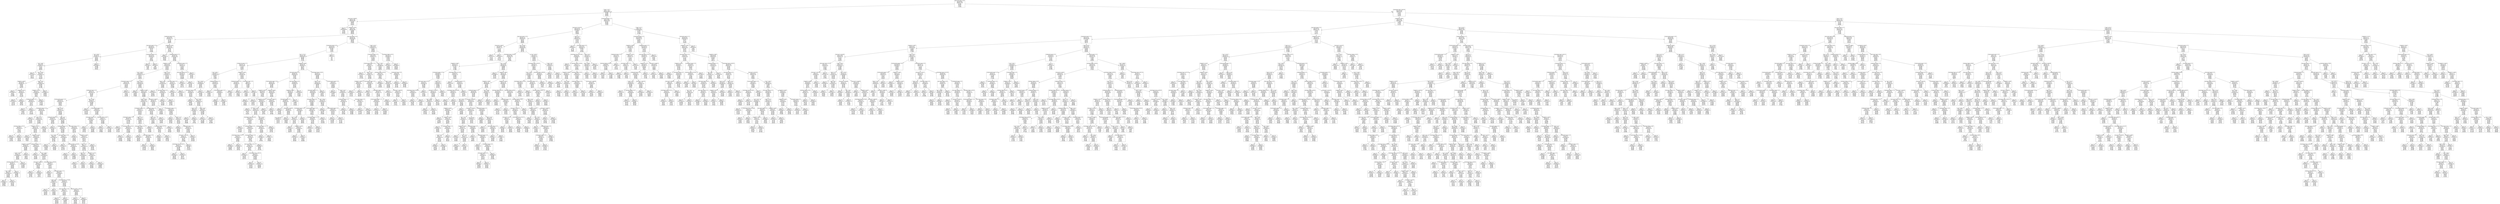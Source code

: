 digraph Tree {
node [shape=box] ;
0 [label="heavy_atom_count <= 23.5\nmse = 981.651\nsamples = 798\nvalue = [[74.737]\n[78.301]\n[62.499]\n[78.331]\n[76.43]\n[72.463]]"] ;
1 [label="xlogp <= 1.65\nmse = 717.134\nsamples = 266\nvalue = [[86.843]\n[88.962]\n[77.206]\n[84.643]\n[83.903]\n[79.101]]"] ;
0 -> 1 [labeldistance=2.5, labelangle=45, headlabel="True"] ;
2 [label="exact_mass <= 89.035\nmse = 672.249\nsamples = 144\nvalue = [[93.991]\n[93.185]\n[83.882]\n[87.455]\n[87.971]\n[83.895]]"] ;
1 -> 2 ;
3 [label="mse = 0.0\nsamples = 1\nvalue = [[10.098]\n[19.897]\n[5.473]\n[25.799]\n[39.037]\n[36.349]]"] ;
2 -> 3 ;
4 [label="complexity <= 334.5\nmse = 636.4\nsamples = 143\nvalue = [[94.768]\n[93.863]\n[84.608]\n[88.026]\n[88.424]\n[84.335]]"] ;
2 -> 4 ;
5 [label="rotable_bond_count <= 0.5\nmse = 418.039\nsamples = 77\nvalue = [[100.357]\n[97.412]\n[87.774]\n[90.348]\n[94.389]\n[89.837]]"] ;
4 -> 5 ;
6 [label="atom_stereo_count <= 2.5\nmse = 948.255\nsamples = 11\nvalue = [[88.302]\n[86.205]\n[59.103]\n[77.15]\n[83.993]\n[79.508]]"] ;
5 -> 6 ;
7 [label="tpsa <= 80.9\nmse = 382.167\nsamples = 9\nvalue = [[101.921]\n[98.34]\n[68.351]\n[81.693]\n[89.641]\n[85.675]]"] ;
6 -> 7 ;
8 [label="tpsa <= 38.9\nmse = 249.04\nsamples = 8\nvalue = [[102.331]\n[97.617]\n[75.351]\n[74.879]\n[98.904]\n[90.931]]"] ;
7 -> 8 ;
9 [label="mse = -0.0\nsamples = 1\nvalue = [[118.514]\n[101.187]\n[87.317]\n[54.771]\n[60.017]\n[54.929]]"] ;
8 -> 9 ;
10 [label="tpsa <= 61.95\nmse = 202.01\nsamples = 7\nvalue = [[100.533]\n[97.221]\n[74.022]\n[77.113]\n[103.224]\n[94.932]]"] ;
8 -> 10 ;
11 [label="complexity <= 90.55\nmse = 183.805\nsamples = 3\nvalue = [[97.065]\n[96.685]\n[50.333]\n[76.932]\n[110.697]\n[99.676]]"] ;
10 -> 11 ;
12 [label="mse = 0.0\nsamples = 1\nvalue = [[109.626]\n[105.62]\n[54.811]\n[119.405]\n[110.964]\n[107.673]]"] ;
11 -> 12 ;
13 [label="complexity <= 161.5\nmse = 87.621\nsamples = 2\nvalue = [[92.878]\n[93.707]\n[48.84]\n[62.775]\n[110.608]\n[97.011]]"] ;
11 -> 13 ;
14 [label="mse = 0.0\nsamples = 1\nvalue = [[106.834]\n[97.752]\n[54.059]\n[66.716]\n[112.705]\n[94.871]]"] ;
13 -> 14 ;
15 [label="mse = 0.0\nsamples = 1\nvalue = [[64.967]\n[85.618]\n[38.403]\n[54.892]\n[106.414]\n[101.29]]"] ;
13 -> 15 ;
16 [label="xlogp <= 0.05\nmse = 60.13\nsamples = 4\nvalue = [[103.306]\n[97.649]\n[92.973]\n[77.258]\n[97.246]\n[91.136]]"] ;
10 -> 16 ;
17 [label="complexity <= 179.5\nmse = 42.831\nsamples = 3\nvalue = [[103.882]\n[99.609]\n[95.979]\n[76.315]\n[99.47]\n[95.58]]"] ;
16 -> 17 ;
18 [label="covalent_unit_count <= 2.5\nmse = 34.415\nsamples = 2\nvalue = [[109.706]\n[107.126]\n[94.2]\n[80.476]\n[105.57]\n[93.212]]"] ;
17 -> 18 ;
19 [label="mse = 0.0\nsamples = 1\nvalue = [[112.975]\n[105.633]\n[100.9]\n[77.839]\n[108.711]\n[81.728]]"] ;
18 -> 19 ;
20 [label="mse = 0.0\nsamples = 1\nvalue = [[106.438]\n[108.62]\n[87.501]\n[83.114]\n[102.429]\n[104.695]]"] ;
18 -> 20 ;
21 [label="mse = 0.0\nsamples = 1\nvalue = [[98.057]\n[92.092]\n[97.758]\n[72.154]\n[93.369]\n[97.949]]"] ;
17 -> 21 ;
22 [label="mse = 0.0\nsamples = 1\nvalue = [[101.005]\n[89.808]\n[80.946]\n[81.029]\n[88.354]\n[73.358]]"] ;
16 -> 22 ;
23 [label="mse = -0.0\nsamples = 1\nvalue = [[99.872]\n[101.954]\n[33.348]\n[115.766]\n[43.327]\n[59.395]]"] ;
7 -> 23 ;
24 [label="h_bond_donor_count <= 0.5\nmse = 782.828\nsamples = 2\nvalue = [[6.586]\n[13.392]\n[3.617]\n[49.887]\n[50.103]\n[42.508]]"] ;
6 -> 24 ;
25 [label="mse = -0.0\nsamples = 1\nvalue = [[6.792]\n[23.536]\n[4.345]\n[7.698]\n[9.4]\n[8.495]]"] ;
24 -> 25 ;
26 [label="mse = 0.0\nsamples = 1\nvalue = [[6.38]\n[3.248]\n[2.89]\n[92.076]\n[90.806]\n[76.52]]"] ;
24 -> 26 ;
27 [label="complexity <= 80.9\nmse = 306.712\nsamples = 66\nvalue = [[102.012]\n[98.95]\n[91.709]\n[92.16]\n[95.816]\n[91.255]]"] ;
5 -> 27 ;
28 [label="mse = 0.0\nsamples = 1\nvalue = [[104.702]\n[104.099]\n[99.472]\n[14.265]\n[95.041]\n[5.166]]"] ;
27 -> 28 ;
29 [label="rotable_bond_count <= 7.5\nmse = 287.128\nsamples = 65\nvalue = [[101.985]\n[98.899]\n[91.632]\n[92.931]\n[95.824]\n[92.108]]"] ;
27 -> 29 ;
30 [label="complexity <= 327.5\nmse = 241.658\nsamples = 62\nvalue = [[102.855]\n[99.525]\n[93.056]\n[93.155]\n[96.293]\n[92.381]]"] ;
29 -> 30 ;
31 [label="tpsa <= 102.0\nmse = 238.658\nsamples = 57\nvalue = [[102.506]\n[98.973]\n[93.711]\n[90.501]\n[94.979]\n[90.812]]"] ;
30 -> 31 ;
32 [label="h_bond_donor_count <= 3.5\nmse = 225.295\nsamples = 38\nvalue = [[105.231]\n[101.16]\n[95.299]\n[86.793]\n[95.581]\n[91.667]]"] ;
31 -> 32 ;
33 [label="rotable_bond_count <= 5.5\nmse = 210.17\nsamples = 37\nvalue = [[105.706]\n[101.215]\n[95.424]\n[87.065]\n[96.52]\n[92.5]]"] ;
32 -> 33 ;
34 [label="h_bond_acceptor_count <= 3.5\nmse = 205.971\nsamples = 32\nvalue = [[105.765]\n[100.622]\n[94.446]\n[90.725]\n[96.84]\n[91.979]]"] ;
33 -> 34 ;
35 [label="h_bond_donor_count <= 0.5\nmse = 214.767\nsamples = 19\nvalue = [[104.884]\n[99.721]\n[92.367]\n[85.307]\n[93.381]\n[87.702]]"] ;
34 -> 35 ;
36 [label="mse = 0.0\nsamples = 1\nvalue = [[102.793]\n[101.492]\n[88.044]\n[124.833]\n[72.531]\n[66.931]]"] ;
35 -> 36 ;
37 [label="xlogp <= -1.0\nmse = 191.242\nsamples = 18\nvalue = [[105.093]\n[99.544]\n[92.799]\n[81.354]\n[95.466]\n[89.779]]"] ;
35 -> 37 ;
38 [label="molecular_weight <= 191.21\nmse = 83.487\nsamples = 2\nvalue = [[104.267]\n[102.777]\n[95.461]\n[47.342]\n[107.567]\n[92.073]]"] ;
37 -> 38 ;
39 [label="mse = -0.0\nsamples = 1\nvalue = [[110.876]\n[104.469]\n[91.329]\n[52.006]\n[113.49]\n[103.476]]"] ;
38 -> 39 ;
40 [label="mse = -0.0\nsamples = 1\nvalue = [[91.05]\n[99.393]\n[103.726]\n[38.015]\n[95.722]\n[69.268]]"] ;
38 -> 40 ;
41 [label="complexity <= 117.0\nmse = 175.916\nsamples = 16\nvalue = [[105.185]\n[99.185]\n[92.503]\n[85.133]\n[94.122]\n[89.524]]"] ;
37 -> 41 ;
42 [label="mse = -0.0\nsamples = 1\nvalue = [[113.029]\n[102.296]\n[98.754]\n[29.541]\n[96.491]\n[73.2]]"] ;
41 -> 42 ;
43 [label="complexity <= 220.5\nmse = 159.564\nsamples = 15\nvalue = [[104.883]\n[99.065]\n[92.263]\n[87.271]\n[94.031]\n[90.152]]"] ;
41 -> 43 ;
44 [label="complexity <= 207.0\nmse = 218.458\nsamples = 5\nvalue = [[102.391]\n[85.298]\n[87.383]\n[94.838]\n[93.801]\n[90.587]]"] ;
43 -> 44 ;
45 [label="xlogp <= 0.45\nmse = 131.107\nsamples = 4\nvalue = [[102.862]\n[99.685]\n[83.817]\n[98.407]\n[95.056]\n[88.13]]"] ;
44 -> 45 ;
46 [label="molecular_weight <= 210.205\nmse = 28.731\nsamples = 3\nvalue = [[104.11]\n[95.818]\n[97.982]\n[89.529]\n[95.402]\n[94.435]]"] ;
45 -> 46 ;
47 [label="tpsa <= 60.15\nmse = 9.829\nsamples = 2\nvalue = [[105.442]\n[95.889]\n[101.288]\n[93.905]\n[98.605]\n[95.209]]"] ;
46 -> 47 ;
48 [label="mse = -0.0\nsamples = 1\nvalue = [[100.412]\n[99.808]\n[101.438]\n[88.587]\n[92.635]\n[91.556]]"] ;
47 -> 48 ;
49 [label="mse = 0.0\nsamples = 1\nvalue = [[107.957]\n[93.929]\n[101.213]\n[96.564]\n[101.59]\n[97.036]]"] ;
47 -> 49 ;
50 [label="mse = 0.0\nsamples = 1\nvalue = [[100.116]\n[95.606]\n[88.064]\n[76.401]\n[85.792]\n[92.113]]"] ;
46 -> 50 ;
51 [label="mse = -0.0\nsamples = 1\nvalue = [[100.365]\n[107.418]\n[55.486]\n[116.164]\n[94.364]\n[75.521]]"] ;
45 -> 51 ;
52 [label="mse = 0.0\nsamples = 1\nvalue = [[100.978]\n[42.14]\n[98.084]\n[84.13]\n[90.036]\n[97.956]]"] ;
44 -> 52 ;
53 [label="rotable_bond_count <= 1.5\nmse = 103.747\nsamples = 10\nvalue = [[105.991]\n[105.183]\n[94.431]\n[83.908]\n[94.133]\n[89.958]]"] ;
43 -> 53 ;
54 [label="mse = 0.0\nsamples = 1\nvalue = [[111.628]\n[113.379]\n[95.584]\n[58.128]\n[112.863]\n[98.923]]"] ;
53 -> 54 ;
55 [label="tpsa <= 26.85\nmse = 88.682\nsamples = 9\nvalue = [[105.286]\n[104.159]\n[94.287]\n[87.131]\n[91.791]\n[88.837]]"] ;
53 -> 55 ;
56 [label="exact_mass <= 297.661\nmse = 71.876\nsamples = 2\nvalue = [[106.22]\n[102.649]\n[95.112]\n[62.914]\n[95.964]\n[91.066]]"] ;
55 -> 56 ;
57 [label="mse = 0.0\nsamples = 1\nvalue = [[104.874]\n[100.744]\n[100.387]\n[35.384]\n[97.291]\n[82.724]]"] ;
56 -> 57 ;
58 [label="mse = 0.0\nsamples = 1\nvalue = [[106.893]\n[103.602]\n[92.475]\n[76.679]\n[95.3]\n[95.237]]"] ;
56 -> 58 ;
59 [label="monoisotopic_mass <= 199.534\nmse = 63.559\nsamples = 7\nvalue = [[105.07]\n[104.507]\n[94.097]\n[92.719]\n[90.829]\n[88.323]]"] ;
55 -> 59 ;
60 [label="mse = 0.0\nsamples = 1\nvalue = [[107.58]\n[109.441]\n[98.442]\n[78.501]\n[65.124]\n[59.256]]"] ;
59 -> 60 ;
61 [label="h_bond_donor_count <= 1.5\nmse = 42.414\nsamples = 6\nvalue = [[104.861]\n[104.096]\n[93.735]\n[93.904]\n[92.971]\n[90.746]]"] ;
59 -> 61 ;
62 [label="xlogp <= 0.7\nmse = 68.886\nsamples = 2\nvalue = [[111.415]\n[99.829]\n[97.839]\n[95.04]\n[80.255]\n[85.645]]"] ;
61 -> 62 ;
63 [label="mse = 0.0\nsamples = 1\nvalue = [[109.199]\n[107.602]\n[105.632]\n[106.595]\n[56.574]\n[88.142]]"] ;
62 -> 63 ;
64 [label="mse = 0.0\nsamples = 1\nvalue = [[112.523]\n[95.943]\n[93.942]\n[89.262]\n[92.096]\n[84.396]]"] ;
62 -> 64 ;
65 [label="molecular_weight <= 275.095\nmse = 13.814\nsamples = 4\nvalue = [[102.677]\n[105.518]\n[92.367]\n[93.526]\n[97.209]\n[92.446]]"] ;
61 -> 65 ;
66 [label="heavy_atom_count <= 15.0\nmse = 7.272\nsamples = 2\nvalue = [[105.615]\n[105.1]\n[91.428]\n[97.587]\n[98.453]\n[93.941]]"] ;
65 -> 66 ;
67 [label="mse = -0.0\nsamples = 1\nvalue = [[101.462]\n[109.952]\n[88.113]\n[100.009]\n[100.254]\n[96.079]]"] ;
66 -> 67 ;
68 [label="mse = 0.0\nsamples = 1\nvalue = [[108.383]\n[101.866]\n[93.638]\n[95.973]\n[97.253]\n[92.516]]"] ;
66 -> 68 ;
69 [label="molecular_weight <= 363.245\nmse = 7.944\nsamples = 2\nvalue = [[99.004]\n[106.041]\n[93.54]\n[88.449]\n[95.654]\n[90.577]]"] ;
65 -> 69 ;
70 [label="mse = -0.0\nsamples = 1\nvalue = [[100.239]\n[99.308]\n[90.219]\n[79.247]\n[95.481]\n[89.936]]"] ;
69 -> 70 ;
71 [label="mse = 0.0\nsamples = 1\nvalue = [[98.593]\n[108.285]\n[94.647]\n[91.516]\n[95.711]\n[90.79]]"] ;
69 -> 71 ;
72 [label="xlogp <= -2.45\nmse = 138.772\nsamples = 13\nvalue = [[107.295]\n[102.187]\n[98.058]\n[100.136]\n[102.848]\n[99.409]]"] ;
34 -> 72 ;
73 [label="rotable_bond_count <= 3.0\nmse = 101.267\nsamples = 2\nvalue = [[115.339]\n[104.592]\n[94.99]\n[65.404]\n[102.131]\n[99.796]]"] ;
72 -> 73 ;
74 [label="mse = 0.0\nsamples = 1\nvalue = [[106.506]\n[105.765]\n[103.459]\n[94.452]\n[110.567]\n[112.007]]"] ;
73 -> 74 ;
75 [label="mse = -0.0\nsamples = 1\nvalue = [[119.756]\n[104.005]\n[90.755]\n[50.88]\n[97.913]\n[93.69]]"] ;
73 -> 75 ;
76 [label="xlogp <= 0.2\nmse = 98.05\nsamples = 11\nvalue = [[105.786]\n[101.736]\n[98.633]\n[106.648]\n[102.983]\n[99.337]]"] ;
72 -> 76 ;
77 [label="rotable_bond_count <= 1.5\nmse = 55.887\nsamples = 5\nvalue = [[107.18]\n[106.705]\n[103.394]\n[111.995]\n[102.763]\n[98.689]]"] ;
76 -> 77 ;
78 [label="tpsa <= 85.55\nmse = 8.84\nsamples = 2\nvalue = [[108.766]\n[104.788]\n[101.741]\n[96.692]\n[97.728]\n[91.378]]"] ;
77 -> 78 ;
79 [label="mse = 0.0\nsamples = 1\nvalue = [[106.776]\n[106.498]\n[103.563]\n[92.744]\n[96.88]\n[91.272]]"] ;
78 -> 79 ;
80 [label="mse = 0.0\nsamples = 1\nvalue = [[112.746]\n[101.368]\n[98.097]\n[104.588]\n[99.424]\n[91.59]]"] ;
78 -> 80 ;
81 [label="heavy_atom_count <= 13.0\nmse = 39.172\nsamples = 3\nvalue = [[106.387]\n[107.663]\n[104.22]\n[119.647]\n[105.28]\n[102.345]]"] ;
77 -> 81 ;
82 [label="mse = -0.0\nsamples = 1\nvalue = [[111.069]\n[110.067]\n[96.127]\n[125.043]\n[112.797]\n[93.115]]"] ;
81 -> 82 ;
83 [label="molecular_weight <= 323.655\nmse = 25.756\nsamples = 2\nvalue = [[104.046]\n[106.461]\n[108.267]\n[116.949]\n[101.522]\n[106.96]]"] ;
81 -> 83 ;
84 [label="mse = 0.0\nsamples = 1\nvalue = [[101.809]\n[106.626]\n[111.061]\n[112.812]\n[97.831]\n[109.778]]"] ;
83 -> 84 ;
85 [label="mse = 0.0\nsamples = 1\nvalue = [[110.756]\n[105.965]\n[99.885]\n[129.359]\n[112.593]\n[98.505]]"] ;
83 -> 85 ;
86 [label="heavy_atom_count <= 11.5\nmse = 113.882\nsamples = 6\nvalue = [[103.995]\n[95.348]\n[92.513]\n[99.773]\n[103.266]\n[100.17]]"] ;
76 -> 86 ;
87 [label="mse = 0.0\nsamples = 1\nvalue = [[85.796]\n[90.755]\n[56.758]\n[85.469]\n[92.258]\n[97.747]]"] ;
86 -> 87 ;
88 [label="complexity <= 256.5\nmse = 69.269\nsamples = 5\nvalue = [[107.028]\n[96.114]\n[98.472]\n[102.156]\n[105.1]\n[100.574]]"] ;
86 -> 88 ;
89 [label="xlogp <= 1.25\nmse = 37.5\nsamples = 4\nvalue = [[108.178]\n[101.55]\n[99.886]\n[104.358]\n[107.873]\n[100.114]]"] ;
88 -> 89 ;
90 [label="xlogp <= 1.0\nmse = 30.22\nsamples = 2\nvalue = [[116.989]\n[100.666]\n[101.791]\n[114.262]\n[110.249]\n[100.971]]"] ;
89 -> 90 ;
91 [label="mse = 0.0\nsamples = 1\nvalue = [[123.257]\n[100.521]\n[103.0]\n[107.564]\n[113.94]\n[110.03]]"] ;
90 -> 91 ;
92 [label="mse = -0.0\nsamples = 1\nvalue = [[110.722]\n[100.811]\n[100.581]\n[120.96]\n[106.558]\n[91.912]]"] ;
90 -> 92 ;
93 [label="complexity <= 212.5\nmse = 7.811\nsamples = 2\nvalue = [[102.304]\n[102.14]\n[98.617]\n[97.755]\n[106.289]\n[99.543]]"] ;
89 -> 93 ;
94 [label="mse = 0.0\nsamples = 1\nvalue = [[100.531]\n[101.976]\n[100.331]\n[98.183]\n[103.395]\n[96.582]]"] ;
93 -> 94 ;
95 [label="mse = -0.0\nsamples = 1\nvalue = [[105.849]\n[102.468]\n[95.188]\n[96.898]\n[112.077]\n[105.464]]"] ;
93 -> 95 ;
96 [label="mse = 0.0\nsamples = 1\nvalue = [[101.276]\n[68.932]\n[91.399]\n[91.151]\n[91.236]\n[102.872]]"] ;
88 -> 96 ;
97 [label="tpsa <= 15.95\nmse = 84.016\nsamples = 5\nvalue = [[105.271]\n[105.623]\n[102.689]\n[59.88]\n[94.141]\n[96.37]]"] ;
33 -> 97 ;
98 [label="mse = 0.0\nsamples = 1\nvalue = [[101.962]\n[107.282]\n[103.427]\n[101.781]\n[97.376]\n[90.868]]"] ;
97 -> 98 ;
99 [label="h_bond_acceptor_count <= 3.5\nmse = 39.339\nsamples = 4\nvalue = [[105.822]\n[105.346]\n[102.566]\n[52.896]\n[93.602]\n[97.287]]"] ;
97 -> 99 ;
100 [label="atom_stereo_count <= 0.5\nmse = 31.911\nsamples = 2\nvalue = [[103.052]\n[103.836]\n[100.406]\n[58.317]\n[78.994]\n[96.163]]"] ;
99 -> 100 ;
101 [label="mse = 0.0\nsamples = 1\nvalue = [[105.153]\n[99.568]\n[94.304]\n[55.349]\n[89.151]\n[91.735]]"] ;
100 -> 101 ;
102 [label="mse = 0.0\nsamples = 1\nvalue = [[100.951]\n[108.105]\n[106.509]\n[61.286]\n[68.836]\n[100.591]]"] ;
100 -> 102 ;
103 [label="molecular_weight <= 240.77\nmse = 10.719\nsamples = 2\nvalue = [[107.207]\n[106.101]\n[103.646]\n[50.186]\n[100.906]\n[97.849]]"] ;
99 -> 103 ;
104 [label="mse = 0.0\nsamples = 1\nvalue = [[105.151]\n[105.773]\n[104.39]\n[46.302]\n[99.696]\n[97.839]]"] ;
103 -> 104 ;
105 [label="mse = 0.0\nsamples = 1\nvalue = [[113.376]\n[107.086]\n[101.413]\n[61.838]\n[104.535]\n[97.879]]"] ;
103 -> 105 ;
106 [label="mse = -0.0\nsamples = 1\nvalue = [[77.198]\n[97.878]\n[87.94]\n[70.693]\n[40.188]\n[42.515]]"] ;
32 -> 106 ;
107 [label="tpsa <= 103.5\nmse = 230.505\nsamples = 19\nvalue = [[95.966]\n[93.726]\n[89.899]\n[99.401]\n[93.534]\n[88.758]]"] ;
31 -> 107 ;
108 [label="mse = -0.0\nsamples = 1\nvalue = [[45.297]\n[20.838]\n[62.025]\n[83.025]\n[84.566]\n[73.366]]"] ;
107 -> 108 ;
109 [label="complexity <= 288.0\nmse = 173.252\nsamples = 18\nvalue = [[98.077]\n[96.762]\n[91.06]\n[100.084]\n[93.908]\n[89.399]]"] ;
107 -> 109 ;
110 [label="xlogp <= -0.05\nmse = 118.088\nsamples = 11\nvalue = [[101.765]\n[97.281]\n[97.268]\n[99.364]\n[89.567]\n[84.986]]"] ;
109 -> 110 ;
111 [label="h_bond_donor_count <= 4.5\nmse = 113.578\nsamples = 7\nvalue = [[102.447]\n[100.144]\n[98.753]\n[105.136]\n[98.675]\n[92.459]]"] ;
110 -> 111 ;
112 [label="h_bond_donor_count <= 2.5\nmse = 60.548\nsamples = 3\nvalue = [[112.362]\n[110.396]\n[107.944]\n[115.775]\n[111.917]\n[98.528]]"] ;
111 -> 112 ;
113 [label="mse = 0.0\nsamples = 1\nvalue = [[118.871]\n[113.164]\n[111.689]\n[125.72]\n[110.783]\n[77.611]]"] ;
112 -> 113 ;
114 [label="molecular_weight <= 215.21\nmse = 15.603\nsamples = 2\nvalue = [[109.108]\n[109.012]\n[106.072]\n[110.802]\n[112.484]\n[108.986]]"] ;
112 -> 114 ;
115 [label="mse = -0.0\nsamples = 1\nvalue = [[107.685]\n[113.587]\n[106.865]\n[116.923]\n[106.928]\n[110.284]]"] ;
114 -> 115 ;
116 [label="mse = -0.0\nsamples = 1\nvalue = [[110.531]\n[104.436]\n[105.279]\n[104.681]\n[118.041]\n[107.688]]"] ;
114 -> 116 ;
117 [label="xlogp <= -1.0\nmse = 47.275\nsamples = 4\nvalue = [[96.498]\n[93.993]\n[93.238]\n[98.752]\n[90.73]\n[88.818]]"] ;
111 -> 117 ;
118 [label="atom_stereo_count <= 0.5\nmse = 30.251\nsamples = 3\nvalue = [[96.182]\n[93.566]\n[92.582]\n[103.564]\n[89.651]\n[91.913]]"] ;
117 -> 118 ;
119 [label="mse = 0.0\nsamples = 1\nvalue = [[92.683]\n[103.313]\n[82.433]\n[108.673]\n[94.791]\n[86.654]]"] ;
118 -> 119 ;
120 [label="heavy_atom_count <= 15.0\nmse = 18.822\nsamples = 2\nvalue = [[97.349]\n[90.318]\n[95.965]\n[101.862]\n[87.938]\n[93.666]]"] ;
118 -> 120 ;
121 [label="mse = -0.0\nsamples = 1\nvalue = [[103.073]\n[94.149]\n[102.833]\n[107.783]\n[97.514]\n[95.786]]"] ;
120 -> 121 ;
122 [label="mse = 0.0\nsamples = 1\nvalue = [[94.487]\n[88.402]\n[92.531]\n[98.901]\n[83.15]\n[92.606]]"] ;
120 -> 122 ;
123 [label="mse = 0.0\nsamples = 1\nvalue = [[97.761]\n[95.697]\n[95.863]\n[79.503]\n[95.046]\n[76.439]]"] ;
117 -> 123 ;
124 [label="bond_stereo_count <= 0.5\nmse = 61.599\nsamples = 4\nvalue = [[101.083]\n[94.418]\n[95.782]\n[93.593]\n[80.458]\n[77.512]]"] ;
110 -> 124 ;
125 [label="xlogp <= 0.3\nmse = 31.978\nsamples = 3\nvalue = [[99.758]\n[93.45]\n[95.129]\n[96.36]\n[83.888]\n[80.017]]"] ;
124 -> 125 ;
126 [label="covalent_unit_count <= 2.5\nmse = 10.052\nsamples = 2\nvalue = [[98.792]\n[91.977]\n[95.614]\n[96.44]\n[80.182]\n[77.51]]"] ;
125 -> 126 ;
127 [label="mse = -0.0\nsamples = 1\nvalue = [[95.673]\n[89.953]\n[91.376]\n[92.594]\n[78.642]\n[80.882]]"] ;
126 -> 127 ;
128 [label="mse = -0.0\nsamples = 1\nvalue = [[101.912]\n[94.001]\n[99.852]\n[100.285]\n[81.722]\n[74.139]]"] ;
126 -> 128 ;
129 [label="mse = 0.0\nsamples = 1\nvalue = [[105.553]\n[102.29]\n[92.22]\n[95.885]\n[106.123]\n[95.058]]"] ;
125 -> 129 ;
130 [label="mse = 0.0\nsamples = 1\nvalue = [[110.354]\n[101.194]\n[100.355]\n[74.223]\n[56.449]\n[59.975]]"] ;
124 -> 130 ;
131 [label="exact_mass <= 229.071\nmse = 192.336\nsamples = 7\nvalue = [[90.702]\n[95.726]\n[78.645]\n[101.523]\n[102.59]\n[98.227]]"] ;
109 -> 131 ;
132 [label="mse = -0.0\nsamples = 1\nvalue = [[57.072]\n[76.063]\n[52.029]\n[83.543]\n[108.498]\n[90.048]]"] ;
131 -> 132 ;
133 [label="h_bond_donor_count <= 1.5\nmse = 147.674\nsamples = 6\nvalue = [[95.506]\n[98.534]\n[82.448]\n[104.091]\n[101.745]\n[99.395]]"] ;
131 -> 133 ;
134 [label="mse = 0.0\nsamples = 1\nvalue = [[66.743]\n[86.324]\n[39.424]\n[109.357]\n[97.023]\n[93.249]]"] ;
133 -> 134 ;
135 [label="xlogp <= -1.6\nmse = 77.811\nsamples = 5\nvalue = [[100.3]\n[100.57]\n[89.618]\n[103.214]\n[102.533]\n[100.42]]"] ;
133 -> 135 ;
136 [label="mse = 0.0\nsamples = 1\nvalue = [[95.825]\n[99.374]\n[99.537]\n[83.838]\n[89.179]\n[75.83]]"] ;
135 -> 136 ;
137 [label="rotable_bond_count <= 4.5\nmse = 42.245\nsamples = 4\nvalue = [[101.195]\n[100.809]\n[87.635]\n[107.089]\n[105.203]\n[105.338]]"] ;
135 -> 137 ;
138 [label="exact_mass <= 275.598\nmse = 27.523\nsamples = 3\nvalue = [[103.831]\n[97.724]\n[90.257]\n[98.477]\n[105.889]\n[107.563]]"] ;
137 -> 138 ;
139 [label="monoisotopic_mass <= 249.073\nmse = 12.523\nsamples = 2\nvalue = [[105.946]\n[101.168]\n[92.398]\n[95.104]\n[101.998]\n[104.388]]"] ;
138 -> 139 ;
140 [label="mse = 0.0\nsamples = 1\nvalue = [[108.09]\n[103.563]\n[99.709]\n[98.037]\n[103.286]\n[105.432]]"] ;
139 -> 140 ;
141 [label="mse = 0.0\nsamples = 1\nvalue = [[103.802]\n[98.772]\n[85.087]\n[92.171]\n[100.711]\n[103.343]]"] ;
139 -> 141 ;
142 [label="mse = -0.0\nsamples = 1\nvalue = [[99.6]\n[90.836]\n[85.975]\n[105.224]\n[113.671]\n[113.915]]"] ;
138 -> 142 ;
143 [label="mse = -0.0\nsamples = 1\nvalue = [[97.241]\n[105.436]\n[83.701]\n[120.006]\n[104.174]\n[101.999]]"] ;
137 -> 143 ;
144 [label="xlogp <= -0.75\nmse = 161.964\nsamples = 5\nvalue = [[105.133]\n[103.131]\n[88.772]\n[110.509]\n[104.886]\n[102.641]]"] ;
30 -> 144 ;
145 [label="xlogp <= -2.05\nmse = 89.925\nsamples = 3\nvalue = [[102.899]\n[103.471]\n[83.84]\n[101.668]\n[99.66]\n[92.535]]"] ;
144 -> 145 ;
146 [label="mse = -0.0\nsamples = 1\nvalue = [[109.624]\n[107.741]\n[49.815]\n[108.786]\n[102.795]\n[108.147]]"] ;
145 -> 146 ;
147 [label="atom_stereo_count <= 3.0\nmse = 22.228\nsamples = 2\nvalue = [[100.978]\n[102.252]\n[93.561]\n[99.635]\n[98.764]\n[88.074]]"] ;
145 -> 147 ;
148 [label="mse = 0.0\nsamples = 1\nvalue = [[99.725]\n[101.163]\n[79.377]\n[100.406]\n[102.059]\n[98.938]]"] ;
147 -> 148 ;
149 [label="mse = -0.0\nsamples = 1\nvalue = [[101.479]\n[102.687]\n[99.235]\n[99.326]\n[97.446]\n[83.729]]"] ;
147 -> 149 ;
150 [label="atom_stereo_count <= 0.5\nmse = 35.151\nsamples = 2\nvalue = [[110.16]\n[102.366]\n[99.871]\n[130.402]\n[116.644]\n[125.38]]"] ;
144 -> 150 ;
151 [label="mse = 0.0\nsamples = 1\nvalue = [[108.104]\n[101.797]\n[98.994]\n[137.137]\n[117.976]\n[129.605]]"] ;
150 -> 151 ;
152 [label="mse = -0.0\nsamples = 1\nvalue = [[116.326]\n[104.071]\n[102.501]\n[110.198]\n[112.646]\n[112.704]]"] ;
150 -> 152 ;
153 [label="h_bond_donor_count <= 2.0\nmse = 1127.173\nsamples = 3\nvalue = [[73.58]\n[78.449]\n[45.123]\n[85.609]\n[80.483]\n[83.178]]"] ;
29 -> 153 ;
154 [label="heavy_atom_count <= 20.5\nmse = 205.789\nsamples = 2\nvalue = [[98.41]\n[102.282]\n[57.678]\n[107.134]\n[109.649]\n[100.892]]"] ;
153 -> 154 ;
155 [label="mse = -0.0\nsamples = 1\nvalue = [[92.042]\n[104.41]\n[89.601]\n[114.51]\n[115.777]\n[109.761]]"] ;
154 -> 155 ;
156 [label="mse = 0.0\nsamples = 1\nvalue = [[104.778]\n[100.154]\n[25.756]\n[99.758]\n[103.521]\n[92.024]]"] ;
154 -> 156 ;
157 [label="mse = 0.0\nsamples = 1\nvalue = [[23.92]\n[30.782]\n[20.013]\n[42.559]\n[22.152]\n[47.75]]"] ;
153 -> 157 ;
158 [label="heavy_atom_count <= 22.5\nmse = 837.457\nsamples = 66\nvalue = [[88.284]\n[89.748]\n[80.935]\n[85.333]\n[81.505]\n[77.953]]"] ;
4 -> 158 ;
159 [label="h_bond_donor_count <= 6.0\nmse = 945.409\nsamples = 51\nvalue = [[84.917]\n[89.136]\n[79.234]\n[79.269]\n[76.26]\n[73.557]]"] ;
158 -> 159 ;
160 [label="tpsa <= 77.15\nmse = 872.298\nsamples = 50\nvalue = [[86.02]\n[90.293]\n[80.263]\n[80.299]\n[77.25]\n[74.513]]"] ;
159 -> 160 ;
161 [label="covalent_unit_count <= 1.5\nmse = 1217.746\nsamples = 13\nvalue = [[73.885]\n[77.475]\n[69.391]\n[61.482]\n[60.187]\n[55.57]]"] ;
160 -> 161 ;
162 [label="tpsa <= 64.5\nmse = 828.779\nsamples = 9\nvalue = [[91.056]\n[92.643]\n[80.267]\n[75.53]\n[76.898]\n[70.24]]"] ;
161 -> 162 ;
163 [label="tpsa <= 63.45\nmse = 203.217\nsamples = 6\nvalue = [[99.936]\n[105.06]\n[95.02]\n[93.453]\n[92.767]\n[84.371]]"] ;
162 -> 163 ;
164 [label="atom_stereo_count <= 1.0\nmse = 127.092\nsamples = 5\nvalue = [[99.199]\n[105.67]\n[93.532]\n[87.116]\n[99.472]\n[95.665]]"] ;
163 -> 164 ;
165 [label="mse = 0.0\nsamples = 1\nvalue = [[84.178]\n[88.658]\n[63.861]\n[111.525]\n[107.228]\n[98.969]]"] ;
164 -> 165 ;
166 [label="tpsa <= 46.75\nmse = 70.019\nsamples = 4\nvalue = [[102.203]\n[109.073]\n[99.466]\n[82.234]\n[97.921]\n[95.004]]"] ;
164 -> 166 ;
167 [label="xlogp <= 1.3\nmse = 12.858\nsamples = 2\nvalue = [[98.112]\n[106.682]\n[97.454]\n[67.781]\n[95.609]\n[96.893]]"] ;
166 -> 167 ;
168 [label="mse = 0.0\nsamples = 1\nvalue = [[97.39]\n[111.092]\n[99.397]\n[65.271]\n[94.269]\n[99.488]]"] ;
167 -> 168 ;
169 [label="mse = -0.0\nsamples = 1\nvalue = [[99.556]\n[97.862]\n[93.567]\n[72.8]\n[98.29]\n[91.704]]"] ;
167 -> 169 ;
170 [label="xlogp <= 0.45\nmse = 3.065\nsamples = 2\nvalue = [[108.34]\n[112.659]\n[102.484]\n[103.914]\n[101.388]\n[92.17]]"] ;
166 -> 170 ;
171 [label="mse = 0.0\nsamples = 1\nvalue = [[105.683]\n[113.726]\n[102.148]\n[105.628]\n[100.882]\n[89.546]]"] ;
170 -> 171 ;
172 [label="mse = 0.0\nsamples = 1\nvalue = [[110.997]\n[111.592]\n[102.821]\n[102.2]\n[101.894]\n[94.793]]"] ;
170 -> 172 ;
173 [label="mse = -0.0\nsamples = 1\nvalue = [[102.146]\n[103.229]\n[99.486]\n[112.464]\n[72.653]\n[50.489]]"] ;
163 -> 173 ;
174 [label="rotable_bond_count <= 1.5\nmse = 981.409\nsamples = 3\nvalue = [[76.848]\n[72.775]\n[56.661]\n[46.853]\n[51.506]\n[47.632]]"] ;
162 -> 174 ;
175 [label="mse = -0.0\nsamples = 1\nvalue = [[101.099]\n[83.841]\n[75.844]\n[78.181]\n[97.232]\n[94.236]]"] ;
174 -> 175 ;
176 [label="h_bond_acceptor_count <= 3.5\nmse = 464.79\nsamples = 2\nvalue = [[60.681]\n[65.397]\n[43.873]\n[25.967]\n[21.022]\n[16.562]]"] ;
174 -> 176 ;
177 [label="mse = 0.0\nsamples = 1\nvalue = [[96.814]\n[98.093]\n[97.689]\n[31.299]\n[8.583]\n[5.449]]"] ;
176 -> 177 ;
178 [label="mse = 0.0\nsamples = 1\nvalue = [[42.614]\n[49.049]\n[16.965]\n[23.301]\n[27.242]\n[22.119]]"] ;
176 -> 178 ;
179 [label="complexity <= 440.0\nmse = 759.51\nsamples = 4\nvalue = [[41.996]\n[49.307]\n[49.193]\n[35.392]\n[29.153]\n[28.325]]"] ;
161 -> 179 ;
180 [label="rotable_bond_count <= 3.0\nmse = 288.426\nsamples = 2\nvalue = [[64.268]\n[75.002]\n[76.419]\n[49.746]\n[42.781]\n[45.503]]"] ;
179 -> 180 ;
181 [label="mse = 0.0\nsamples = 1\nvalue = [[46.617]\n[71.429]\n[92.425]\n[34.675]\n[13.555]\n[37.213]]"] ;
180 -> 181 ;
182 [label="mse = -0.0\nsamples = 1\nvalue = [[81.918]\n[78.574]\n[60.413]\n[64.818]\n[72.008]\n[53.793]]"] ;
180 -> 182 ;
183 [label="h_bond_donor_count <= 0.5\nmse = 47.6\nsamples = 2\nvalue = [[12.3]\n[15.049]\n[12.893]\n[16.253]\n[10.982]\n[5.42]]"] ;
179 -> 183 ;
184 [label="mse = 0.0\nsamples = 1\nvalue = [[16.822]\n[20.44]\n[18.242]\n[23.383]\n[14.509]\n[6.599]]"] ;
183 -> 184 ;
185 [label="mse = 0.0\nsamples = 1\nvalue = [[3.256]\n[4.266]\n[2.194]\n[1.992]\n[3.928]\n[3.063]]"] ;
183 -> 185 ;
186 [label="complexity <= 408.5\nmse = 637.817\nsamples = 37\nvalue = [[90.278]\n[94.791]\n[84.077]\n[86.901]\n[83.237]\n[81.159]]"] ;
160 -> 186 ;
187 [label="atom_stereo_count <= 2.5\nmse = 851.456\nsamples = 21\nvalue = [[82.644]\n[90.355]\n[74.509]\n[76.16]\n[74.674]\n[71.789]]"] ;
186 -> 187 ;
188 [label="h_bond_acceptor_count <= 4.0\nmse = 375.063\nsamples = 15\nvalue = [[94.666]\n[97.109]\n[87.894]\n[82.922]\n[89.782]\n[87.067]]"] ;
187 -> 188 ;
189 [label="complexity <= 357.5\nmse = 108.461\nsamples = 2\nvalue = [[76.0]\n[75.583]\n[71.854]\n[55.278]\n[69.567]\n[73.305]]"] ;
188 -> 189 ;
190 [label="mse = -0.0\nsamples = 1\nvalue = [[86.664]\n[91.072]\n[79.179]\n[28.899]\n[83.234]\n[69.894]]"] ;
189 -> 190 ;
191 [label="mse = -0.0\nsamples = 1\nvalue = [[70.668]\n[67.839]\n[68.191]\n[68.467]\n[62.734]\n[75.011]]"] ;
189 -> 191 ;
192 [label="complexity <= 385.0\nmse = 337.985\nsamples = 13\nvalue = [[97.959]\n[100.907]\n[90.725]\n[87.8]\n[93.349]\n[89.495]]"] ;
188 -> 192 ;
193 [label="complexity <= 347.0\nmse = 283.157\nsamples = 11\nvalue = [[103.118]\n[101.992]\n[98.535]\n[87.843]\n[97.594]\n[93.006]]"] ;
192 -> 193 ;
194 [label="mse = 0.0\nsamples = 1\nvalue = [[109.333]\n[102.01]\n[104.119]\n[18.6]\n[114.257]\n[83.687]]"] ;
193 -> 194 ;
195 [label="xlogp <= 0.45\nmse = 232.745\nsamples = 10\nvalue = [[102.64]\n[101.99]\n[98.106]\n[93.169]\n[96.312]\n[93.722]]"] ;
193 -> 195 ;
196 [label="monoisotopic_mass <= 241.567\nmse = 107.355\nsamples = 7\nvalue = [[104.095]\n[103.163]\n[98.759]\n[96.407]\n[102.15]\n[98.999]]"] ;
195 -> 196 ;
197 [label="mse = 0.0\nsamples = 1\nvalue = [[104.616]\n[107.339]\n[106.545]\n[117.125]\n[120.934]\n[97.405]]"] ;
196 -> 197 ;
198 [label="rotable_bond_count <= 3.5\nmse = 89.247\nsamples = 6\nvalue = [[103.964]\n[102.119]\n[96.812]\n[91.227]\n[97.454]\n[99.398]]"] ;
196 -> 198 ;
199 [label="monoisotopic_mass <= 250.572\nmse = 76.821\nsamples = 2\nvalue = [[102.447]\n[100.857]\n[106.821]\n[70.667]\n[98.046]\n[94.136]]"] ;
198 -> 199 ;
200 [label="mse = 0.0\nsamples = 1\nvalue = [[99.848]\n[102.081]\n[107.459]\n[89.688]\n[99.636]\n[103.515]]"] ;
199 -> 200 ;
201 [label="mse = -0.0\nsamples = 1\nvalue = [[105.046]\n[99.632]\n[106.182]\n[51.647]\n[96.457]\n[84.758]]"] ;
199 -> 201 ;
202 [label="h_bond_donor_count <= 4.5\nmse = 52.294\nsamples = 4\nvalue = [[104.47]\n[102.539]\n[93.476]\n[98.08]\n[97.256]\n[101.152]]"] ;
198 -> 202 ;
203 [label="heavy_atom_count <= 19.5\nmse = 33.744\nsamples = 3\nvalue = [[111.987]\n[106.844]\n[92.112]\n[109.37]\n[98.767]\n[98.725]]"] ;
202 -> 203 ;
204 [label="mse = 0.0\nsamples = 1\nvalue = [[119.062]\n[110.959]\n[100.161]\n[105.35]\n[103.925]\n[109.277]]"] ;
203 -> 204 ;
205 [label="monoisotopic_mass <= 300.113\nmse = 14.881\nsamples = 2\nvalue = [[108.45]\n[104.786]\n[88.088]\n[111.381]\n[96.188]\n[93.449]]"] ;
203 -> 205 ;
206 [label="mse = 0.0\nsamples = 1\nvalue = [[103.698]\n[103.101]\n[94.352]\n[113.912]\n[93.213]\n[90.388]]"] ;
205 -> 206 ;
207 [label="mse = 0.0\nsamples = 1\nvalue = [[113.202]\n[106.472]\n[81.824]\n[108.849]\n[99.162]\n[96.51]]"] ;
205 -> 207 ;
208 [label="mse = 0.0\nsamples = 1\nvalue = [[96.953]\n[98.235]\n[94.84]\n[86.79]\n[95.746]\n[103.578]]"] ;
202 -> 208 ;
209 [label="tpsa <= 121.0\nmse = 466.957\nsamples = 3\nvalue = [[97.792]\n[98.082]\n[95.928]\n[82.377]\n[76.851]\n[76.133]]"] ;
195 -> 209 ;
210 [label="rotable_bond_count <= 2.5\nmse = 78.071\nsamples = 2\nvalue = [[99.935]\n[93.2]\n[92.253]\n[91.464]\n[103.902]\n[95.842]]"] ;
209 -> 210 ;
211 [label="mse = 0.0\nsamples = 1\nvalue = [[87.509]\n[80.499]\n[84.18]\n[99.1]\n[98.901]\n[93.792]]"] ;
210 -> 211 ;
212 [label="mse = -0.0\nsamples = 1\nvalue = [[112.362]\n[105.9]\n[100.326]\n[83.827]\n[108.904]\n[97.892]]"] ;
210 -> 212 ;
213 [label="mse = -0.0\nsamples = 1\nvalue = [[93.506]\n[107.848]\n[103.278]\n[64.204]\n[22.749]\n[36.714]]"] ;
209 -> 213 ;
214 [label="exact_mass <= 293.113\nmse = 68.783\nsamples = 2\nvalue = [[73.884]\n[95.846]\n[54.276]\n[87.603]\n[73.543]\n[73.113]]"] ;
192 -> 214 ;
215 [label="mse = 0.0\nsamples = 1\nvalue = [[73.246]\n[101.306]\n[58.315]\n[92.67]\n[79.912]\n[82.787]]"] ;
214 -> 215 ;
216 [label="mse = -0.0\nsamples = 1\nvalue = [[75.161]\n[84.926]\n[46.197]\n[77.47]\n[60.805]\n[53.766]]"] ;
214 -> 216 ;
217 [label="heavy_atom_count <= 19.5\nmse = 968.929\nsamples = 6\nvalue = [[60.786]\n[78.076]\n[50.172]\n[63.864]\n[47.204]\n[44.011]]"] ;
187 -> 217 ;
218 [label="complexity <= 384.5\nmse = 957.954\nsamples = 5\nvalue = [[68.43]\n[82.898]\n[58.249]\n[70.861]\n[50.008]\n[50.578]]"] ;
217 -> 218 ;
219 [label="atom_stereo_count <= 3.5\nmse = 899.597\nsamples = 4\nvalue = [[75.598]\n[89.303]\n[62.919]\n[71.228]\n[50.819]\n[52.513]]"] ;
218 -> 219 ;
220 [label="mse = 0.0\nsamples = 1\nvalue = [[90.97]\n[95.202]\n[54.945]\n[111.203]\n[84.76]\n[104.885]]"] ;
219 -> 220 ;
221 [label="exact_mass <= 255.091\nmse = 869.541\nsamples = 3\nvalue = [[73.401]\n[88.46]\n[64.059]\n[65.518]\n[45.971]\n[45.031]]"] ;
219 -> 221 ;
222 [label="mse = 1050.784\nsamples = 2\nvalue = [[67.697]\n[83.812]\n[51.124]\n[69.756]\n[52.02]\n[48.121]]"] ;
221 -> 222 ;
223 [label="mse = -0.0\nsamples = 1\nvalue = [[87.663]\n[100.078]\n[96.396]\n[54.923]\n[30.847]\n[37.308]]"] ;
221 -> 223 ;
224 [label="mse = -0.0\nsamples = 1\nvalue = [[11.093]\n[31.665]\n[20.885]\n[67.924]\n[43.514]\n[35.096]]"] ;
218 -> 224 ;
225 [label="mse = -0.0\nsamples = 1\nvalue = [[26.388]\n[56.373]\n[13.827]\n[32.378]\n[34.589]\n[14.46]]"] ;
217 -> 225 ;
226 [label="monoisotopic_mass <= 303.05\nmse = 188.775\nsamples = 16\nvalue = [[99.38]\n[100.08]\n[95.486]\n[99.709]\n[93.448]\n[92.332]]"] ;
186 -> 226 ;
227 [label="xlogp <= 1.55\nmse = 214.562\nsamples = 11\nvalue = [[96.699]\n[98.968]\n[93.172]\n[94.614]\n[87.177]\n[90.078]]"] ;
226 -> 227 ;
228 [label="atom_stereo_count <= 1.5\nmse = 166.387\nsamples = 10\nvalue = [[99.282]\n[100.536]\n[95.284]\n[96.773]\n[88.58]\n[91.31]]"] ;
227 -> 228 ;
229 [label="atom_stereo_count <= 0.5\nmse = 113.863\nsamples = 7\nvalue = [[96.073]\n[96.616]\n[85.299]\n[96.804]\n[96.904]\n[98.499]]"] ;
228 -> 229 ;
230 [label="h_bond_donor_count <= 4.5\nmse = 66.314\nsamples = 4\nvalue = [[98.953]\n[101.583]\n[95.294]\n[87.572]\n[94.601]\n[88.011]]"] ;
229 -> 230 ;
231 [label="tpsa <= 134.5\nmse = 51.597\nsamples = 3\nvalue = [[105.012]\n[101.343]\n[95.42]\n[85.344]\n[97.187]\n[90.617]]"] ;
230 -> 231 ;
232 [label="mse = 0.0\nsamples = 1\nvalue = [[107.161]\n[105.438]\n[92.489]\n[101.982]\n[102.343]\n[89.827]]"] ;
231 -> 232 ;
233 [label="complexity <= 513.0\nmse = 35.647\nsamples = 2\nvalue = [[103.938]\n[99.296]\n[96.886]\n[77.026]\n[94.609]\n[91.012]]"] ;
231 -> 233 ;
234 [label="mse = 0.0\nsamples = 1\nvalue = [[96.304]\n[94.713]\n[97.892]\n[68.511]\n[96.619]\n[83.459]]"] ;
233 -> 234 ;
235 [label="mse = -0.0\nsamples = 1\nvalue = [[111.571]\n[103.879]\n[95.879]\n[85.54]\n[92.599]\n[98.566]]"] ;
233 -> 235 ;
236 [label="mse = -0.0\nsamples = 1\nvalue = [[80.775]\n[102.302]\n[94.915]\n[94.254]\n[86.842]\n[80.191]]"] ;
230 -> 236 ;
237 [label="h_bond_acceptor_count <= 5.0\nmse = 71.883\nsamples = 3\nvalue = [[93.769]\n[92.643]\n[77.303]\n[104.19]\n[98.747]\n[106.89]]"] ;
229 -> 237 ;
238 [label="h_bond_donor_count <= 1.5\nmse = 43.887\nsamples = 2\nvalue = [[89.253]\n[91.344]\n[72.764]\n[104.79]\n[96.154]\n[95.382]]"] ;
237 -> 238 ;
239 [label="mse = 0.0\nsamples = 1\nvalue = [[78.393]\n[79.427]\n[57.44]\n[100.022]\n[98.893]\n[96.655]]"] ;
238 -> 239 ;
240 [label="mse = 0.0\nsamples = 1\nvalue = [[94.683]\n[97.303]\n[80.426]\n[107.174]\n[94.785]\n[94.745]]"] ;
238 -> 240 ;
241 [label="mse = 0.0\nsamples = 1\nvalue = [[100.544]\n[94.59]\n[84.111]\n[103.291]\n[102.636]\n[124.152]]"] ;
237 -> 241 ;
242 [label="tpsa <= 96.15\nmse = 113.256\nsamples = 3\nvalue = [[103.407]\n[105.575]\n[108.123]\n[96.733]\n[77.878]\n[82.066]]"] ;
228 -> 242 ;
243 [label="mse = -0.0\nsamples = 1\nvalue = [[96.034]\n[102.758]\n[113.978]\n[88.211]\n[103.393]\n[67.363]]"] ;
242 -> 243 ;
244 [label="h_bond_acceptor_count <= 6.5\nmse = 61.828\nsamples = 2\nvalue = [[106.356]\n[106.701]\n[105.781]\n[100.141]\n[67.672]\n[87.947]]"] ;
242 -> 244 ;
245 [label="mse = -0.0\nsamples = 1\nvalue = [[104.937]\n[107.046]\n[107.943]\n[108.391]\n[71.753]\n[89.051]]"] ;
244 -> 245 ;
246 [label="mse = -0.0\nsamples = 1\nvalue = [[112.034]\n[105.323]\n[97.134]\n[67.142]\n[51.346]\n[83.532]]"] ;
244 -> 246 ;
247 [label="mse = -0.0\nsamples = 1\nvalue = [[55.38]\n[73.883]\n[59.377]\n[60.067]\n[64.726]\n[70.376]]"] ;
227 -> 247 ;
248 [label="h_bond_acceptor_count <= 5.5\nmse = 63.545\nsamples = 5\nvalue = [[104.445]\n[102.18]\n[99.856]\n[109.334]\n[105.292]\n[96.588]]"] ;
226 -> 248 ;
249 [label="mse = -0.0\nsamples = 1\nvalue = [[106.56]\n[108.409]\n[97.78]\n[113.77]\n[106.676]\n[119.129]]"] ;
248 -> 249 ;
250 [label="xlogp <= 1.35\nmse = 46.358\nsamples = 4\nvalue = [[103.841]\n[100.4]\n[100.45]\n[108.066]\n[104.897]\n[90.148]]"] ;
248 -> 250 ;
251 [label="covalent_unit_count <= 1.5\nmse = 10.262\nsamples = 2\nvalue = [[105.329]\n[98.738]\n[98.741]\n[93.974]\n[98.921]\n[92.475]]"] ;
250 -> 251 ;
252 [label="mse = 0.0\nsamples = 1\nvalue = [[109.822]\n[97.778]\n[96.309]\n[93.017]\n[100.582]\n[92.769]]"] ;
251 -> 252 ;
253 [label="mse = -0.0\nsamples = 1\nvalue = [[96.343]\n[100.657]\n[103.606]\n[95.888]\n[95.599]\n[91.886]]"] ;
251 -> 253 ;
254 [label="atom_stereo_count <= 1.0\nmse = 19.265\nsamples = 2\nvalue = [[102.724]\n[101.648]\n[101.731]\n[118.636]\n[109.378]\n[88.404]]"] ;
250 -> 254 ;
255 [label="mse = 0.0\nsamples = 1\nvalue = [[110.493]\n[102.189]\n[103.851]\n[121.778]\n[110.068]\n[82.071]]"] ;
254 -> 255 ;
256 [label="mse = -0.0\nsamples = 1\nvalue = [[94.956]\n[101.106]\n[99.611]\n[115.493]\n[108.689]\n[94.736]]"] ;
254 -> 256 ;
257 [label="mse = -0.0\nsamples = 1\nvalue = [[0.0]\n[0.0]\n[0.0]\n[0.0]\n[0.0]\n[0.0]]"] ;
159 -> 257 ;
258 [label="xlogp <= 1.35\nmse = 190.958\nsamples = 15\nvalue = [[100.219]\n[91.917]\n[86.966]\n[106.83]\n[100.102]\n[93.538]]"] ;
158 -> 258 ;
259 [label="h_bond_donor_count <= 2.5\nmse = 100.081\nsamples = 13\nvalue = [[105.524]\n[97.452]\n[91.019]\n[105.868]\n[100.57]\n[92.262]]"] ;
258 -> 259 ;
260 [label="h_bond_acceptor_count <= 2.0\nmse = 64.54\nsamples = 7\nvalue = [[110.197]\n[98.558]\n[94.987]\n[114.146]\n[105.355]\n[94.905]]"] ;
259 -> 260 ;
261 [label="mse = -0.0\nsamples = 1\nvalue = [[102.419]\n[107.671]\n[91.911]\n[136.047]\n[107.83]\n[110.163]]"] ;
260 -> 261 ;
262 [label="xlogp <= -0.15\nmse = 39.428\nsamples = 6\nvalue = [[111.925]\n[96.532]\n[95.671]\n[109.28]\n[104.805]\n[91.514]]"] ;
260 -> 262 ;
263 [label="complexity <= 584.5\nmse = 9.238\nsamples = 2\nvalue = [[116.08]\n[91.676]\n[93.022]\n[112.479]\n[108.015]\n[90.361]]"] ;
262 -> 263 ;
264 [label="mse = -0.0\nsamples = 1\nvalue = [[106.582]\n[93.534]\n[83.024]\n[113.317]\n[113.14]\n[91.416]]"] ;
263 -> 264 ;
265 [label="mse = 0.0\nsamples = 1\nvalue = [[118.454]\n[91.212]\n[95.522]\n[112.269]\n[106.734]\n[90.097]]"] ;
263 -> 265 ;
266 [label="h_bond_acceptor_count <= 3.5\nmse = 44.484\nsamples = 4\nvalue = [[106.732]\n[102.602]\n[98.982]\n[105.281]\n[100.793]\n[92.956]]"] ;
262 -> 266 ;
267 [label="mse = -0.0\nsamples = 1\nvalue = [[103.757]\n[105.1]\n[99.786]\n[106.114]\n[92.105]\n[74.293]]"] ;
266 -> 267 ;
268 [label="h_bond_donor_count <= 1.5\nmse = 26.705\nsamples = 3\nvalue = [[107.724]\n[101.77]\n[98.714]\n[105.003]\n[103.689]\n[99.177]]"] ;
266 -> 268 ;
269 [label="h_bond_acceptor_count <= 7.5\nmse = 8.494\nsamples = 2\nvalue = [[108.982]\n[103.232]\n[102.502]\n[110.197]\n[107.832]\n[98.216]]"] ;
268 -> 269 ;
270 [label="mse = -0.0\nsamples = 1\nvalue = [[106.383]\n[97.18]\n[100.455]\n[109.966]\n[107.132]\n[96.528]]"] ;
269 -> 270 ;
271 [label="mse = -0.0\nsamples = 1\nvalue = [[111.582]\n[109.284]\n[104.548]\n[110.428]\n[108.531]\n[99.904]]"] ;
269 -> 271 ;
272 [label="mse = 0.0\nsamples = 1\nvalue = [[105.208]\n[98.846]\n[91.139]\n[94.616]\n[95.403]\n[101.098]]"] ;
268 -> 272 ;
273 [label="tpsa <= 149.5\nmse = 74.26\nsamples = 6\nvalue = [[99.098]\n[95.931]\n[85.562]\n[94.485]\n[93.991]\n[88.627]]"] ;
259 -> 273 ;
274 [label="molecular_weight <= 319.24\nmse = 71.803\nsamples = 4\nvalue = [[107.493]\n[99.964]\n[78.122]\n[98.36]\n[98.907]\n[91.199]]"] ;
273 -> 274 ;
275 [label="mse = -0.0\nsamples = 1\nvalue = [[96.843]\n[95.053]\n[54.66]\n[91.465]\n[94.148]\n[85.256]]"] ;
274 -> 275 ;
276 [label="xlogp <= -0.95\nmse = 36.957\nsamples = 3\nvalue = [[111.043]\n[101.601]\n[85.943]\n[100.658]\n[100.494]\n[93.181]]"] ;
274 -> 276 ;
277 [label="mse = -0.0\nsamples = 1\nvalue = [[109.383]\n[104.71]\n[83.326]\n[109.032]\n[95.118]\n[79.95]]"] ;
276 -> 277 ;
278 [label="exact_mass <= 322.104\nmse = 18.768\nsamples = 2\nvalue = [[111.873]\n[100.047]\n[87.252]\n[96.471]\n[103.182]\n[99.796]]"] ;
276 -> 278 ;
279 [label="mse = -0.0\nsamples = 1\nvalue = [[111.021]\n[91.491]\n[88.586]\n[102.297]\n[102.0]\n[101.045]]"] ;
278 -> 279 ;
280 [label="mse = 0.0\nsamples = 1\nvalue = [[112.725]\n[108.603]\n[85.917]\n[90.645]\n[104.363]\n[98.547]]"] ;
278 -> 280 ;
281 [label="rotable_bond_count <= 6.0\nmse = 14.083\nsamples = 2\nvalue = [[90.704]\n[91.897]\n[93.003]\n[90.61]\n[89.074]\n[86.055]]"] ;
273 -> 281 ;
282 [label="mse = -0.0\nsamples = 1\nvalue = [[90.805]\n[88.921]\n[92.308]\n[91.757]\n[87.585]\n[82.146]]"] ;
281 -> 282 ;
283 [label="mse = -0.0\nsamples = 1\nvalue = [[90.399]\n[100.825]\n[95.086]\n[87.168]\n[93.543]\n[97.783]]"] ;
281 -> 283 ;
284 [label="molecular_weight <= 331.9\nmse = 162.978\nsamples = 2\nvalue = [[66.625]\n[56.867]\n[61.294]\n[112.92]\n[97.139]\n[101.624]]"] ;
258 -> 284 ;
285 [label="mse = 0.0\nsamples = 1\nvalue = [[55.031]\n[43.196]\n[49.874]\n[114.606]\n[97.928]\n[107.433]]"] ;
284 -> 285 ;
286 [label="mse = 0.0\nsamples = 1\nvalue = [[89.814]\n[84.208]\n[84.133]\n[109.548]\n[95.562]\n[90.006]]"] ;
284 -> 286 ;
287 [label="h_bond_donor_count <= 1.5\nmse = 703.805\nsamples = 122\nvalue = [[78.853]\n[84.241]\n[69.742]\n[81.499]\n[79.355]\n[73.74]]"] ;
1 -> 287 ;
288 [label="exact_mass <= 312.725\nmse = 504.933\nsamples = 72\nvalue = [[89.819]\n[91.693]\n[80.541]\n[86.927]\n[84.238]\n[78.603]]"] ;
287 -> 288 ;
289 [label="heavy_atom_count <= 13.5\nmse = 391.773\nsamples = 60\nvalue = [[92.877]\n[94.107]\n[82.651]\n[89.148]\n[86.845]\n[80.823]]"] ;
288 -> 289 ;
290 [label="exact_mass <= 200.51\nmse = 569.669\nsamples = 2\nvalue = [[17.759]\n[57.218]\n[41.181]\n[82.365]\n[89.826]\n[64.573]]"] ;
289 -> 290 ;
291 [label="mse = 0.0\nsamples = 1\nvalue = [[19.254]\n[90.137]\n[77.182]\n[54.014]\n[82.281]\n[51.332]]"] ;
290 -> 291 ;
292 [label="mse = 0.0\nsamples = 1\nvalue = [[16.264]\n[24.299]\n[5.18]\n[110.716]\n[97.371]\n[77.815]]"] ;
290 -> 292 ;
293 [label="tpsa <= 70.65\nmse = 354.841\nsamples = 58\nvalue = [[94.492]\n[94.901]\n[83.543]\n[89.294]\n[86.781]\n[81.172]]"] ;
289 -> 293 ;
294 [label="monoisotopic_mass <= 242.61\nmse = 337.604\nsamples = 49\nvalue = [[94.776]\n[95.751]\n[83.962]\n[93.7]\n[85.986]\n[80.478]]"] ;
293 -> 294 ;
295 [label="complexity <= 264.5\nmse = 581.796\nsamples = 11\nvalue = [[89.752]\n[92.743]\n[75.495]\n[97.091]\n[77.089]\n[67.089]]"] ;
294 -> 295 ;
296 [label="h_bond_donor_count <= 0.5\nmse = 288.405\nsamples = 7\nvalue = [[96.479]\n[98.308]\n[87.498]\n[100.039]\n[91.708]\n[75.64]]"] ;
295 -> 296 ;
297 [label="heavy_atom_count <= 15.5\nmse = 124.215\nsamples = 3\nvalue = [[101.96]\n[97.086]\n[91.238]\n[80.357]\n[79.484]\n[62.02]]"] ;
296 -> 297 ;
298 [label="monoisotopic_mass <= 206.645\nmse = 24.747\nsamples = 2\nvalue = [[100.434]\n[94.574]\n[90.391]\n[63.245]\n[82.872]\n[65.102]]"] ;
297 -> 298 ;
299 [label="mse = 0.0\nsamples = 1\nvalue = [[101.734]\n[101.089]\n[92.225]\n[70.955]\n[79.165]\n[83.123]]"] ;
298 -> 299 ;
300 [label="mse = -0.0\nsamples = 1\nvalue = [[100.001]\n[92.402]\n[89.78]\n[60.675]\n[84.107]\n[59.095]]"] ;
298 -> 300 ;
301 [label="mse = 0.0\nsamples = 1\nvalue = [[105.011]\n[102.11]\n[92.93]\n[114.581]\n[72.708]\n[55.856]]"] ;
297 -> 301 ;
302 [label="xlogp <= 3.1\nmse = 225.425\nsamples = 4\nvalue = [[91.781]\n[99.355]\n[84.293]\n[116.909]\n[102.187]\n[87.315]]"] ;
296 -> 302 ;
303 [label="exact_mass <= 217.065\nmse = 121.195\nsamples = 3\nvalue = [[94.091]\n[100.971]\n[94.361]\n[117.325]\n[105.082]\n[89.229]]"] ;
302 -> 303 ;
304 [label="tpsa <= 54.35\nmse = 29.698\nsamples = 2\nvalue = [[104.381]\n[102.11]\n[94.331]\n[116.166]\n[103.697]\n[86.929]]"] ;
303 -> 304 ;
305 [label="mse = 0.0\nsamples = 1\nvalue = [[100.332]\n[106.336]\n[94.677]\n[121.604]\n[105.424]\n[72.774]]"] ;
304 -> 305 ;
306 [label="mse = -0.0\nsamples = 1\nvalue = [[107.081]\n[99.293]\n[94.101]\n[112.541]\n[102.546]\n[96.365]]"] ;
304 -> 306 ;
307 [label="mse = 0.0\nsamples = 1\nvalue = [[42.641]\n[95.275]\n[94.511]\n[123.119]\n[112.005]\n[100.731]]"] ;
303 -> 307 ;
308 [label="mse = 0.0\nsamples = 1\nvalue = [[77.916]\n[89.662]\n[23.881]\n[114.41]\n[84.817]\n[75.832]]"] ;
302 -> 308 ;
309 [label="monoisotopic_mass <= 211.584\nmse = 627.607\nsamples = 4\nvalue = [[75.178]\n[80.685]\n[49.488]\n[90.705]\n[45.414]\n[48.56]]"] ;
295 -> 309 ;
310 [label="mse = 0.0\nsamples = 1\nvalue = [[71.686]\n[60.911]\n[5.695]\n[62.142]\n[25.467]\n[20.553]]"] ;
309 -> 310 ;
311 [label="rotable_bond_count <= 1.5\nmse = 401.512\nsamples = 3\nvalue = [[76.924]\n[90.572]\n[71.384]\n[104.987]\n[55.388]\n[62.564]]"] ;
309 -> 311 ;
312 [label="monoisotopic_mass <= 229.068\nmse = 237.831\nsamples = 2\nvalue = [[61.392]\n[92.024]\n[58.743]\n[107.232]\n[86.434]\n[80.551]]"] ;
311 -> 312 ;
313 [label="mse = -0.0\nsamples = 1\nvalue = [[94.123]\n[101.576]\n[51.037]\n[105.087]\n[99.464]\n[86.091]]"] ;
312 -> 313 ;
314 [label="mse = -0.0\nsamples = 1\nvalue = [[28.662]\n[82.472]\n[66.449]\n[109.376]\n[73.404]\n[75.01]]"] ;
312 -> 314 ;
315 [label="mse = 0.0\nsamples = 1\nvalue = [[92.455]\n[89.12]\n[84.026]\n[102.743]\n[24.341]\n[44.577]]"] ;
311 -> 315 ;
316 [label="tpsa <= 12.95\nmse = 235.952\nsamples = 38\nvalue = [[96.341]\n[96.688]\n[86.599]\n[92.644]\n[88.757]\n[84.648]]"] ;
294 -> 316 ;
317 [label="mse = -0.0\nsamples = 1\nvalue = [[86.829]\n[83.969]\n[51.656]\n[78.713]\n[75.221]\n[63.092]]"] ;
316 -> 317 ;
318 [label="complexity <= 406.5\nmse = 227.165\nsamples = 37\nvalue = [[96.833]\n[97.346]\n[88.407]\n[93.364]\n[89.458]\n[85.763]]"] ;
316 -> 318 ;
319 [label="complexity <= 396.5\nmse = 221.119\nsamples = 22\nvalue = [[98.965]\n[97.06]\n[94.223]\n[88.313]\n[87.046]\n[85.271]]"] ;
318 -> 319 ;
320 [label="rotable_bond_count <= 2.5\nmse = 186.559\nsamples = 20\nvalue = [[99.185]\n[97.188]\n[93.518]\n[91.982]\n[86.478]\n[86.08]]"] ;
319 -> 320 ;
321 [label="tpsa <= 61.6\nmse = 100.574\nsamples = 6\nvalue = [[97.572]\n[94.213]\n[84.34]\n[103.846]\n[94.786]\n[88.632]]"] ;
320 -> 321 ;
322 [label="complexity <= 334.0\nmse = 60.576\nsamples = 5\nvalue = [[95.368]\n[92.148]\n[87.856]\n[102.168]\n[95.307]\n[88.663]]"] ;
321 -> 322 ;
323 [label="mse = -0.0\nsamples = 1\nvalue = [[72.689]\n[73.286]\n[78.321]\n[107.036]\n[88.528]\n[89.977]]"] ;
322 -> 323 ;
324 [label="complexity <= 366.0\nmse = 27.302\nsamples = 4\nvalue = [[100.408]\n[96.34]\n[89.975]\n[101.086]\n[96.813]\n[88.371]]"] ;
322 -> 324 ;
325 [label="mse = -0.0\nsamples = 1\nvalue = [[101.209]\n[95.987]\n[95.285]\n[95.531]\n[89.983]\n[79.372]]"] ;
324 -> 325 ;
326 [label="rotable_bond_count <= 1.0\nmse = 17.523\nsamples = 3\nvalue = [[100.007]\n[96.516]\n[87.32]\n[103.864]\n[100.228]\n[92.87]]"] ;
324 -> 326 ;
327 [label="xlogp <= 3.0\nmse = 7.076\nsamples = 2\nvalue = [[101.003]\n[99.232]\n[83.87]\n[107.813]\n[103.742]\n[86.896]]"] ;
326 -> 327 ;
328 [label="mse = 0.0\nsamples = 1\nvalue = [[98.827]\n[97.001]\n[85.052]\n[107.935]\n[105.38]\n[89.62]]"] ;
327 -> 328 ;
329 [label="mse = -0.0\nsamples = 1\nvalue = [[105.354]\n[103.695]\n[81.506]\n[107.57]\n[100.466]\n[81.447]]"] ;
327 -> 329 ;
330 [label="mse = -0.0\nsamples = 1\nvalue = [[99.012]\n[93.8]\n[90.77]\n[99.914]\n[96.714]\n[98.844]]"] ;
326 -> 330 ;
331 [label="mse = -0.0\nsamples = 1\nvalue = [[121.811]\n[116.924]\n[45.661]\n[122.306]\n[89.065]\n[88.289]]"] ;
321 -> 331 ;
332 [label="exact_mass <= 281.592\nmse = 190.135\nsamples = 14\nvalue = [[100.026]\n[98.74]\n[98.307]\n[85.792]\n[82.143]\n[84.748]]"] ;
320 -> 332 ;
333 [label="exact_mass <= 268.126\nmse = 174.174\nsamples = 10\nvalue = [[101.846]\n[99.445]\n[98.117]\n[87.319]\n[87.155]\n[91.252]]"] ;
332 -> 333 ;
334 [label="tpsa <= 41.2\nmse = 57.087\nsamples = 8\nvalue = [[103.511]\n[100.251]\n[96.521]\n[91.426]\n[89.697]\n[89.331]]"] ;
333 -> 334 ;
335 [label="complexity <= 283.0\nmse = 23.812\nsamples = 3\nvalue = [[111.763]\n[103.333]\n[100.339]\n[101.332]\n[83.842]\n[96.423]]"] ;
334 -> 335 ;
336 [label="mse = 0.0\nsamples = 1\nvalue = [[109.457]\n[105.759]\n[95.103]\n[111.83]\n[95.566]\n[90.849]]"] ;
335 -> 336 ;
337 [label="tpsa <= 37.8\nmse = 8.242\nsamples = 2\nvalue = [[112.532]\n[102.525]\n[102.084]\n[97.833]\n[79.933]\n[98.281]]"] ;
335 -> 337 ;
338 [label="mse = 0.0\nsamples = 1\nvalue = [[114.094]\n[104.286]\n[98.891]\n[93.405]\n[83.246]\n[91.03]]"] ;
337 -> 338 ;
339 [label="mse = -0.0\nsamples = 1\nvalue = [[111.751]\n[101.644]\n[103.68]\n[100.047]\n[78.277]\n[101.907]]"] ;
337 -> 339 ;
340 [label="rotable_bond_count <= 3.5\nmse = 42.464\nsamples = 5\nvalue = [[99.843]\n[98.882]\n[94.824]\n[87.024]\n[92.299]\n[86.179]]"] ;
334 -> 340 ;
341 [label="mse = -0.0\nsamples = 1\nvalue = [[101.267]\n[98.73]\n[95.966]\n[72.53]\n[88.887]\n[89.922]]"] ;
340 -> 341 ;
342 [label="rotable_bond_count <= 4.5\nmse = 33.812\nsamples = 4\nvalue = [[99.132]\n[98.957]\n[94.252]\n[94.271]\n[94.005]\n[84.308]]"] ;
340 -> 342 ;
343 [label="mse = 0.0\nsamples = 1\nvalue = [[97.974]\n[98.614]\n[93.014]\n[89.692]\n[91.801]\n[75.776]]"] ;
342 -> 343 ;
344 [label="rotable_bond_count <= 6.5\nmse = 33.758\nsamples = 3\nvalue = [[100.289]\n[99.301]\n[95.491]\n[98.849]\n[96.209]\n[92.839]]"] ;
342 -> 344 ;
345 [label="atom_stereo_count <= 0.5\nmse = 16.712\nsamples = 2\nvalue = [[102.39]\n[99.357]\n[99.317]\n[101.274]\n[98.578]\n[86.732]]"] ;
344 -> 345 ;
346 [label="mse = -0.0\nsamples = 1\nvalue = [[103.7]\n[101.686]\n[98.556]\n[109.162]\n[103.939]\n[85.471]]"] ;
345 -> 346 ;
347 [label="mse = -0.0\nsamples = 1\nvalue = [[101.08]\n[97.027]\n[100.078]\n[93.385]\n[93.218]\n[87.992]]"] ;
345 -> 347 ;
348 [label="mse = 0.0\nsamples = 1\nvalue = [[96.088]\n[99.189]\n[87.839]\n[94.001]\n[91.469]\n[105.054]]"] ;
344 -> 348 ;
349 [label="mse = 554.461\nsamples = 2\nvalue = [[94.631]\n[95.95]\n[105.035]\n[69.519]\n[76.14]\n[99.576]]"] ;
333 -> 349 ;
350 [label="rotable_bond_count <= 4.5\nmse = 134.496\nsamples = 4\nvalue = [[95.866]\n[97.128]\n[98.74]\n[82.301]\n[70.687]\n[69.882]]"] ;
332 -> 350 ;
351 [label="mse = 0.0\nsamples = 1\nvalue = [[89.682]\n[93.369]\n[96.818]\n[89.642]\n[53.622]\n[48.628]]"] ;
350 -> 351 ;
352 [label="xlogp <= 2.25\nmse = 48.794\nsamples = 3\nvalue = [[100.504]\n[99.947]\n[100.182]\n[76.796]\n[83.486]\n[85.823]]"] ;
350 -> 352 ;
353 [label="mse = 0.0\nsamples = 1\nvalue = [[115.353]\n[100.431]\n[95.922]\n[88.828]\n[94.331]\n[88.247]]"] ;
352 -> 353 ;
354 [label="heavy_atom_count <= 21.5\nmse = 27.494\nsamples = 2\nvalue = [[95.555]\n[99.786]\n[101.602]\n[72.785]\n[79.871]\n[85.015]]"] ;
352 -> 354 ;
355 [label="mse = 0.0\nsamples = 1\nvalue = [[91.211]\n[104.264]\n[104.563]\n[78.319]\n[80.026]\n[82.978]]"] ;
354 -> 355 ;
356 [label="mse = 0.0\nsamples = 1\nvalue = [[104.242]\n[90.83]\n[95.68]\n[61.718]\n[79.561]\n[89.088]]"] ;
354 -> 356 ;
357 [label="tpsa <= 44.8\nmse = 16.498\nsamples = 2\nvalue = [[95.122]\n[94.834]\n[106.562]\n[24.102]\n[96.996]\n[71.13]]"] ;
319 -> 357 ;
358 [label="mse = 0.0\nsamples = 1\nvalue = [[87.365]\n[91.356]\n[106.189]\n[28.921]\n[96.123]\n[69.522]]"] ;
357 -> 358 ;
359 [label="mse = -0.0\nsamples = 1\nvalue = [[102.88]\n[98.312]\n[106.934]\n[19.282]\n[97.87]\n[72.737]]"] ;
357 -> 359 ;
360 [label="complexity <= 416.0\nmse = 181.023\nsamples = 15\nvalue = [[93.077]\n[97.849]\n[78.159]\n[102.264]\n[93.706]\n[86.628]]"] ;
318 -> 360 ;
361 [label="molecular_weight <= 287.35\nmse = 128.362\nsamples = 3\nvalue = [[96.255]\n[99.854]\n[49.406]\n[103.07]\n[87.249]\n[80.246]]"] ;
360 -> 361 ;
362 [label="mse = 0.0\nsamples = 1\nvalue = [[98.433]\n[96.105]\n[93.645]\n[122.333]\n[89.645]\n[104.929]]"] ;
361 -> 362 ;
363 [label="rotable_bond_count <= 2.5\nmse = 35.559\nsamples = 2\nvalue = [[95.819]\n[100.603]\n[40.559]\n[99.217]\n[86.77]\n[75.31]]"] ;
361 -> 363 ;
364 [label="mse = 0.0\nsamples = 1\nvalue = [[102.979]\n[107.476]\n[52.342]\n[102.072]\n[101.145]\n[95.342]]"] ;
363 -> 364 ;
365 [label="mse = 0.0\nsamples = 1\nvalue = [[94.029]\n[98.885]\n[37.613]\n[98.503]\n[83.176]\n[70.302]]"] ;
363 -> 365 ;
366 [label="molecular_weight <= 293.85\nmse = 115.858\nsamples = 12\nvalue = [[91.806]\n[97.047]\n[89.66]\n[101.942]\n[96.288]\n[89.181]]"] ;
360 -> 366 ;
367 [label="molecular_weight <= 290.9\nmse = 51.305\nsamples = 5\nvalue = [[87.723]\n[90.919]\n[81.767]\n[93.512]\n[86.938]\n[78.746]]"] ;
366 -> 367 ;
368 [label="exact_mass <= 279.113\nmse = 25.934\nsamples = 4\nvalue = [[84.325]\n[88.709]\n[82.417]\n[97.649]\n[87.633]\n[79.831]]"] ;
367 -> 368 ;
369 [label="exact_mass <= 273.12\nmse = 9.212\nsamples = 2\nvalue = [[81.184]\n[88.131]\n[82.093]\n[92.284]\n[90.625]\n[84.52]]"] ;
368 -> 369 ;
370 [label="mse = 0.0\nsamples = 1\nvalue = [[83.879]\n[85.346]\n[80.724]\n[89.323]\n[91.675]\n[85.452]]"] ;
369 -> 370 ;
371 [label="mse = -0.0\nsamples = 1\nvalue = [[75.794]\n[93.701]\n[84.832]\n[98.207]\n[88.526]\n[82.655]]"] ;
369 -> 371 ;
372 [label="monoisotopic_mass <= 285.178\nmse = 7.255\nsamples = 2\nvalue = [[89.037]\n[89.575]\n[82.902]\n[105.696]\n[83.145]\n[72.799]]"] ;
368 -> 372 ;
373 [label="mse = -0.0\nsamples = 1\nvalue = [[88.386]\n[90.323]\n[88.668]\n[103.755]\n[85.491]\n[72.964]]"] ;
372 -> 373 ;
374 [label="mse = -0.0\nsamples = 1\nvalue = [[89.688]\n[88.828]\n[77.136]\n[107.638]\n[80.799]\n[72.634]]"] ;
372 -> 374 ;
375 [label="mse = 0.0\nsamples = 1\nvalue = [[104.71]\n[101.971]\n[78.516]\n[72.824]\n[83.459]\n[73.32]]"] ;
367 -> 375 ;
376 [label="xlogp <= 4.05\nmse = 87.797\nsamples = 7\nvalue = [[94.529]\n[101.131]\n[94.922]\n[107.563]\n[102.522]\n[96.138]]"] ;
366 -> 376 ;
377 [label="complexity <= 533.0\nmse = 76.591\nsamples = 5\nvalue = [[95.639]\n[98.626]\n[96.826]\n[100.833]\n[100.312]\n[92.038]]"] ;
376 -> 377 ;
378 [label="mse = 0.0\nsamples = 1\nvalue = [[98.522]\n[107.678]\n[99.028]\n[72.442]\n[94.467]\n[83.296]]"] ;
377 -> 378 ;
379 [label="tpsa <= 38.75\nmse = 51.44\nsamples = 4\nvalue = [[95.062]\n[96.816]\n[96.385]\n[106.511]\n[101.482]\n[93.787]]"] ;
377 -> 379 ;
380 [label="mse = -0.0\nsamples = 1\nvalue = [[112.741]\n[103.856]\n[87.079]\n[119.683]\n[103.301]\n[88.318]]"] ;
379 -> 380 ;
381 [label="rotable_bond_count <= 0.5\nmse = 30.164\nsamples = 3\nvalue = [[90.643]\n[95.056]\n[98.712]\n[103.218]\n[101.027]\n[95.154]]"] ;
379 -> 381 ;
382 [label="h_bond_donor_count <= 0.5\nmse = 13.623\nsamples = 2\nvalue = [[91.479]\n[95.433]\n[102.839]\n[101.979]\n[99.472]\n[90.903]]"] ;
381 -> 382 ;
383 [label="mse = 0.0\nsamples = 1\nvalue = [[92.684]\n[94.234]\n[103.028]\n[100.976]\n[104.152]\n[79.171]]"] ;
382 -> 383 ;
384 [label="mse = -0.0\nsamples = 1\nvalue = [[90.876]\n[96.033]\n[102.744]\n[102.48]\n[97.132]\n[96.769]]"] ;
382 -> 384 ;
385 [label="mse = 0.0\nsamples = 1\nvalue = [[88.134]\n[93.925]\n[86.332]\n[106.936]\n[105.691]\n[107.906]]"] ;
381 -> 385 ;
386 [label="exact_mass <= 302.675\nmse = 32.095\nsamples = 2\nvalue = [[92.309]\n[106.141]\n[91.114]\n[121.023]\n[106.942]\n[104.336]]"] ;
376 -> 386 ;
387 [label="mse = 0.0\nsamples = 1\nvalue = [[90.772]\n[103.71]\n[85.131]\n[122.007]\n[109.659]\n[97.713]]"] ;
386 -> 387 ;
388 [label="mse = 0.0\nsamples = 1\nvalue = [[95.384]\n[111.004]\n[103.079]\n[119.054]\n[101.509]\n[117.583]]"] ;
386 -> 388 ;
389 [label="tpsa <= 83.35\nmse = 303.133\nsamples = 9\nvalue = [[92.743]\n[89.668]\n[80.964]\n[62.182]\n[91.675]\n[85.447]]"] ;
293 -> 389 ;
390 [label="monoisotopic_mass <= 295.615\nmse = 203.565\nsamples = 7\nvalue = [[95.152]\n[94.677]\n[88.966]\n[56.817]\n[90.041]\n[84.463]]"] ;
389 -> 390 ;
391 [label="tpsa <= 75.65\nmse = 165.562\nsamples = 5\nvalue = [[93.055]\n[92.466]\n[89.046]\n[72.94]\n[90.385]\n[84.483]]"] ;
390 -> 391 ;
392 [label="monoisotopic_mass <= 274.54\nmse = 156.034\nsamples = 2\nvalue = [[93.93]\n[85.036]\n[63.468]\n[52.393]\n[77.668]\n[74.417]]"] ;
391 -> 392 ;
393 [label="mse = 0.0\nsamples = 1\nvalue = [[97.469]\n[82.675]\n[39.528]\n[57.05]\n[94.492]\n[80.761]]"] ;
392 -> 393 ;
394 [label="mse = -0.0\nsamples = 1\nvalue = [[90.392]\n[87.398]\n[87.407]\n[47.736]\n[60.843]\n[68.072]]"] ;
392 -> 394 ;
395 [label="h_bond_donor_count <= 0.5\nmse = 39.128\nsamples = 3\nvalue = [[92.705]\n[95.438]\n[99.277]\n[81.159]\n[95.472]\n[88.51]]"] ;
391 -> 395 ;
396 [label="molecular_weight <= 289.35\nmse = 5.534\nsamples = 2\nvalue = [[92.418]\n[92.268]\n[102.382]\n[96.23]\n[88.52]\n[82.429]]"] ;
395 -> 396 ;
397 [label="mse = 0.0\nsamples = 1\nvalue = [[91.53]\n[89.055]\n[101.662]\n[100.644]\n[88.836]\n[81.019]]"] ;
396 -> 397 ;
398 [label="mse = 0.0\nsamples = 1\nvalue = [[93.307]\n[95.482]\n[103.103]\n[91.817]\n[88.205]\n[83.839]]"] ;
396 -> 398 ;
399 [label="mse = -0.0\nsamples = 1\nvalue = [[92.896]\n[97.551]\n[97.207]\n[71.111]\n[100.107]\n[92.564]]"] ;
395 -> 399 ;
400 [label="molecular_weight <= 298.345\nmse = 54.013\nsamples = 2\nvalue = [[98.821]\n[98.546]\n[88.825]\n[28.601]\n[89.438]\n[84.428]]"] ;
390 -> 400 ;
401 [label="mse = 0.0\nsamples = 1\nvalue = [[95.559]\n[89.416]\n[65.133]\n[17.024]\n[99.1]\n[74.967]]"] ;
400 -> 401 ;
402 [label="mse = 0.0\nsamples = 1\nvalue = [[99.908]\n[101.59]\n[96.723]\n[32.46]\n[86.217]\n[87.582]]"] ;
400 -> 402 ;
403 [label="xlogp <= 2.8\nmse = 91.996\nsamples = 2\nvalue = [[79.497]\n[62.12]\n[36.953]\n[91.692]\n[100.664]\n[90.858]]"] ;
389 -> 403 ;
404 [label="mse = -0.0\nsamples = 1\nvalue = [[76.777]\n[65.059]\n[58.259]\n[87.891]\n[107.557]\n[86.382]]"] ;
403 -> 404 ;
405 [label="mse = 0.0\nsamples = 1\nvalue = [[82.218]\n[59.182]\n[15.647]\n[95.492]\n[93.77]\n[95.333]]"] ;
403 -> 405 ;
406 [label="xlogp <= 2.1\nmse = 940.67\nsamples = 12\nvalue = [[70.454]\n[76.401]\n[67.179]\n[72.861]\n[67.721]\n[64.541]]"] ;
288 -> 406 ;
407 [label="mse = 0.0\nsamples = 1\nvalue = [[6.622]\n[7.831]\n[11.743]\n[84.178]\n[53.606]\n[59.96]]"] ;
406 -> 407 ;
408 [label="atom_stereo_count <= 0.5\nmse = 724.507\nsamples = 11\nvalue = [[80.274]\n[86.951]\n[75.708]\n[71.12]\n[69.892]\n[65.246]]"] ;
406 -> 408 ;
409 [label="monoisotopic_mass <= 315.583\nmse = 513.88\nsamples = 8\nvalue = [[89.656]\n[87.859]\n[76.511]\n[77.087]\n[90.622]\n[85.973]]"] ;
408 -> 409 ;
410 [label="mse = 0.0\nsamples = 1\nvalue = [[9.795]\n[20.353]\n[25.978]\n[38.52]\n[88.29]\n[74.082]]"] ;
409 -> 410 ;
411 [label="molecular_weight <= 324.65\nmse = 175.79\nsamples = 7\nvalue = [[101.065]\n[97.503]\n[83.73]\n[82.596]\n[90.955]\n[87.672]]"] ;
409 -> 411 ;
412 [label="complexity <= 400.0\nmse = 163.317\nsamples = 3\nvalue = [[94.467]\n[90.823]\n[78.786]\n[63.459]\n[87.018]\n[91.838]]"] ;
411 -> 412 ;
413 [label="mse = 0.0\nsamples = 1\nvalue = [[101.565]\n[86.248]\n[55.55]\n[87.713]\n[86.088]\n[93.452]]"] ;
412 -> 413 ;
414 [label="tpsa <= 94.4\nmse = 94.607\nsamples = 2\nvalue = [[90.918]\n[93.11]\n[90.404]\n[51.332]\n[87.483]\n[91.032]]"] ;
412 -> 414 ;
415 [label="mse = -0.0\nsamples = 1\nvalue = [[90.786]\n[93.262]\n[80.416]\n[41.387]\n[85.943]\n[71.885]]"] ;
414 -> 415 ;
416 [label="mse = 0.0\nsamples = 1\nvalue = [[91.051]\n[92.958]\n[100.391]\n[61.276]\n[89.023]\n[110.178]]"] ;
414 -> 416 ;
417 [label="molecular_weight <= 327.6\nmse = 73.21\nsamples = 4\nvalue = [[106.012]\n[102.513]\n[87.439]\n[96.949]\n[93.908]\n[84.546]]"] ;
411 -> 417 ;
418 [label="rotable_bond_count <= 10.5\nmse = 26.536\nsamples = 2\nvalue = [[104.059]\n[102.955]\n[100.833]\n[94.903]\n[92.003]\n[82.66]]"] ;
417 -> 418 ;
419 [label="mse = 0.0\nsamples = 1\nvalue = [[110.525]\n[104.218]\n[98.521]\n[96.793]\n[84.998]\n[75.057]]"] ;
418 -> 419 ;
420 [label="mse = -0.0\nsamples = 1\nvalue = [[97.592]\n[101.692]\n[103.144]\n[93.013]\n[99.009]\n[90.264]]"] ;
418 -> 420 ;
421 [label="exact_mass <= 328.588\nmse = 54.958\nsamples = 2\nvalue = [[107.966]\n[102.071]\n[74.045]\n[98.996]\n[95.814]\n[86.432]]"] ;
417 -> 421 ;
422 [label="mse = 0.0\nsamples = 1\nvalue = [[105.524]\n[100.327]\n[59.412]\n[107.093]\n[100.447]\n[90.857]]"] ;
421 -> 422 ;
423 [label="mse = 0.0\nsamples = 1\nvalue = [[110.409]\n[103.815]\n[88.678]\n[90.898]\n[91.18]\n[82.008]]"] ;
421 -> 423 ;
424 [label="xlogp <= 4.6\nmse = 378.972\nsamples = 3\nvalue = [[65.263]\n[85.497]\n[74.422]\n[61.574]\n[36.724]\n[32.083]]"] ;
408 -> 424 ;
425 [label="tpsa <= 49.95\nmse = 98.556\nsamples = 2\nvalue = [[64.18]\n[87.672]\n[82.156]\n[54.531]\n[22.566]\n[20.489]]"] ;
424 -> 425 ;
426 [label="mse = 0.0\nsamples = 1\nvalue = [[62.853]\n[89.438]\n[58.343]\n[53.833]\n[25.07]\n[24.048]]"] ;
425 -> 426 ;
427 [label="mse = 0.0\nsamples = 1\nvalue = [[65.507]\n[85.907]\n[105.968]\n[55.229]\n[20.062]\n[16.93]]"] ;
425 -> 427 ;
428 [label="mse = -0.0\nsamples = 1\nvalue = [[69.596]\n[76.794]\n[43.487]\n[89.747]\n[93.357]\n[78.457]]"] ;
424 -> 428 ;
429 [label="xlogp <= 2.15\nmse = 778.41\nsamples = 50\nvalue = [[64.662]\n[74.597]\n[55.767]\n[74.475]\n[73.035]\n[67.448]]"] ;
287 -> 429 ;
430 [label="h_bond_donor_count <= 2.5\nmse = 1049.943\nsamples = 15\nvalue = [[50.729]\n[56.978]\n[48.624]\n[66.425]\n[50.537]\n[48.542]]"] ;
429 -> 430 ;
431 [label="complexity <= 344.5\nmse = 392.884\nsamples = 6\nvalue = [[31.618]\n[32.96]\n[25.108]\n[50.636]\n[32.296]\n[25.14]]"] ;
430 -> 431 ;
432 [label="rotable_bond_count <= 3.5\nmse = 175.816\nsamples = 3\nvalue = [[51.051]\n[50.349]\n[28.274]\n[71.943]\n[46.475]\n[39.607]]"] ;
431 -> 432 ;
433 [label="molecular_weight <= 244.275\nmse = 88.685\nsamples = 2\nvalue = [[47.234]\n[47.905]\n[37.373]\n[61.619]\n[43.586]\n[39.036]]"] ;
432 -> 433 ;
434 [label="mse = 0.0\nsamples = 1\nvalue = [[54.011]\n[56.125]\n[47.392]\n[60.51]\n[36.447]\n[39.02]]"] ;
433 -> 434 ;
435 [label="mse = 0.0\nsamples = 1\nvalue = [[33.681]\n[31.465]\n[17.336]\n[63.836]\n[57.863]\n[39.069]]"] ;
433 -> 435 ;
436 [label="mse = 0.0\nsamples = 1\nvalue = [[62.502]\n[57.68]\n[0.977]\n[102.917]\n[55.142]\n[41.319]]"] ;
432 -> 436 ;
437 [label="complexity <= 472.0\nmse = 91.833\nsamples = 3\nvalue = [[12.185]\n[15.572]\n[21.942]\n[29.328]\n[18.117]\n[10.674]]"] ;
431 -> 437 ;
438 [label="atom_stereo_count <= 2.5\nmse = 17.301\nsamples = 2\nvalue = [[11.451]\n[13.026]\n[12.342]\n[35.088]\n[22.441]\n[13.253]]"] ;
437 -> 438 ;
439 [label="mse = 0.0\nsamples = 1\nvalue = [[14.982]\n[13.343]\n[15.095]\n[30.048]\n[20.86]\n[11.289]]"] ;
438 -> 439 ;
440 [label="mse = -0.0\nsamples = 1\nvalue = [[4.39]\n[12.391]\n[6.835]\n[45.168]\n[25.602]\n[17.18]]"] ;
438 -> 440 ;
441 [label="mse = 0.0\nsamples = 1\nvalue = [[14.385]\n[23.212]\n[50.744]\n[12.049]\n[5.145]\n[2.938]]"] ;
437 -> 441 ;
442 [label="rotable_bond_count <= 7.5\nmse = 1019.422\nsamples = 9\nvalue = [[62.49]\n[71.757]\n[63.095]\n[76.142]\n[61.762]\n[62.943]]"] ;
430 -> 442 ;
443 [label="heavy_atom_count <= 22.5\nmse = 803.252\nsamples = 8\nvalue = [[67.375]\n[77.164]\n[66.806]\n[81.73]\n[66.494]\n[67.242]]"] ;
442 -> 443 ;
444 [label="complexity <= 477.0\nmse = 495.815\nsamples = 6\nvalue = [[85.115]\n[88.156]\n[82.448]\n[98.169]\n[80.3]\n[76.843]]"] ;
443 -> 444 ;
445 [label="rotable_bond_count <= 3.0\nmse = 247.461\nsamples = 5\nvalue = [[93.165]\n[94.399]\n[90.853]\n[105.475]\n[83.594]\n[77.707]]"] ;
444 -> 445 ;
446 [label="xlogp <= 1.8\nmse = 225.588\nsamples = 3\nvalue = [[84.494]\n[85.435]\n[82.309]\n[102.368]\n[68.67]\n[71.21]]"] ;
445 -> 446 ;
447 [label="mse = -0.0\nsamples = 1\nvalue = [[71.555]\n[78.819]\n[49.398]\n[124.232]\n[97.69]\n[82.945]]"] ;
446 -> 447 ;
448 [label="molecular_weight <= 321.7\nmse = 96.92\nsamples = 2\nvalue = [[88.806]\n[87.641]\n[93.279]\n[95.08]\n[58.997]\n[67.299]]"] ;
446 -> 448 ;
449 [label="mse = 0.0\nsamples = 1\nvalue = [[79.009]\n[84.724]\n[100.051]\n[67.753]\n[58.541]\n[83.599]]"] ;
448 -> 449 ;
450 [label="mse = -0.0\nsamples = 1\nvalue = [[93.705]\n[89.099]\n[89.893]\n[108.744]\n[59.225]\n[59.149]]"] ;
448 -> 450 ;
451 [label="exact_mass <= 285.105\nmse = 15.75\nsamples = 2\nvalue = [[104.728]\n[106.35]\n[102.246]\n[109.617]\n[103.492]\n[86.368]]"] ;
445 -> 451 ;
452 [label="mse = 0.0\nsamples = 1\nvalue = [[106.948]\n[103.109]\n[97.676]\n[109.964]\n[100.643]\n[84.727]]"] ;
451 -> 452 ;
453 [label="mse = -0.0\nsamples = 1\nvalue = [[100.288]\n[112.831]\n[111.387]\n[108.922]\n[109.19]\n[89.65]]"] ;
451 -> 453 ;
454 [label="mse = -0.0\nsamples = 1\nvalue = [[28.761]\n[44.461]\n[23.612]\n[47.031]\n[57.243]\n[70.799]]"] ;
444 -> 454 ;
455 [label="exact_mass <= 369.576\nmse = 184.904\nsamples = 2\nvalue = [[31.896]\n[55.18]\n[35.521]\n[48.853]\n[38.882]\n[48.04]]"] ;
443 -> 455 ;
456 [label="mse = 0.0\nsamples = 1\nvalue = [[12.865]\n[21.837]\n[18.329]\n[36.587]\n[23.63]\n[13.752]]"] ;
455 -> 456 ;
457 [label="mse = -0.0\nsamples = 1\nvalue = [[38.24]\n[66.295]\n[41.252]\n[52.941]\n[43.966]\n[59.469]]"] ;
455 -> 457 ;
458 [label="mse = -0.0\nsamples = 1\nvalue = [[3.869]\n[6.873]\n[18.562]\n[9.078]\n[4.98]\n[11.351]]"] ;
442 -> 458 ;
459 [label="bond_stereo_count <= 1.5\nmse = 581.526\nsamples = 35\nvalue = [[69.234]\n[80.379]\n[58.11]\n[77.116]\n[80.418]\n[73.652]]"] ;
429 -> 459 ;
460 [label="complexity <= 330.0\nmse = 514.417\nsamples = 34\nvalue = [[70.303]\n[81.598]\n[59.001]\n[78.171]\n[81.597]\n[74.762]]"] ;
459 -> 460 ;
461 [label="atom_stereo_count <= 0.5\nmse = 414.65\nsamples = 8\nvalue = [[51.889]\n[73.113]\n[56.436]\n[57.344]\n[70.475]\n[61.624]]"] ;
460 -> 461 ;
462 [label="complexity <= 257.5\nmse = 269.027\nsamples = 5\nvalue = [[40.751]\n[66.457]\n[42.204]\n[45.346]\n[61.174]\n[58.506]]"] ;
461 -> 462 ;
463 [label="mse = 0.0\nsamples = 1\nvalue = [[98.229]\n[105.379]\n[94.256]\n[63.562]\n[91.088]\n[79.649]]"] ;
462 -> 463 ;
464 [label="bond_stereo_count <= 0.5\nmse = 152.994\nsamples = 4\nvalue = [[35.961]\n[63.214]\n[37.866]\n[43.828]\n[58.681]\n[56.744]]"] ;
462 -> 464 ;
465 [label="exact_mass <= 260.64\nmse = 74.06\nsamples = 3\nvalue = [[45.671]\n[61.567]\n[36.76]\n[37.413]\n[54.247]\n[50.754]]"] ;
464 -> 465 ;
466 [label="monoisotopic_mass <= 251.14\nmse = 16.957\nsamples = 2\nvalue = [[44.389]\n[69.532]\n[30.161]\n[34.428]\n[35.313]\n[45.972]]"] ;
465 -> 466 ;
467 [label="mse = 0.0\nsamples = 1\nvalue = [[45.398]\n[60.997]\n[30.331]\n[36.07]\n[36.293]\n[50.891]]"] ;
466 -> 467 ;
468 [label="mse = 0.0\nsamples = 1\nvalue = [[43.38]\n[78.067]\n[29.991]\n[32.787]\n[34.333]\n[41.053]]"] ;
466 -> 468 ;
469 [label="mse = -0.0\nsamples = 1\nvalue = [[46.696]\n[55.195]\n[42.04]\n[39.801]\n[69.395]\n[54.58]]"] ;
465 -> 469 ;
470 [label="mse = -0.0\nsamples = 1\nvalue = [[6.832]\n[68.153]\n[41.184]\n[63.072]\n[71.982]\n[74.714]]"] ;
464 -> 470 ;
471 [label="h_bond_donor_count <= 3.0\nmse = 144.675\nsamples = 3\nvalue = [[72.573]\n[85.474]\n[82.867]\n[79.625]\n[87.75]\n[67.415]]"] ;
461 -> 471 ;
472 [label="molecular_weight <= 278.055\nmse = 46.324\nsamples = 2\nvalue = [[93.562]\n[94.0]\n[79.188]\n[77.867]\n[86.366]\n[67.764]]"] ;
471 -> 472 ;
473 [label="mse = -0.0\nsamples = 1\nvalue = [[91.693]\n[91.288]\n[73.426]\n[75.337]\n[83.086]\n[62.157]]"] ;
472 -> 473 ;
474 [label="mse = 0.0\nsamples = 1\nvalue = [[99.17]\n[102.136]\n[96.475]\n[85.456]\n[96.204]\n[84.586]]"] ;
472 -> 474 ;
475 [label="mse = 0.0\nsamples = 1\nvalue = [[44.587]\n[74.105]\n[87.773]\n[81.969]\n[89.595]\n[66.949]]"] ;
471 -> 475 ;
476 [label="complexity <= 363.5\nmse = 430.469\nsamples = 26\nvalue = [[78.867]\n[85.544]\n[60.195]\n[87.857]\n[86.77]\n[80.873]]"] ;
460 -> 476 ;
477 [label="rotable_bond_count <= 7.5\nmse = 278.435\nsamples = 6\nvalue = [[103.608]\n[101.031]\n[78.13]\n[89.091]\n[99.44]\n[93.68]]"] ;
476 -> 477 ;
478 [label="tpsa <= 86.3\nmse = 167.1\nsamples = 5\nvalue = [[101.165]\n[103.523]\n[93.672]\n[88.964]\n[102.96]\n[100.012]]"] ;
477 -> 478 ;
479 [label="heavy_atom_count <= 20.0\nmse = 100.634\nsamples = 4\nvalue = [[103.278]\n[104.117]\n[101.284]\n[83.19]\n[104.275]\n[101.445]]"] ;
478 -> 479 ;
480 [label="tpsa <= 55.7\nmse = 20.04\nsamples = 2\nvalue = [[110.686]\n[108.753]\n[99.519]\n[96.591]\n[103.72]\n[98.341]]"] ;
479 -> 480 ;
481 [label="mse = -0.0\nsamples = 1\nvalue = [[112.544]\n[115.506]\n[100.268]\n[109.738]\n[107.955]\n[98.64]]"] ;
480 -> 481 ;
482 [label="mse = 0.0\nsamples = 1\nvalue = [[109.757]\n[105.377]\n[99.145]\n[90.017]\n[101.603]\n[98.191]]"] ;
480 -> 482 ;
483 [label="heavy_atom_count <= 21.5\nmse = 53.403\nsamples = 2\nvalue = [[92.167]\n[97.163]\n[103.932]\n[63.09]\n[105.106]\n[106.101]]"] ;
479 -> 483 ;
484 [label="mse = 0.0\nsamples = 1\nvalue = [[98.308]\n[93.994]\n[105.452]\n[70.327]\n[113.567]\n[118.2]]"] ;
483 -> 484 ;
485 [label="mse = -0.0\nsamples = 1\nvalue = [[86.025]\n[100.332]\n[102.412]\n[55.853]\n[96.645]\n[94.002]]"] ;
483 -> 485 ;
486 [label="mse = -0.0\nsamples = 1\nvalue = [[90.601]\n[100.551]\n[55.608]\n[117.833]\n[96.39]\n[92.851]]"] ;
478 -> 486 ;
487 [label="mse = -0.0\nsamples = 1\nvalue = [[110.936]\n[93.556]\n[31.506]\n[89.47]\n[88.879]\n[74.683]]"] ;
477 -> 487 ;
488 [label="monoisotopic_mass <= 283.079\nmse = 395.029\nsamples = 20\nvalue = [[73.212]\n[82.004]\n[56.095]\n[87.576]\n[83.874]\n[77.946]]"] ;
476 -> 488 ;
489 [label="atom_stereo_count <= 0.5\nmse = 229.246\nsamples = 5\nvalue = [[71.956]\n[78.761]\n[47.073]\n[68.624]\n[69.218]\n[74.64]]"] ;
488 -> 489 ;
490 [label="xlogp <= 3.4\nmse = 184.057\nsamples = 3\nvalue = [[80.498]\n[88.448]\n[57.304]\n[71.196]\n[67.652]\n[68.937]]"] ;
489 -> 490 ;
491 [label="complexity <= 437.0\nmse = 55.351\nsamples = 2\nvalue = [[78.445]\n[85.672]\n[59.48]\n[64.099]\n[60.617]\n[64.456]]"] ;
490 -> 491 ;
492 [label="mse = 0.0\nsamples = 1\nvalue = [[64.181]\n[80.44]\n[53.915]\n[72.282]\n[78.612]\n[67.863]]"] ;
491 -> 492 ;
493 [label="mse = -0.0\nsamples = 1\nvalue = [[85.577]\n[88.288]\n[62.262]\n[60.007]\n[51.619]\n[62.752]]"] ;
491 -> 493 ;
494 [label="mse = 0.0\nsamples = 1\nvalue = [[92.816]\n[105.103]\n[44.252]\n[113.783]\n[109.866]\n[95.825]]"] ;
490 -> 494 ;
495 [label="xlogp <= 3.15\nmse = 57.219\nsamples = 2\nvalue = [[57.008]\n[61.808]\n[29.169]\n[64.122]\n[71.958]\n[84.62]]"] ;
489 -> 495 ;
496 [label="mse = 0.0\nsamples = 1\nvalue = [[54.52]\n[59.857]\n[11.182]\n[61.964]\n[74.204]\n[84.324]]"] ;
495 -> 496 ;
497 [label="mse = -0.0\nsamples = 1\nvalue = [[59.495]\n[63.76]\n[47.156]\n[66.279]\n[69.712]\n[84.916]]"] ;
495 -> 497 ;
498 [label="exact_mass <= 287.626\nmse = 395.441\nsamples = 15\nvalue = [[73.788]\n[83.49]\n[60.23]\n[96.262]\n[90.591]\n[79.461]]"] ;
488 -> 498 ;
499 [label="h_bond_acceptor_count <= 5.5\nmse = 54.916\nsamples = 3\nvalue = [[94.874]\n[96.951]\n[92.83]\n[120.399]\n[100.382]\n[91.99]]"] ;
498 -> 499 ;
500 [label="monoisotopic_mass <= 285.61\nmse = 21.183\nsamples = 2\nvalue = [[95.838]\n[95.623]\n[91.54]\n[124.947]\n[102.165]\n[97.35]]"] ;
499 -> 500 ;
501 [label="mse = 0.0\nsamples = 1\nvalue = [[90.668]\n[93.806]\n[91.478]\n[128.219]\n[100.974]\n[96.898]]"] ;
500 -> 501 ;
502 [label="mse = 0.0\nsamples = 1\nvalue = [[111.348]\n[101.075]\n[91.728]\n[115.13]\n[105.738]\n[98.708]]"] ;
500 -> 502 ;
503 [label="mse = 0.0\nsamples = 1\nvalue = [[91.02]\n[102.264]\n[97.986]\n[102.206]\n[93.249]\n[70.548]]"] ;
499 -> 503 ;
504 [label="tpsa <= 104.0\nmse = 345.22\nsamples = 12\nvalue = [[68.239]\n[79.948]\n[51.651]\n[89.91]\n[88.015]\n[76.164]]"] ;
498 -> 504 ;
505 [label="heavy_atom_count <= 21.5\nmse = 232.055\nsamples = 8\nvalue = [[69.766]\n[80.353]\n[52.958]\n[97.782]\n[94.803]\n[83.276]]"] ;
504 -> 505 ;
506 [label="tpsa <= 61.2\nmse = 106.225\nsamples = 3\nvalue = [[80.118]\n[89.989]\n[72.897]\n[89.678]\n[99.385]\n[83.434]]"] ;
505 -> 506 ;
507 [label="mse = -0.0\nsamples = 1\nvalue = [[77.084]\n[89.508]\n[52.733]\n[109.641]\n[113.516]\n[81.38]]"] ;
506 -> 507 ;
508 [label="monoisotopic_mass <= 322.998\nmse = 32.032\nsamples = 2\nvalue = [[81.634]\n[90.229]\n[82.98]\n[79.697]\n[92.32]\n[84.461]]"] ;
506 -> 508 ;
509 [label="mse = 0.0\nsamples = 1\nvalue = [[74.192]\n[92.828]\n[81.052]\n[74.655]\n[94.946]\n[94.157]]"] ;
508 -> 509 ;
510 [label="mse = -0.0\nsamples = 1\nvalue = [[89.077]\n[87.63]\n[84.907]\n[84.739]\n[89.693]\n[74.765]]"] ;
508 -> 510 ;
511 [label="xlogp <= 3.15\nmse = 176.744\nsamples = 5\nvalue = [[62.002]\n[73.126]\n[38.004]\n[103.86]\n[91.366]\n[83.157]]"] ;
505 -> 511 ;
512 [label="atom_stereo_count <= 0.5\nmse = 63.907\nsamples = 3\nvalue = [[76.09]\n[86.305]\n[37.596]\n[105.121]\n[96.787]\n[79.324]]"] ;
511 -> 512 ;
513 [label="complexity <= 421.0\nmse = 17.937\nsamples = 2\nvalue = [[73.882]\n[87.21]\n[29.94]\n[107.797]\n[95.39]\n[80.282]]"] ;
512 -> 513 ;
514 [label="mse = -0.0\nsamples = 1\nvalue = [[79.366]\n[88.081]\n[22.004]\n[108.123]\n[92.633]\n[77.81]]"] ;
513 -> 514 ;
515 [label="mse = 0.0\nsamples = 1\nvalue = [[68.399]\n[86.34]\n[37.875]\n[107.47]\n[98.148]\n[82.754]]"] ;
513 -> 515 ;
516 [label="mse = -0.0\nsamples = 1\nvalue = [[84.922]\n[82.684]\n[68.22]\n[94.418]\n[102.371]\n[75.493]]"] ;
512 -> 516 ;
517 [label="complexity <= 483.5\nmse = 55.187\nsamples = 2\nvalue = [[38.522]\n[51.161]\n[38.683]\n[101.758]\n[82.333]\n[89.546]]"] ;
511 -> 517 ;
518 [label="mse = 0.0\nsamples = 1\nvalue = [[36.936]\n[47.012]\n[28.758]\n[95.799]\n[81.26]\n[86.282]]"] ;
517 -> 518 ;
519 [label="mse = -0.0\nsamples = 1\nvalue = [[41.695]\n[59.46]\n[58.534]\n[113.676]\n[84.479]\n[96.074]]"] ;
517 -> 519 ;
520 [label="complexity <= 453.0\nmse = 373.323\nsamples = 4\nvalue = [[63.963]\n[78.814]\n[47.992]\n[67.869]\n[69.007]\n[56.25]]"] ;
504 -> 520 ;
521 [label="complexity <= 393.0\nmse = 307.471\nsamples = 2\nvalue = [[36.968]\n[64.207]\n[21.978]\n[62.772]\n[75.421]\n[56.046]]"] ;
520 -> 521 ;
522 [label="mse = -0.0\nsamples = 1\nvalue = [[40.024]\n[68.648]\n[4.244]\n[88.634]\n[100.086]\n[71.014]]"] ;
521 -> 522 ;
523 [label="mse = 0.0\nsamples = 1\nvalue = [[33.912]\n[59.767]\n[39.713]\n[36.909]\n[50.756]\n[41.079]]"] ;
521 -> 523 ;
524 [label="bond_stereo_count <= 0.5\nmse = 105.006\nsamples = 2\nvalue = [[81.96]\n[88.552]\n[65.334]\n[71.267]\n[64.731]\n[56.386]]"] ;
520 -> 524 ;
525 [label="mse = 0.0\nsamples = 1\nvalue = [[82.936]\n[97.714]\n[75.555]\n[66.029]\n[55.447]\n[52.917]]"] ;
524 -> 525 ;
526 [label="mse = -0.0\nsamples = 1\nvalue = [[80.009]\n[70.228]\n[44.893]\n[81.743]\n[83.299]\n[63.324]]"] ;
524 -> 526 ;
527 [label="mse = 0.0\nsamples = 1\nvalue = [[1.892]\n[3.609]\n[1.977]\n[10.688]\n[6.11]\n[3.713]]"] ;
459 -> 527 ;
528 [label="monoisotopic_mass <= 460.195\nmse = 1036.556\nsamples = 532\nvalue = [[68.75]\n[73.027]\n[55.224]\n[75.208]\n[72.734]\n[69.18]]"] ;
0 -> 528 [labeldistance=2.5, labelangle=-45, headlabel="False"] ;
529 [label="complexity <= 568.5\nmse = 936.59\nsamples = 310\nvalue = [[74.509]\n[77.088]\n[60.785]\n[77.095]\n[75.704]\n[72.911]]"] ;
528 -> 529 ;
530 [label="atom_stereo_count <= 0.5\nmse = 943.379\nsamples = 157\nvalue = [[71.358]\n[74.628]\n[57.742]\n[70.121]\n[71.027]\n[68.071]]"] ;
529 -> 530 ;
531 [label="h_bond_donor_count <= 1.5\nmse = 973.417\nsamples = 94\nvalue = [[66.683]\n[71.128]\n[49.302]\n[64.243]\n[68.704]\n[64.27]]"] ;
530 -> 531 ;
532 [label="complexity <= 497.5\nmse = 872.837\nsamples = 37\nvalue = [[79.988]\n[78.476]\n[56.489]\n[69.878]\n[75.934]\n[72.169]]"] ;
531 -> 532 ;
533 [label="exact_mass <= 351.092\nmse = 578.886\nsamples = 16\nvalue = [[97.305]\n[91.714]\n[66.262]\n[77.035]\n[83.635]\n[80.197]]"] ;
532 -> 533 ;
534 [label="heavy_atom_count <= 25.5\nmse = 718.677\nsamples = 5\nvalue = [[73.664]\n[58.751]\n[47.616]\n[56.492]\n[57.066]\n[70.283]]"] ;
533 -> 534 ;
535 [label="exact_mass <= 347.624\nmse = 427.8\nsamples = 4\nvalue = [[79.954]\n[78.586]\n[56.744]\n[63.279]\n[76.158]\n[78.318]]"] ;
534 -> 535 ;
536 [label="complexity <= 458.0\nmse = 194.654\nsamples = 3\nvalue = [[89.661]\n[87.891]\n[65.971]\n[65.54]\n[85.717]\n[85.077]]"] ;
535 -> 536 ;
537 [label="molecular_weight <= 332.8\nmse = 16.86\nsamples = 2\nvalue = [[91.754]\n[85.113]\n[55.369]\n[75.397]\n[92.363]\n[94.988]]"] ;
536 -> 537 ;
538 [label="mse = 0.0\nsamples = 1\nvalue = [[87.97]\n[83.222]\n[65.124]\n[77.092]\n[90.186]\n[85.951]]"] ;
537 -> 538 ;
539 [label="mse = -0.0\nsamples = 1\nvalue = [[93.646]\n[86.059]\n[50.492]\n[74.549]\n[93.451]\n[99.506]]"] ;
537 -> 539 ;
540 [label="mse = 0.0\nsamples = 1\nvalue = [[83.384]\n[96.224]\n[97.775]\n[35.972]\n[65.779]\n[55.345]]"] ;
536 -> 540 ;
541 [label="mse = -0.0\nsamples = 1\nvalue = [[41.123]\n[41.365]\n[19.838]\n[54.234]\n[37.925]\n[51.282]]"] ;
535 -> 541 ;
542 [label="mse = -0.0\nsamples = 1\nvalue = [[57.939]\n[9.164]\n[24.797]\n[39.524]\n[9.334]\n[50.196]]"] ;
534 -> 542 ;
543 [label="xlogp <= 3.05\nmse = 357.896\nsamples = 11\nvalue = [[103.671]\n[100.589]\n[71.282]\n[82.566]\n[90.789]\n[82.867]]"] ;
533 -> 543 ;
544 [label="xlogp <= 1.3\nmse = 255.33\nsamples = 3\nvalue = [[114.484]\n[107.495]\n[46.389]\n[107.196]\n[93.261]\n[75.014]]"] ;
543 -> 544 ;
545 [label="mse = 0.0\nsamples = 1\nvalue = [[61.066]\n[92.062]\n[11.737]\n[39.654]\n[87.944]\n[74.167]]"] ;
544 -> 545 ;
546 [label="xlogp <= 2.8\nmse = 9.996\nsamples = 2\nvalue = [[123.387]\n[110.068]\n[52.164]\n[118.454]\n[94.147]\n[75.156]]"] ;
544 -> 546 ;
547 [label="mse = 0.0\nsamples = 1\nvalue = [[121.071]\n[106.672]\n[49.484]\n[121.934]\n[89.78]\n[72.984]]"] ;
546 -> 547 ;
548 [label="mse = -0.0\nsamples = 1\nvalue = [[125.703]\n[113.463]\n[54.845]\n[114.973]\n[98.514]\n[77.327]]"] ;
546 -> 548 ;
549 [label="tpsa <= 55.35\nmse = 273.115\nsamples = 8\nvalue = [[99.687]\n[98.044]\n[80.453]\n[73.492]\n[89.878]\n[85.759]]"] ;
543 -> 549 ;
550 [label="exact_mass <= 373.668\nmse = 157.913\nsamples = 3\nvalue = [[94.193]\n[95.034]\n[53.139]\n[88.714]\n[91.084]\n[84.114]]"] ;
549 -> 550 ;
551 [label="mse = -0.0\nsamples = 1\nvalue = [[86.267]\n[100.724]\n[23.861]\n[108.445]\n[109.083]\n[91.004]]"] ;
550 -> 551 ;
552 [label="tpsa <= 23.5\nmse = 83.65\nsamples = 2\nvalue = [[96.835]\n[93.137]\n[62.898]\n[82.136]\n[85.084]\n[81.818]]"] ;
550 -> 552 ;
553 [label="mse = 0.0\nsamples = 1\nvalue = [[91.797]\n[98.164]\n[74.636]\n[68.504]\n[90.69]\n[91.626]]"] ;
552 -> 553 ;
554 [label="mse = -0.0\nsamples = 1\nvalue = [[101.873]\n[88.11]\n[51.16]\n[95.769]\n[79.478]\n[72.01]]"] ;
552 -> 554 ;
555 [label="exact_mass <= 355.093\nmse = 143.098\nsamples = 5\nvalue = [[103.682]\n[100.233]\n[100.318]\n[62.421]\n[89.001]\n[86.956]]"] ;
549 -> 555 ;
556 [label="mse = 0.0\nsamples = 1\nvalue = [[67.155]\n[77.356]\n[75.96]\n[69.819]\n[58.519]\n[66.803]]"] ;
555 -> 556 ;
557 [label="complexity <= 462.0\nmse = 86.991\nsamples = 4\nvalue = [[107.335]\n[102.521]\n[102.754]\n[61.682]\n[92.049]\n[88.971]]"] ;
555 -> 557 ;
558 [label="monoisotopic_mass <= 374.593\nmse = 56.794\nsamples = 2\nvalue = [[104.762]\n[108.392]\n[106.169]\n[45.919]\n[86.67]\n[79.296]]"] ;
557 -> 558 ;
559 [label="mse = 0.0\nsamples = 1\nvalue = [[100.156]\n[102.053]\n[107.153]\n[15.373]\n[84.709]\n[84.094]]"] ;
558 -> 559 ;
560 [label="mse = 0.0\nsamples = 1\nvalue = [[106.297]\n[110.505]\n[105.841]\n[56.101]\n[87.324]\n[77.696]]"] ;
558 -> 560 ;
561 [label="exact_mass <= 385.626\nmse = 28.649\nsamples = 2\nvalue = [[109.05]\n[98.607]\n[100.477]\n[72.19]\n[95.634]\n[95.422]]"] ;
557 -> 561 ;
562 [label="mse = 0.0\nsamples = 1\nvalue = [[112.869]\n[98.867]\n[97.298]\n[61.894]\n[89.255]\n[94.768]]"] ;
561 -> 562 ;
563 [label="mse = -0.0\nsamples = 1\nvalue = [[105.231]\n[98.347]\n[103.656]\n[82.486]\n[102.014]\n[96.075]]"] ;
561 -> 563 ;
564 [label="xlogp <= 3.05\nmse = 912.63\nsamples = 21\nvalue = [[61.554]\n[64.384]\n[46.085]\n[62.258]\n[67.735]\n[63.622]]"] ;
532 -> 564 ;
565 [label="h_bond_acceptor_count <= 6.5\nmse = 1059.882\nsamples = 7\nvalue = [[39.847]\n[49.409]\n[30.232]\n[49.247]\n[48.084]\n[42.812]]"] ;
564 -> 565 ;
566 [label="h_bond_acceptor_count <= 5.5\nmse = 149.933\nsamples = 4\nvalue = [[14.629]\n[30.116]\n[8.914]\n[34.706]\n[28.473]\n[26.542]]"] ;
565 -> 566 ;
567 [label="xlogp <= 1.45\nmse = 54.452\nsamples = 3\nvalue = [[6.828]\n[17.76]\n[12.241]\n[26.424]\n[19.644]\n[13.753]]"] ;
566 -> 567 ;
568 [label="mse = -0.0\nsamples = 1\nvalue = [[1.372]\n[3.343]\n[1.619]\n[13.872]\n[18.58]\n[5.23]]"] ;
567 -> 568 ;
569 [label="exact_mass <= 382.139\nmse = 29.508\nsamples = 2\nvalue = [[8.646]\n[22.566]\n[15.781]\n[30.608]\n[19.999]\n[16.594]]"] ;
567 -> 569 ;
570 [label="mse = -0.0\nsamples = 1\nvalue = [[2.673]\n[23.164]\n[1.78]\n[30.167]\n[29.397]\n[22.383]]"] ;
569 -> 570 ;
571 [label="mse = 0.0\nsamples = 1\nvalue = [[11.633]\n[22.267]\n[22.782]\n[30.828]\n[15.3]\n[13.7]]"] ;
569 -> 571 ;
572 [label="mse = 0.0\nsamples = 1\nvalue = [[25.03]\n[46.591]\n[4.478]\n[45.748]\n[40.245]\n[43.593]]"] ;
566 -> 572 ;
573 [label="complexity <= 534.5\nmse = 171.297\nsamples = 3\nvalue = [[98.69]\n[94.427]\n[79.973]\n[83.176]\n[93.842]\n[80.776]]"] ;
565 -> 573 ;
574 [label="mse = 0.0\nsamples = 1\nvalue = [[105.555]\n[98.877]\n[47.899]\n[79.264]\n[88.996]\n[87.044]]"] ;
573 -> 574 ;
575 [label="complexity <= 551.0\nmse = 110.226\nsamples = 2\nvalue = [[95.258]\n[92.202]\n[96.01]\n[85.132]\n[96.266]\n[77.642]]"] ;
573 -> 575 ;
576 [label="mse = 0.0\nsamples = 1\nvalue = [[105.139]\n[103.237]\n[100.286]\n[65.926]\n[98.453]\n[70.572]]"] ;
575 -> 576 ;
577 [label="mse = -0.0\nsamples = 1\nvalue = [[85.376]\n[81.166]\n[91.734]\n[104.338]\n[94.078]\n[84.713]]"] ;
575 -> 577 ;
578 [label="h_bond_donor_count <= 0.5\nmse = 615.779\nsamples = 14\nvalue = [[71.89]\n[71.515]\n[53.634]\n[68.454]\n[77.092]\n[73.531]]"] ;
564 -> 578 ;
579 [label="exact_mass <= 379.147\nmse = 151.873\nsamples = 4\nvalue = [[95.22]\n[92.141]\n[71.27]\n[64.4]\n[95.577]\n[96.233]]"] ;
578 -> 579 ;
580 [label="xlogp <= 4.3\nmse = 66.624\nsamples = 2\nvalue = [[96.577]\n[84.511]\n[64.583]\n[45.664]\n[91.887]\n[91.27]]"] ;
579 -> 580 ;
581 [label="mse = 0.0\nsamples = 1\nvalue = [[106.718]\n[78.638]\n[58.53]\n[44.16]\n[94.238]\n[95.526]]"] ;
580 -> 581 ;
582 [label="mse = -0.0\nsamples = 1\nvalue = [[76.296]\n[96.257]\n[76.69]\n[48.671]\n[87.186]\n[82.757]]"] ;
580 -> 582 ;
583 [label="bond_stereo_count <= 0.5\nmse = 72.436\nsamples = 2\nvalue = [[93.863]\n[99.77]\n[77.957]\n[83.136]\n[99.267]\n[101.196]]"] ;
579 -> 583 ;
584 [label="mse = -0.0\nsamples = 1\nvalue = [[97.35]\n[102.813]\n[52.12]\n[90.0]\n[106.609]\n[110.099]]"] ;
583 -> 584 ;
585 [label="mse = 0.0\nsamples = 1\nvalue = [[92.12]\n[98.249]\n[90.875]\n[79.704]\n[95.596]\n[96.744]]"] ;
583 -> 585 ;
586 [label="monoisotopic_mass <= 353.203\nmse = 600.282\nsamples = 10\nvalue = [[62.558]\n[63.264]\n[46.579]\n[70.076]\n[69.699]\n[64.451]]"] ;
578 -> 586 ;
587 [label="heavy_atom_count <= 25.0\nmse = 169.691\nsamples = 3\nvalue = [[71.307]\n[78.764]\n[83.884]\n[94.839]\n[99.97]\n[100.97]]"] ;
586 -> 587 ;
588 [label="tpsa <= 59.65\nmse = 100.006\nsamples = 2\nvalue = [[50.532]\n[71.568]\n[87.195]\n[109.541]\n[97.217]\n[100.858]]"] ;
587 -> 588 ;
589 [label="mse = -0.0\nsamples = 1\nvalue = [[64.388]\n[90.097]\n[86.953]\n[109.039]\n[89.333]\n[99.366]]"] ;
588 -> 589 ;
590 [label="mse = -0.0\nsamples = 1\nvalue = [[36.675]\n[53.038]\n[87.437]\n[110.043]\n[105.101]\n[102.349]]"] ;
588 -> 590 ;
591 [label="mse = 0.0\nsamples = 1\nvalue = [[92.082]\n[85.961]\n[80.572]\n[80.136]\n[102.723]\n[101.083]]"] ;
587 -> 591 ;
592 [label="rotable_bond_count <= 4.5\nmse = 379.043\nsamples = 7\nvalue = [[59.377]\n[57.628]\n[33.014]\n[61.071]\n[58.691]\n[51.171]]"] ;
586 -> 592 ;
593 [label="heavy_atom_count <= 27.5\nmse = 338.498\nsamples = 3\nvalue = [[65.674]\n[53.567]\n[42.271]\n[79.941]\n[82.436]\n[73.194]]"] ;
592 -> 593 ;
594 [label="mse = -0.0\nsamples = 1\nvalue = [[91.423]\n[87.737]\n[81.908]\n[90.477]\n[86.979]\n[81.918]]"] ;
593 -> 594 ;
595 [label="exact_mass <= 379.134\nmse = 183.967\nsamples = 2\nvalue = [[57.092]\n[42.177]\n[29.059]\n[76.43]\n[80.922]\n[70.286]]"] ;
593 -> 595 ;
596 [label="mse = 0.0\nsamples = 1\nvalue = [[51.179]\n[63.512]\n[5.568]\n[43.725]\n[90.583]\n[68.64]]"] ;
595 -> 596 ;
597 [label="mse = 0.0\nsamples = 1\nvalue = [[60.048]\n[31.509]\n[40.804]\n[92.782]\n[76.092]\n[71.109]]"] ;
595 -> 597 ;
598 [label="molecular_weight <= 391.95\nmse = 170.717\nsamples = 4\nvalue = [[55.779]\n[59.949]\n[27.725]\n[50.288]\n[45.122]\n[38.587]]"] ;
592 -> 598 ;
599 [label="h_bond_acceptor_count <= 4.0\nmse = 194.64\nsamples = 2\nvalue = [[46.64]\n[60.903]\n[37.434]\n[49.508]\n[25.95]\n[16.214]]"] ;
598 -> 599 ;
600 [label="mse = -0.0\nsamples = 1\nvalue = [[24.732]\n[37.829]\n[37.443]\n[43.782]\n[33.427]\n[24.382]]"] ;
599 -> 600 ;
601 [label="mse = 0.0\nsamples = 1\nvalue = [[68.549]\n[83.978]\n[37.425]\n[55.235]\n[18.472]\n[8.046]]"] ;
599 -> 601 ;
602 [label="heavy_atom_count <= 28.0\nmse = 63.39\nsamples = 2\nvalue = [[59.434]\n[59.567]\n[23.841]\n[50.599]\n[52.791]\n[47.536]]"] ;
598 -> 602 ;
603 [label="mse = 0.0\nsamples = 1\nvalue = [[56.083]\n[53.204]\n[30.849]\n[58.258]\n[43.232]\n[49.179]]"] ;
602 -> 603 ;
604 [label="mse = 0.0\nsamples = 1\nvalue = [[64.46]\n[69.112]\n[13.329]\n[39.111]\n[67.129]\n[45.071]]"] ;
602 -> 604 ;
605 [label="xlogp <= 0.25\nmse = 955.442\nsamples = 57\nvalue = [[56.781]\n[65.659]\n[43.954]\n[60.049]\n[63.324]\n[58.392]]"] ;
531 -> 605 ;
606 [label="rotable_bond_count <= 9.5\nmse = 649.229\nsamples = 9\nvalue = [[83.051]\n[83.237]\n[72.445]\n[70.315]\n[83.804]\n[80.142]]"] ;
605 -> 606 ;
607 [label="tpsa <= 79.3\nmse = 294.396\nsamples = 8\nvalue = [[90.087]\n[89.206]\n[83.546]\n[75.849]\n[93.251]\n[86.103]]"] ;
606 -> 607 ;
608 [label="h_bond_acceptor_count <= 3.5\nmse = 257.22\nsamples = 3\nvalue = [[79.693]\n[72.799]\n[50.604]\n[53.942]\n[77.775]\n[71.396]]"] ;
607 -> 608 ;
609 [label="mse = 0.0\nsamples = 1\nvalue = [[63.727]\n[65.369]\n[28.119]\n[6.307]\n[55.073]\n[54.626]]"] ;
608 -> 609 ;
610 [label="rotable_bond_count <= 4.5\nmse = 55.447\nsamples = 2\nvalue = [[85.015]\n[75.276]\n[58.099]\n[69.821]\n[85.342]\n[76.986]]"] ;
608 -> 610 ;
611 [label="mse = 0.0\nsamples = 1\nvalue = [[84.207]\n[83.116]\n[48.534]\n[72.473]\n[87.664]\n[76.427]]"] ;
610 -> 611 ;
612 [label="mse = 0.0\nsamples = 1\nvalue = [[86.632]\n[59.596]\n[77.228]\n[64.516]\n[80.698]\n[78.105]]"] ;
610 -> 612 ;
613 [label="h_bond_donor_count <= 4.5\nmse = 54.332\nsamples = 5\nvalue = [[94.707]\n[96.498]\n[98.186]\n[85.586]\n[100.129]\n[92.64]]"] ;
607 -> 613 ;
614 [label="complexity <= 531.5\nmse = 42.705\nsamples = 4\nvalue = [[98.029]\n[100.671]\n[101.172]\n[91.56]\n[102.167]\n[92.02]]"] ;
613 -> 614 ;
615 [label="molecular_weight <= 402.5\nmse = 34.757\nsamples = 3\nvalue = [[101.105]\n[97.621]\n[98.687]\n[95.734]\n[100.676]\n[88.277]]"] ;
614 -> 615 ;
616 [label="h_bond_donor_count <= 3.0\nmse = 16.147\nsamples = 2\nvalue = [[100.731]\n[96.406]\n[97.54]\n[99.583]\n[104.504]\n[91.868]]"] ;
615 -> 616 ;
617 [label="mse = 0.0\nsamples = 1\nvalue = [[98.656]\n[91.974]\n[96.591]\n[95.723]\n[105.659]\n[94.58]]"] ;
616 -> 617 ;
618 [label="mse = 0.0\nsamples = 1\nvalue = [[104.881]\n[105.269]\n[99.438]\n[107.304]\n[102.193]\n[86.443]]"] ;
616 -> 618 ;
619 [label="mse = -0.0\nsamples = 1\nvalue = [[102.226]\n[101.266]\n[102.127]\n[84.187]\n[89.191]\n[77.505]]"] ;
615 -> 619 ;
620 [label="mse = 0.0\nsamples = 1\nvalue = [[91.877]\n[106.771]\n[106.141]\n[83.211]\n[105.15]\n[99.507]]"] ;
614 -> 620 ;
621 [label="mse = -0.0\nsamples = 1\nvalue = [[88.063]\n[88.152]\n[92.216]\n[73.638]\n[96.053]\n[93.878]]"] ;
613 -> 621 ;
622 [label="mse = 0.0\nsamples = 1\nvalue = [[37.316]\n[44.438]\n[0.291]\n[34.342]\n[22.399]\n[41.393]]"] ;
606 -> 622 ;
623 [label="h_bond_donor_count <= 3.5\nmse = 900.344\nsamples = 48\nvalue = [[51.231]\n[61.946]\n[37.935]\n[57.88]\n[58.998]\n[53.797]]"] ;
605 -> 623 ;
624 [label="molecular_weight <= 354.05\nmse = 853.492\nsamples = 45\nvalue = [[54.764]\n[65.394]\n[39.874]\n[61.386]\n[62.14]\n[57.062]]"] ;
623 -> 624 ;
625 [label="exact_mass <= 329.64\nmse = 844.895\nsamples = 21\nvalue = [[63.546]\n[71.564]\n[49.333]\n[62.706]\n[70.77]\n[60.963]]"] ;
624 -> 625 ;
626 [label="molecular_weight <= 319.9\nmse = 516.024\nsamples = 6\nvalue = [[48.021]\n[58.684]\n[37.243]\n[43.878]\n[46.413]\n[38.062]]"] ;
625 -> 626 ;
627 [label="rotable_bond_count <= 2.5\nmse = 168.107\nsamples = 2\nvalue = [[14.519]\n[20.644]\n[10.282]\n[26.801]\n[28.514]\n[20.45]]"] ;
626 -> 627 ;
628 [label="mse = 0.0\nsamples = 1\nvalue = [[4.38]\n[6.44]\n[3.97]\n[10.514]\n[16.357]\n[4.603]]"] ;
627 -> 628 ;
629 [label="mse = 0.0\nsamples = 1\nvalue = [[24.658]\n[34.849]\n[16.594]\n[43.089]\n[40.672]\n[36.298]]"] ;
627 -> 629 ;
630 [label="rotable_bond_count <= 3.5\nmse = 428.209\nsamples = 4\nvalue = [[54.112]\n[65.6]\n[42.145]\n[46.982]\n[49.667]\n[41.264]]"] ;
626 -> 630 ;
631 [label="xlogp <= 3.15\nmse = 167.092\nsamples = 2\nvalue = [[77.181]\n[71.253]\n[84.582]\n[77.021]\n[83.547]\n[55.61]]"] ;
630 -> 631 ;
632 [label="mse = 0.0\nsamples = 1\nvalue = [[69.668]\n[86.669]\n[84.477]\n[44.128]\n[58.626]\n[52.783]]"] ;
631 -> 632 ;
633 [label="mse = -0.0\nsamples = 1\nvalue = [[80.938]\n[63.545]\n[84.635]\n[93.467]\n[96.008]\n[57.024]]"] ;
631 -> 633 ;
634 [label="xlogp <= 3.5\nmse = 129.009\nsamples = 2\nvalue = [[45.461]\n[63.48]\n[26.232]\n[35.718]\n[36.962]\n[35.885]]"] ;
630 -> 634 ;
635 [label="mse = 0.0\nsamples = 1\nvalue = [[50.199]\n[65.986]\n[35.571]\n[34.563]\n[48.44]\n[50.561]]"] ;
634 -> 635 ;
636 [label="mse = 0.0\nsamples = 1\nvalue = [[37.565]\n[59.304]\n[10.666]\n[37.643]\n[17.831]\n[11.424]]"] ;
634 -> 636 ;
637 [label="rotable_bond_count <= 3.5\nmse = 710.164\nsamples = 15\nvalue = [[73.157]\n[79.537]\n[56.817]\n[74.361]\n[85.848]\n[75.14]]"] ;
625 -> 637 ;
638 [label="molecular_weight <= 333.35\nmse = 622.928\nsamples = 7\nvalue = [[44.873]\n[59.355]\n[29.839]\n[57.596]\n[70.647]\n[59.626]]"] ;
637 -> 638 ;
639 [label="mse = -0.0\nsamples = 1\nvalue = [[32.244]\n[87.482]\n[21.471]\n[142.203]\n[126.157]\n[108.511]]"] ;
638 -> 639 ;
640 [label="monoisotopic_mass <= 350.613\nmse = 380.874\nsamples = 6\nvalue = [[46.451]\n[55.84]\n[30.884]\n[47.021]\n[63.708]\n[53.515]]"] ;
638 -> 640 ;
641 [label="complexity <= 421.5\nmse = 286.244\nsamples = 5\nvalue = [[41.674]\n[53.194]\n[25.333]\n[40.776]\n[60.231]\n[53.277]]"] ;
640 -> 641 ;
642 [label="monoisotopic_mass <= 345.592\nmse = 216.896\nsamples = 3\nvalue = [[31.753]\n[38.809]\n[19.746]\n[50.669]\n[78.61]\n[70.824]]"] ;
641 -> 642 ;
643 [label="tpsa <= 55.75\nmse = 49.302\nsamples = 2\nvalue = [[41.738]\n[43.474]\n[10.886]\n[65.619]\n[67.807]\n[67.369]]"] ;
642 -> 643 ;
644 [label="mse = 0.0\nsamples = 1\nvalue = [[33.935]\n[39.325]\n[12.05]\n[57.509]\n[57.224]\n[61.156]]"] ;
643 -> 644 ;
645 [label="mse = 0.0\nsamples = 1\nvalue = [[49.54]\n[47.623]\n[9.722]\n[73.728]\n[78.39]\n[73.582]]"] ;
643 -> 645 ;
646 [label="mse = -0.0\nsamples = 1\nvalue = [[11.783]\n[29.478]\n[37.466]\n[20.77]\n[100.215]\n[77.734]]"] ;
642 -> 646 ;
647 [label="tpsa <= 59.65\nmse = 101.979\nsamples = 2\nvalue = [[49.115]\n[63.983]\n[29.524]\n[33.356]\n[46.448]\n[40.117]]"] ;
641 -> 647 ;
648 [label="mse = 0.0\nsamples = 1\nvalue = [[47.514]\n[77.04]\n[51.897]\n[49.867]\n[64.183]\n[64.093]]"] ;
647 -> 648 ;
649 [label="mse = -0.0\nsamples = 1\nvalue = [[49.649]\n[59.631]\n[22.066]\n[27.852]\n[40.536]\n[32.125]]"] ;
647 -> 649 ;
650 [label="mse = 0.0\nsamples = 1\nvalue = [[79.89]\n[74.358]\n[69.743]\n[90.735]\n[88.048]\n[55.182]]"] ;
640 -> 650 ;
651 [label="bond_stereo_count <= 0.5\nmse = 187.598\nsamples = 8\nvalue = [[94.371]\n[94.673]\n[77.051]\n[86.935]\n[97.249]\n[86.776]]"] ;
637 -> 651 ;
652 [label="xlogp <= 3.0\nmse = 112.114\nsamples = 7\nvalue = [[92.533]\n[93.401]\n[76.299]\n[97.053]\n[99.085]\n[88.084]]"] ;
651 -> 652 ;
653 [label="rotable_bond_count <= 5.0\nmse = 114.388\nsamples = 2\nvalue = [[79.365]\n[92.394]\n[56.086]\n[103.848]\n[92.991]\n[65.018]]"] ;
652 -> 653 ;
654 [label="mse = 0.0\nsamples = 1\nvalue = [[73.428]\n[86.746]\n[55.515]\n[80.963]\n[98.953]\n[72.736]]"] ;
653 -> 654 ;
655 [label="mse = 0.0\nsamples = 1\nvalue = [[85.302]\n[98.041]\n[56.658]\n[126.734]\n[87.029]\n[57.3]]"] ;
653 -> 655 ;
656 [label="xlogp <= 4.25\nmse = 49.135\nsamples = 5\nvalue = [[95.825]\n[93.653]\n[81.352]\n[95.354]\n[100.608]\n[93.85]]"] ;
652 -> 656 ;
657 [label="exact_mass <= 345.134\nmse = 34.851\nsamples = 2\nvalue = [[99.369]\n[97.125]\n[82.778]\n[106.414]\n[103.207]\n[92.916]]"] ;
656 -> 657 ;
658 [label="mse = -0.0\nsamples = 1\nvalue = [[100.141]\n[102.604]\n[94.798]\n[101.926]\n[110.484]\n[105.955]]"] ;
657 -> 658 ;
659 [label="mse = -0.0\nsamples = 1\nvalue = [[98.983]\n[94.385]\n[76.768]\n[108.658]\n[99.568]\n[86.397]]"] ;
657 -> 659 ;
660 [label="rotable_bond_count <= 9.0\nmse = 32.649\nsamples = 3\nvalue = [[93.698]\n[91.57]\n[80.496]\n[88.717]\n[99.049]\n[94.41]]"] ;
656 -> 660 ;
661 [label="monoisotopic_mass <= 343.66\nmse = 18.269\nsamples = 2\nvalue = [[90.04]\n[89.638]\n[81.599]\n[86.028]\n[100.268]\n[94.382]]"] ;
660 -> 661 ;
662 [label="mse = 0.0\nsamples = 1\nvalue = [[88.62]\n[86.476]\n[83.776]\n[92.51]\n[99.503]\n[87.294]]"] ;
661 -> 662 ;
663 [label="mse = -0.0\nsamples = 1\nvalue = [[91.46]\n[92.801]\n[79.421]\n[79.545]\n[101.033]\n[101.471]]"] ;
661 -> 663 ;
664 [label="mse = 0.0\nsamples = 1\nvalue = [[108.331]\n[99.297]\n[76.087]\n[99.477]\n[94.175]\n[94.522]]"] ;
660 -> 664 ;
665 [label="mse = 0.0\nsamples = 1\nvalue = [[103.56]\n[101.03]\n[80.81]\n[36.348]\n[88.068]\n[80.238]]"] ;
651 -> 665 ;
666 [label="molecular_weight <= 397.65\nmse = 749.431\nsamples = 24\nvalue = [[45.133]\n[58.628]\n[29.499]\n[59.937]\n[52.675]\n[52.783]]"] ;
624 -> 666 ;
667 [label="tpsa <= 117.5\nmse = 668.118\nsamples = 17\nvalue = [[31.397]\n[50.107]\n[26.734]\n[46.317]\n[39.529]\n[44.486]]"] ;
666 -> 667 ;
668 [label="rotable_bond_count <= 7.5\nmse = 465.463\nsamples = 13\nvalue = [[22.996]\n[46.408]\n[22.313]\n[42.52]\n[35.212]\n[40.356]]"] ;
667 -> 668 ;
669 [label="complexity <= 551.0\nmse = 417.56\nsamples = 9\nvalue = [[27.105]\n[52.078]\n[26.084]\n[47.251]\n[41.272]\n[49.075]]"] ;
668 -> 669 ;
670 [label="exact_mass <= 372.201\nmse = 377.29\nsamples = 8\nvalue = [[24.323]\n[45.513]\n[24.118]\n[54.252]\n[45.568]\n[47.808]]"] ;
669 -> 670 ;
671 [label="exact_mass <= 369.676\nmse = 161.289\nsamples = 4\nvalue = [[23.532]\n[50.685]\n[22.935]\n[39.464]\n[33.168]\n[38.777]]"] ;
670 -> 671 ;
672 [label="monoisotopic_mass <= 358.184\nmse = 110.348\nsamples = 3\nvalue = [[27.632]\n[52.037]\n[26.972]\n[38.537]\n[39.245]\n[42.012]]"] ;
671 -> 672 ;
673 [label="mse = 0.0\nsamples = 1\nvalue = [[31.39]\n[59.976]\n[4.321]\n[41.101]\n[43.428]\n[47.638]]"] ;
672 -> 673 ;
674 [label="tpsa <= 99.15\nmse = 64.296\nsamples = 2\nvalue = [[25.127]\n[46.744]\n[42.072]\n[36.828]\n[36.456]\n[38.262]]"] ;
672 -> 674 ;
675 [label="mse = 0.0\nsamples = 1\nvalue = [[16.199]\n[39.964]\n[37.679]\n[35.497]\n[36.947]\n[45.036]]"] ;
674 -> 675 ;
676 [label="mse = -0.0\nsamples = 1\nvalue = [[42.984]\n[60.304]\n[50.859]\n[39.489]\n[35.474]\n[24.713]]"] ;
674 -> 676 ;
677 [label="mse = 0.0\nsamples = 1\nvalue = [[3.031]\n[43.924]\n[2.749]\n[44.098]\n[2.781]\n[22.6]]"] ;
671 -> 677 ;
678 [label="h_bond_acceptor_count <= 5.5\nmse = 399.529\nsamples = 4\nvalue = [[25.509]\n[37.755]\n[25.893]\n[76.435]\n[64.17]\n[61.356]]"] ;
670 -> 678 ;
679 [label="mse = 0.0\nsamples = 1\nvalue = [[54.218]\n[73.46]\n[50.504]\n[99.863]\n[86.12]\n[82.555]]"] ;
678 -> 679 ;
680 [label="tpsa <= 70.15\nmse = 222.715\nsamples = 3\nvalue = [[15.94]\n[25.853]\n[17.689]\n[68.625]\n[56.853]\n[54.289]]"] ;
678 -> 680 ;
681 [label="mse = -0.0\nsamples = 1\nvalue = [[6.704]\n[19.699]\n[4.384]\n[46.847]\n[88.026]\n[73.986]]"] ;
680 -> 681 ;
682 [label="heavy_atom_count <= 27.5\nmse = 67.294\nsamples = 2\nvalue = [[20.558]\n[28.93]\n[24.341]\n[79.514]\n[41.266]\n[44.441]]"] ;
680 -> 682 ;
683 [label="mse = 0.0\nsamples = 1\nvalue = [[17.367]\n[30.438]\n[30.629]\n[77.762]\n[29.555]\n[29.896]]"] ;
682 -> 683 ;
684 [label="mse = -0.0\nsamples = 1\nvalue = [[23.748]\n[27.423]\n[18.053]\n[81.267]\n[52.977]\n[58.986]]"] ;
682 -> 684 ;
685 [label="mse = -0.0\nsamples = 1\nvalue = [[41.013]\n[84.906]\n[35.913]\n[12.246]\n[19.792]\n[55.406]]"] ;
669 -> 685 ;
686 [label="bond_stereo_count <= 1.5\nmse = 212.434\nsamples = 4\nvalue = [[10.671]\n[29.397]\n[10.999]\n[28.326]\n[17.033]\n[14.201]]"] ;
668 -> 686 ;
687 [label="xlogp <= 3.7\nmse = 57.59\nsamples = 3\nvalue = [[8.411]\n[24.71]\n[13.435]\n[12.732]\n[9.213]\n[15.287]]"] ;
686 -> 687 ;
688 [label="h_bond_acceptor_count <= 5.0\nmse = 9.982\nsamples = 2\nvalue = [[5.106]\n[16.75]\n[18.864]\n[9.77]\n[6.183]\n[9.712]]"] ;
687 -> 688 ;
689 [label="mse = 0.0\nsamples = 1\nvalue = [[6.747]\n[22.012]\n[23.866]\n[7.891]\n[5.826]\n[10.622]]"] ;
688 -> 689 ;
690 [label="mse = -0.0\nsamples = 1\nvalue = [[3.465]\n[11.487]\n[13.862]\n[11.65]\n[6.54]\n[8.803]]"] ;
688 -> 690 ;
691 [label="mse = 0.0\nsamples = 1\nvalue = [[15.022]\n[40.632]\n[2.578]\n[18.656]\n[15.274]\n[26.437]]"] ;
687 -> 691 ;
692 [label="mse = -0.0\nsamples = 1\nvalue = [[17.45]\n[43.457]\n[3.691]\n[75.105]\n[40.493]\n[10.943]]"] ;
686 -> 692 ;
693 [label="rotable_bond_count <= 7.0\nmse = 965.662\nsamples = 4\nvalue = [[65.001]\n[64.902]\n[44.421]\n[61.507]\n[56.797]\n[61.007]]"] ;
667 -> 693 ;
694 [label="h_bond_acceptor_count <= 8.5\nmse = 333.957\nsamples = 3\nvalue = [[53.33]\n[51.409]\n[26.766]\n[41.875]\n[43.048]\n[45.975]]"] ;
693 -> 694 ;
695 [label="mse = 0.0\nsamples = 1\nvalue = [[83.623]\n[88.334]\n[33.647]\n[73.877]\n[41.939]\n[64.454]]"] ;
694 -> 695 ;
696 [label="monoisotopic_mass <= 383.162\nmse = 39.023\nsamples = 2\nvalue = [[38.183]\n[32.946]\n[23.325]\n[25.874]\n[43.602]\n[36.736]]"] ;
694 -> 696 ;
697 [label="mse = 0.0\nsamples = 1\nvalue = [[41.731]\n[31.16]\n[24.401]\n[29.753]\n[53.905]\n[46.534]]"] ;
696 -> 697 ;
698 [label="mse = -0.0\nsamples = 1\nvalue = [[34.635]\n[34.733]\n[22.25]\n[21.995]\n[33.299]\n[26.938]]"] ;
696 -> 698 ;
699 [label="mse = -0.0\nsamples = 1\nvalue = [[100.015]\n[105.38]\n[97.386]\n[120.404]\n[98.044]\n[106.102]]"] ;
693 -> 699 ;
700 [label="xlogp <= 2.75\nmse = 302.849\nsamples = 7\nvalue = [[70.106]\n[74.12]\n[34.527]\n[84.701]\n[76.575]\n[67.867]]"] ;
666 -> 700 ;
701 [label="xlogp <= 1.65\nmse = 106.833\nsamples = 2\nvalue = [[98.076]\n[95.788]\n[66.218]\n[106.618]\n[87.256]\n[78.872]]"] ;
700 -> 701 ;
702 [label="mse = 0.0\nsamples = 1\nvalue = [[98.344]\n[87.71]\n[78.88]\n[101.589]\n[88.865]\n[98.557]]"] ;
701 -> 702 ;
703 [label="mse = -0.0\nsamples = 1\nvalue = [[97.807]\n[103.867]\n[53.557]\n[111.646]\n[85.648]\n[59.188]]"] ;
701 -> 703 ;
704 [label="monoisotopic_mass <= 426.525\nmse = 211.887\nsamples = 5\nvalue = [[63.891]\n[69.305]\n[27.484]\n[79.831]\n[74.201]\n[65.422]]"] ;
700 -> 704 ;
705 [label="exact_mass <= 419.565\nmse = 141.27\nsamples = 2\nvalue = [[66.839]\n[72.182]\n[6.66]\n[98.712]\n[93.506]\n[63.116]]"] ;
704 -> 705 ;
706 [label="mse = 0.0\nsamples = 1\nvalue = [[95.58]\n[85.575]\n[0.548]\n[87.597]\n[80.76]\n[82.259]]"] ;
705 -> 706 ;
707 [label="mse = 0.0\nsamples = 1\nvalue = [[52.469]\n[65.485]\n[9.716]\n[104.27]\n[99.879]\n[53.544]]"] ;
705 -> 707 ;
708 [label="tpsa <= 82.45\nmse = 99.057\nsamples = 3\nvalue = [[62.417]\n[67.866]\n[37.897]\n[70.391]\n[64.549]\n[66.575]]"] ;
704 -> 708 ;
709 [label="mse = 0.0\nsamples = 1\nvalue = [[73.093]\n[69.83]\n[26.25]\n[42.826]\n[68.957]\n[60.095]]"] ;
708 -> 709 ;
710 [label="xlogp <= 3.9\nmse = 14.246\nsamples = 2\nvalue = [[57.079]\n[66.884]\n[43.72]\n[84.173]\n[62.345]\n[69.815]]"] ;
708 -> 710 ;
711 [label="mse = -0.0\nsamples = 1\nvalue = [[58.018]\n[74.925]\n[44.787]\n[85.06]\n[61.367]\n[73.944]]"] ;
710 -> 711 ;
712 [label="mse = -0.0\nsamples = 1\nvalue = [[56.139]\n[58.843]\n[42.653]\n[83.286]\n[63.323]\n[65.685]]"] ;
710 -> 712 ;
713 [label="tpsa <= 88.05\nmse = 105.518\nsamples = 3\nvalue = [[12.952]\n[24.586]\n[16.928]\n[19.907]\n[24.958]\n[18.427]]"] ;
623 -> 713 ;
714 [label="mse = -0.0\nsamples = 1\nvalue = [[6.603]\n[8.519]\n[7.842]\n[9.462]\n[6.371]\n[4.642]]"] ;
713 -> 714 ;
715 [label="monoisotopic_mass <= 381.134\nmse = 30.076\nsamples = 2\nvalue = [[16.126]\n[32.62]\n[21.47]\n[25.13]\n[34.251]\n[25.319]]"] ;
713 -> 715 ;
716 [label="mse = 0.0\nsamples = 1\nvalue = [[15.994]\n[33.496]\n[26.035]\n[21.706]\n[30.149]\n[28.478]]"] ;
715 -> 716 ;
717 [label="mse = 0.0\nsamples = 1\nvalue = [[16.523]\n[29.993]\n[7.776]\n[35.402]\n[46.558]\n[15.843]]"] ;
715 -> 717 ;
718 [label="complexity <= 554.5\nmse = 802.47\nsamples = 63\nvalue = [[78.234]\n[79.777]\n[70.155]\n[78.765]\n[74.442]\n[73.661]]"] ;
530 -> 718 ;
719 [label="xlogp <= 1.7\nmse = 708.386\nsamples = 56\nvalue = [[81.657]\n[84.715]\n[73.651]\n[81.229]\n[76.039]\n[75.789]]"] ;
718 -> 719 ;
720 [label="tpsa <= 119.5\nmse = 381.811\nsamples = 21\nvalue = [[93.345]\n[96.655]\n[82.282]\n[87.022]\n[85.21]\n[81.893]]"] ;
719 -> 720 ;
721 [label="complexity <= 419.5\nmse = 206.19\nsamples = 17\nvalue = [[97.625]\n[98.814]\n[81.976]\n[89.156]\n[91.087]\n[90.092]]"] ;
720 -> 721 ;
722 [label="monoisotopic_mass <= 347.202\nmse = 104.726\nsamples = 4\nvalue = [[81.226]\n[91.31]\n[54.678]\n[83.582]\n[84.013]\n[77.648]]"] ;
721 -> 722 ;
723 [label="mse = -0.0\nsamples = 1\nvalue = [[75.994]\n[90.203]\n[39.067]\n[78.729]\n[78.978]\n[65.661]]"] ;
722 -> 723 ;
724 [label="atom_stereo_count <= 3.5\nmse = 88.454\nsamples = 3\nvalue = [[84.714]\n[92.048]\n[65.085]\n[86.817]\n[87.369]\n[85.639]]"] ;
722 -> 724 ;
725 [label="atom_stereo_count <= 2.0\nmse = 44.298\nsamples = 2\nvalue = [[90.452]\n[100.873]\n[72.348]\n[90.012]\n[86.604]\n[84.08]]"] ;
724 -> 725 ;
726 [label="mse = 0.0\nsamples = 1\nvalue = [[89.301]\n[101.616]\n[77.286]\n[81.903]\n[77.581]\n[74.469]]"] ;
725 -> 726 ;
727 [label="mse = -0.0\nsamples = 1\nvalue = [[91.602]\n[100.13]\n[67.411]\n[98.12]\n[95.626]\n[93.692]]"] ;
725 -> 727 ;
728 [label="mse = 0.0\nsamples = 1\nvalue = [[73.24]\n[74.399]\n[50.559]\n[80.427]\n[88.901]\n[88.756]]"] ;
724 -> 728 ;
729 [label="complexity <= 492.5\nmse = 170.626\nsamples = 13\nvalue = [[101.19]\n[100.445]\n[87.91]\n[90.368]\n[92.625]\n[92.798]]"] ;
721 -> 729 ;
730 [label="tpsa <= 38.4\nmse = 79.997\nsamples = 5\nvalue = [[105.58]\n[96.393]\n[83.267]\n[105.096]\n[96.088]\n[97.336]]"] ;
729 -> 730 ;
731 [label="mse = 0.0\nsamples = 1\nvalue = [[90.293]\n[90.606]\n[87.995]\n[88.531]\n[80.437]\n[82.197]]"] ;
730 -> 731 ;
732 [label="tpsa <= 45.15\nmse = 50.781\nsamples = 4\nvalue = [[108.978]\n[97.679]\n[82.216]\n[108.777]\n[99.567]\n[100.7]]"] ;
730 -> 732 ;
733 [label="mse = 0.0\nsamples = 1\nvalue = [[115.043]\n[101.132]\n[93.032]\n[97.024]\n[97.439]\n[101.228]]"] ;
732 -> 733 ;
734 [label="complexity <= 481.0\nmse = 37.59\nsamples = 3\nvalue = [[105.945]\n[95.953]\n[76.808]\n[114.654]\n[100.63]\n[100.436]]"] ;
732 -> 734 ;
735 [label="rotable_bond_count <= 3.0\nmse = 17.224\nsamples = 2\nvalue = [[107.51]\n[92.211]\n[77.226]\n[109.675]\n[95.545]\n[97.114]]"] ;
734 -> 735 ;
736 [label="mse = 0.0\nsamples = 1\nvalue = [[116.866]\n[99.917]\n[86.505]\n[117.381]\n[98.5]\n[94.131]]"] ;
735 -> 736 ;
737 [label="mse = 0.0\nsamples = 1\nvalue = [[104.391]\n[89.642]\n[74.133]\n[107.106]\n[94.56]\n[98.108]]"] ;
735 -> 737 ;
738 [label="mse = 0.0\nsamples = 1\nvalue = [[102.815]\n[103.437]\n[75.971]\n[124.613]\n[110.801]\n[107.081]]"] ;
734 -> 738 ;
739 [label="tpsa <= 100.85\nmse = 163.871\nsamples = 8\nvalue = [[97.166]\n[104.159]\n[92.166]\n[76.866]\n[89.45]\n[88.638]]"] ;
729 -> 739 ;
740 [label="complexity <= 545.0\nmse = 128.218\nsamples = 5\nvalue = [[98.218]\n[104.562]\n[94.458]\n[60.67]\n[95.385]\n[90.644]]"] ;
739 -> 740 ;
741 [label="atom_stereo_count <= 2.5\nmse = 70.073\nsamples = 4\nvalue = [[95.314]\n[103.587]\n[94.613]\n[67.5]\n[92.7]\n[88.434]]"] ;
740 -> 741 ;
742 [label="h_bond_acceptor_count <= 5.0\nmse = 20.18\nsamples = 2\nvalue = [[97.352]\n[106.248]\n[95.479]\n[61.01]\n[93.224]\n[95.635]]"] ;
741 -> 742 ;
743 [label="mse = 0.0\nsamples = 1\nvalue = [[97.827]\n[107.925]\n[100.97]\n[61.874]\n[94.923]\n[97.516]]"] ;
742 -> 743 ;
744 [label="mse = -0.0\nsamples = 1\nvalue = [[95.929]\n[101.215]\n[79.006]\n[58.416]\n[88.128]\n[89.993]]"] ;
742 -> 744 ;
745 [label="h_bond_donor_count <= 2.0\nmse = 63.607\nsamples = 2\nvalue = [[91.238]\n[98.265]\n[92.882]\n[80.481]\n[91.65]\n[74.03]]"] ;
741 -> 745 ;
746 [label="mse = 0.0\nsamples = 1\nvalue = [[98.049]\n[103.906]\n[102.146]\n[93.248]\n[92.777]\n[81.334]]"] ;
745 -> 746 ;
747 [label="mse = 0.0\nsamples = 1\nvalue = [[84.426]\n[92.624]\n[83.619]\n[67.714]\n[90.523]\n[66.726]]"] ;
745 -> 747 ;
748 [label="mse = 0.0\nsamples = 1\nvalue = [[115.644]\n[110.412]\n[93.522]\n[19.691]\n[111.498]\n[103.908]]"] ;
740 -> 748 ;
749 [label="exact_mass <= 396.17\nmse = 41.259\nsamples = 3\nvalue = [[95.692]\n[103.594]\n[88.959]\n[99.541]\n[81.141]\n[85.828]]"] ;
739 -> 749 ;
750 [label="mse = 0.0\nsamples = 1\nvalue = [[94.727]\n[104.588]\n[89.044]\n[112.847]\n[74.151]\n[88.367]]"] ;
749 -> 750 ;
751 [label="molecular_weight <= 424.9\nmse = 25.377\nsamples = 2\nvalue = [[96.335]\n[102.932]\n[88.902]\n[90.67]\n[85.802]\n[84.136]]"] ;
749 -> 751 ;
752 [label="mse = 0.0\nsamples = 1\nvalue = [[94.875]\n[103.352]\n[94.421]\n[94.499]\n[83.131]\n[79.492]]"] ;
751 -> 752 ;
753 [label="mse = -0.0\nsamples = 1\nvalue = [[99.256]\n[102.092]\n[77.864]\n[83.011]\n[91.143]\n[93.424]]"] ;
751 -> 753 ;
754 [label="h_bond_acceptor_count <= 7.5\nmse = 568.278\nsamples = 4\nvalue = [[69.379]\n[84.569]\n[83.995]\n[75.071]\n[52.301]\n[35.977]]"] ;
720 -> 754 ;
755 [label="mse = 0.0\nsamples = 1\nvalue = [[19.536]\n[45.319]\n[26.287]\n[50.034]\n[42.945]\n[7.721]]"] ;
754 -> 755 ;
756 [label="xlogp <= -1.55\nmse = 248.473\nsamples = 3\nvalue = [[81.84]\n[94.382]\n[98.422]\n[81.331]\n[54.64]\n[43.041]]"] ;
754 -> 756 ;
757 [label="mse = 0.0\nsamples = 1\nvalue = [[48.175]\n[73.477]\n[94.254]\n[89.905]\n[61.241]\n[26.683]]"] ;
756 -> 757 ;
758 [label="h_bond_donor_count <= 4.5\nmse = 185.196\nsamples = 2\nvalue = [[93.061]\n[101.35]\n[99.812]\n[78.473]\n[52.44]\n[48.494]]"] ;
756 -> 758 ;
759 [label="mse = -0.0\nsamples = 1\nvalue = [[88.59]\n[100.017]\n[100.012]\n[67.964]\n[39.014]\n[32.903]]"] ;
758 -> 759 ;
760 [label="mse = -0.0\nsamples = 1\nvalue = [[102.004]\n[104.016]\n[99.412]\n[99.49]\n[79.293]\n[79.676]]"] ;
758 -> 760 ;
761 [label="molecular_weight <= 357.9\nmse = 818.523\nsamples = 35\nvalue = [[75.007]\n[77.921]\n[68.741]\n[77.933]\n[70.82]\n[72.316]]"] ;
719 -> 761 ;
762 [label="tpsa <= 100.5\nmse = 401.847\nsamples = 14\nvalue = [[84.226]\n[85.404]\n[81.279]\n[94.722]\n[86.185]\n[85.389]]"] ;
761 -> 762 ;
763 [label="xlogp <= 2.45\nmse = 250.257\nsamples = 13\nvalue = [[88.251]\n[93.613]\n[81.885]\n[89.022]\n[92.288]\n[83.641]]"] ;
762 -> 763 ;
764 [label="h_bond_donor_count <= 2.5\nmse = 68.046\nsamples = 2\nvalue = [[62.672]\n[86.352]\n[83.708]\n[85.288]\n[84.383]\n[69.801]]"] ;
763 -> 764 ;
765 [label="mse = -0.0\nsamples = 1\nvalue = [[56.656]\n[82.935]\n[81.96]\n[97.829]\n[91.838]\n[66.903]]"] ;
764 -> 765 ;
766 [label="mse = -0.0\nsamples = 1\nvalue = [[71.697]\n[91.478]\n[86.329]\n[66.476]\n[73.201]\n[74.149]]"] ;
764 -> 766 ;
767 [label="heavy_atom_count <= 25.5\nmse = 240.322\nsamples = 11\nvalue = [[96.245]\n[95.882]\n[81.316]\n[90.189]\n[94.758]\n[87.966]]"] ;
763 -> 767 ;
768 [label="molecular_weight <= 322.4\nmse = 139.091\nsamples = 9\nvalue = [[99.591]\n[97.465]\n[86.467]\n[92.255]\n[95.349]\n[87.637]]"] ;
767 -> 768 ;
769 [label="mse = 0.0\nsamples = 1\nvalue = [[93.894]\n[96.656]\n[76.268]\n[34.602]\n[93.2]\n[89.233]]"] ;
768 -> 769 ;
770 [label="molecular_weight <= 331.85\nmse = 101.907\nsamples = 8\nvalue = [[100.029]\n[97.527]\n[87.251]\n[96.69]\n[95.514]\n[87.514]]"] ;
768 -> 770 ;
771 [label="mse = -0.0\nsamples = 1\nvalue = [[99.31]\n[93.371]\n[44.229]\n[118.535]\n[91.089]\n[80.842]]"] ;
770 -> 771 ;
772 [label="exact_mass <= 342.207\nmse = 74.137\nsamples = 7\nvalue = [[100.089]\n[97.873]\n[90.836]\n[94.87]\n[95.883]\n[88.07]]"] ;
770 -> 772 ;
773 [label="h_bond_acceptor_count <= 3.5\nmse = 24.41\nsamples = 2\nvalue = [[111.908]\n[99.508]\n[99.539]\n[103.102]\n[99.298]\n[95.635]]"] ;
772 -> 773 ;
774 [label="mse = 0.0\nsamples = 1\nvalue = [[103.71]\n[102.545]\n[103.887]\n[109.973]\n[97.548]\n[94.714]]"] ;
773 -> 774 ;
775 [label="mse = -0.0\nsamples = 1\nvalue = [[120.106]\n[96.471]\n[95.191]\n[96.23]\n[101.047]\n[96.556]]"] ;
773 -> 775 ;
776 [label="xlogp <= 3.85\nmse = 54.656\nsamples = 5\nvalue = [[94.179]\n[97.056]\n[86.485]\n[90.754]\n[94.176]\n[84.288]]"] ;
772 -> 776 ;
777 [label="xlogp <= 3.15\nmse = 33.751\nsamples = 3\nvalue = [[92.584]\n[96.718]\n[86.629]\n[97.311]\n[93.594]\n[83.706]]"] ;
776 -> 777 ;
778 [label="mse = 0.0\nsamples = 1\nvalue = [[99.414]\n[99.424]\n[83.748]\n[106.011]\n[95.643]\n[94.998]]"] ;
777 -> 778 ;
779 [label="bond_stereo_count <= 0.5\nmse = 16.917\nsamples = 2\nvalue = [[89.168]\n[95.364]\n[88.07]\n[92.962]\n[92.57]\n[78.06]]"] ;
777 -> 779 ;
780 [label="mse = 0.0\nsamples = 1\nvalue = [[88.663]\n[97.742]\n[79.583]\n[90.036]\n[90.753]\n[74.637]]"] ;
779 -> 780 ;
781 [label="mse = 0.0\nsamples = 1\nvalue = [[89.674]\n[92.987]\n[96.556]\n[95.887]\n[94.387]\n[81.482]]"] ;
779 -> 781 ;
782 [label="tpsa <= 28.35\nmse = 24.647\nsamples = 2\nvalue = [[98.965]\n[98.07]\n[86.052]\n[71.08]\n[95.922]\n[86.035]]"] ;
776 -> 782 ;
783 [label="mse = 0.0\nsamples = 1\nvalue = [[93.15]\n[99.2]\n[83.667]\n[66.767]\n[96.842]\n[95.397]]"] ;
782 -> 783 ;
784 [label="mse = -0.0\nsamples = 1\nvalue = [[104.78]\n[96.939]\n[88.438]\n[75.393]\n[95.001]\n[76.673]]"] ;
782 -> 784 ;
785 [label="tpsa <= 71.65\nmse = 529.335\nsamples = 2\nvalue = [[72.822]\n[84.808]\n[45.259]\n[75.726]\n[90.618]\n[90.272]]"] ;
767 -> 785 ;
786 [label="mse = -0.0\nsamples = 1\nvalue = [[99.405]\n[106.358]\n[44.356]\n[109.424]\n[109.252]\n[113.106]]"] ;
785 -> 786 ;
787 [label="mse = 0.0\nsamples = 1\nvalue = [[46.24]\n[63.258]\n[46.162]\n[42.029]\n[71.984]\n[67.437]]"] ;
785 -> 787 ;
788 [label="mse = -0.0\nsamples = 1\nvalue = [[56.047]\n[27.94]\n[77.034]\n[134.621]\n[43.468]\n[97.626]]"] ;
762 -> 788 ;
789 [label="rotable_bond_count <= 10.0\nmse = 914.555\nsamples = 21\nvalue = [[68.5]\n[72.638]\n[59.891]\n[66.083]\n[59.974]\n[63.087]]"] ;
761 -> 789 ;
790 [label="rotable_bond_count <= 5.5\nmse = 892.429\nsamples = 17\nvalue = [[62.953]\n[68.53]\n[50.294]\n[64.442]\n[52.759]\n[57.707]]"] ;
789 -> 790 ;
791 [label="tpsa <= 46.1\nmse = 527.508\nsamples = 5\nvalue = [[86.697]\n[86.051]\n[42.998]\n[88.212]\n[65.633]\n[73.802]]"] ;
790 -> 791 ;
792 [label="mse = 0.0\nsamples = 1\nvalue = [[81.993]\n[80.353]\n[41.092]\n[54.288]\n[15.687]\n[36.384]]"] ;
791 -> 792 ;
793 [label="xlogp <= 4.8\nmse = 153.284\nsamples = 4\nvalue = [[89.05]\n[88.9]\n[43.951]\n[105.173]\n[90.607]\n[92.512]]"] ;
791 -> 793 ;
794 [label="h_bond_donor_count <= 1.5\nmse = 50.161\nsamples = 3\nvalue = [[97.602]\n[96.042]\n[44.483]\n[104.93]\n[91.764]\n[95.329]]"] ;
793 -> 794 ;
795 [label="h_bond_acceptor_count <= 6.0\nmse = 30.465\nsamples = 2\nvalue = [[94.983]\n[94.064]\n[43.845]\n[101.383]\n[88.757]\n[92.904]]"] ;
794 -> 795 ;
796 [label="mse = 0.0\nsamples = 1\nvalue = [[87.678]\n[90.683]\n[58.56]\n[100.573]\n[102.0]\n[83.363]]"] ;
795 -> 796 ;
797 [label="mse = 0.0\nsamples = 1\nvalue = [[97.418]\n[95.191]\n[38.94]\n[101.653]\n[84.343]\n[96.084]]"] ;
795 -> 797 ;
798 [label="mse = 0.0\nsamples = 1\nvalue = [[108.08]\n[103.955]\n[47.034]\n[119.116]\n[103.792]\n[105.029]]"] ;
794 -> 798 ;
799 [label="mse = 0.0\nsamples = 1\nvalue = [[46.286]\n[53.188]\n[41.294]\n[106.392]\n[84.819]\n[78.426]]"] ;
793 -> 799 ;
800 [label="molecular_weight <= 407.35\nmse = 835.66\nsamples = 12\nvalue = [[51.081]\n[59.769]\n[53.942]\n[52.557]\n[46.321]\n[49.66]]"] ;
790 -> 800 ;
801 [label="molecular_weight <= 383.85\nmse = 832.593\nsamples = 9\nvalue = [[37.385]\n[49.089]\n[44.913]\n[44.287]\n[42.266]\n[48.173]]"] ;
800 -> 801 ;
802 [label="monoisotopic_mass <= 358.672\nmse = 926.375\nsamples = 6\nvalue = [[48.114]\n[57.753]\n[68.591]\n[46.68]\n[47.88]\n[54.194]]"] ;
801 -> 802 ;
803 [label="tpsa <= 56.85\nmse = 141.02\nsamples = 2\nvalue = [[17.061]\n[32.008]\n[25.123]\n[42.918]\n[33.383]\n[32.45]]"] ;
802 -> 803 ;
804 [label="mse = 0.0\nsamples = 1\nvalue = [[22.408]\n[40.673]\n[36.329]\n[55.849]\n[33.885]\n[37.584]]"] ;
803 -> 804 ;
805 [label="mse = 0.0\nsamples = 1\nvalue = [[6.367]\n[14.679]\n[2.712]\n[17.055]\n[32.378]\n[22.183]]"] ;
803 -> 805 ;
806 [label="h_bond_donor_count <= 2.5\nmse = 723.413\nsamples = 4\nvalue = [[66.745]\n[73.2]\n[94.672]\n[48.938]\n[56.578]\n[67.24]]"] ;
802 -> 806 ;
807 [label="monoisotopic_mass <= 360.149\nmse = 75.332\nsamples = 3\nvalue = [[89.306]\n[81.3]\n[95.456]\n[73.288]\n[88.921]\n[89.569]]"] ;
806 -> 807 ;
808 [label="mse = -0.0\nsamples = 1\nvalue = [[92.019]\n[61.643]\n[99.213]\n[89.45]\n[92.671]\n[92.949]]"] ;
807 -> 808 ;
809 [label="complexity <= 486.0\nmse = 26.178\nsamples = 2\nvalue = [[87.95]\n[91.128]\n[93.578]\n[65.207]\n[87.046]\n[87.878]]"] ;
807 -> 809 ;
810 [label="mse = 0.0\nsamples = 1\nvalue = [[92.237]\n[93.131]\n[83.633]\n[65.328]\n[93.026]\n[87.811]]"] ;
809 -> 810 ;
811 [label="mse = 0.0\nsamples = 1\nvalue = [[83.663]\n[89.126]\n[103.523]\n[65.086]\n[81.067]\n[87.946]]"] ;
809 -> 811 ;
812 [label="mse = 0.0\nsamples = 1\nvalue = [[32.904]\n[61.049]\n[93.495]\n[12.413]\n[8.062]\n[33.746]]"] ;
806 -> 812 ;
813 [label="heavy_atom_count <= 26.5\nmse = 111.038\nsamples = 3\nvalue = [[20.22]\n[35.226]\n[7.029]\n[40.457]\n[33.285]\n[38.54]]"] ;
801 -> 813 ;
814 [label="mse = 0.0\nsamples = 1\nvalue = [[7.753]\n[13.995]\n[5.153]\n[16.716]\n[19.053]\n[13.193]]"] ;
813 -> 814 ;
815 [label="h_bond_donor_count <= 2.5\nmse = 33.675\nsamples = 2\nvalue = [[23.336]\n[40.534]\n[7.498]\n[46.392]\n[36.843]\n[44.877]]"] ;
813 -> 815 ;
816 [label="mse = 0.0\nsamples = 1\nvalue = [[19.467]\n[38.095]\n[2.963]\n[47.863]\n[39.842]\n[48.712]]"] ;
815 -> 816 ;
817 [label="mse = -0.0\nsamples = 1\nvalue = [[34.944]\n[47.85]\n[21.104]\n[41.978]\n[27.847]\n[33.373]]"] ;
815 -> 817 ;
818 [label="exact_mass <= 412.576\nmse = 110.117\nsamples = 3\nvalue = [[86.689]\n[87.537]\n[77.417]\n[74.061]\n[56.864]\n[53.525]]"] ;
800 -> 818 ;
819 [label="mse = -0.0\nsamples = 1\nvalue = [[86.752]\n[85.073]\n[68.052]\n[72.948]\n[46.632]\n[42.774]]"] ;
818 -> 819 ;
820 [label="h_bond_donor_count <= 1.5\nmse = 78.24\nsamples = 2\nvalue = [[86.594]\n[91.234]\n[91.464]\n[75.73]\n[72.212]\n[69.65]]"] ;
818 -> 820 ;
821 [label="mse = 0.0\nsamples = 1\nvalue = [[94.328]\n[89.437]\n[86.741]\n[80.359]\n[89.93]\n[76.633]]"] ;
820 -> 821 ;
822 [label="mse = -0.0\nsamples = 1\nvalue = [[78.859]\n[93.031]\n[96.186]\n[71.102]\n[54.495]\n[62.668]]"] ;
820 -> 822 ;
823 [label="h_bond_donor_count <= 1.5\nmse = 302.226\nsamples = 4\nvalue = [[89.894]\n[88.487]\n[96.905]\n[72.412]\n[87.806]\n[83.837]]"] ;
789 -> 823 ;
824 [label="mse = 0.0\nsamples = 1\nvalue = [[65.025]\n[76.171]\n[118.318]\n[31.334]\n[78.166]\n[72.526]]"] ;
823 -> 824 ;
825 [label="h_bond_donor_count <= 3.5\nmse = 130.34\nsamples = 3\nvalue = [[99.842]\n[93.413]\n[88.34]\n[88.843]\n[91.662]\n[88.361]]"] ;
823 -> 825 ;
826 [label="complexity <= 447.5\nmse = 59.495\nsamples = 2\nvalue = [[97.621]\n[92.153]\n[85.544]\n[80.538]\n[96.036]\n[93.015]]"] ;
825 -> 826 ;
827 [label="mse = -0.0\nsamples = 1\nvalue = [[78.759]\n[85.035]\n[67.59]\n[81.997]\n[83.348]\n[79.637]]"] ;
826 -> 827 ;
828 [label="mse = -0.0\nsamples = 1\nvalue = [[103.908]\n[94.526]\n[91.529]\n[80.051]\n[100.266]\n[97.475]]"] ;
826 -> 828 ;
829 [label="mse = 0.0\nsamples = 1\nvalue = [[108.725]\n[98.453]\n[99.525]\n[122.064]\n[74.163]\n[69.744]]"] ;
825 -> 829 ;
830 [label="exact_mass <= 411.152\nmse = 794.808\nsamples = 7\nvalue = [[49.914]\n[38.925]\n[41.228]\n[58.381]\n[61.234]\n[56.061]]"] ;
718 -> 830 ;
831 [label="tpsa <= 70.05\nmse = 501.315\nsamples = 5\nvalue = [[64.779]\n[47.364]\n[55.977]\n[65.422]\n[74.098]\n[70.004]]"] ;
830 -> 831 ;
832 [label="mse = 0.0\nsamples = 1\nvalue = [[131.598]\n[93.974]\n[96.905]\n[88.826]\n[65.323]\n[67.687]]"] ;
831 -> 832 ;
833 [label="complexity <= 555.5\nmse = 329.599\nsamples = 4\nvalue = [[55.233]\n[40.706]\n[50.131]\n[62.079]\n[75.351]\n[70.336]]"] ;
831 -> 833 ;
834 [label="mse = 0.0\nsamples = 1\nvalue = [[66.753]\n[7.989]\n[68.138]\n[30.094]\n[82.416]\n[91.777]]"] ;
833 -> 834 ;
835 [label="tpsa <= 123.6\nmse = 175.836\nsamples = 3\nvalue = [[50.625]\n[53.792]\n[42.928]\n[74.873]\n[72.525]\n[61.759]]"] ;
833 -> 835 ;
836 [label="monoisotopic_mass <= 380.167\nmse = 165.22\nsamples = 2\nvalue = [[51.738]\n[69.89]\n[64.313]\n[62.043]\n[63.75]\n[67.09]]"] ;
835 -> 836 ;
837 [label="mse = 0.0\nsamples = 1\nvalue = [[37.259]\n[65.424]\n[54.424]\n[60.017]\n[44.84]\n[49.705]]"] ;
836 -> 837 ;
838 [label="mse = -0.0\nsamples = 1\nvalue = [[66.218]\n[74.357]\n[74.201]\n[64.069]\n[82.66]\n[84.475]]"] ;
836 -> 838 ;
839 [label="mse = 0.0\nsamples = 1\nvalue = [[49.883]\n[43.06]\n[28.671]\n[83.426]\n[78.375]\n[58.205]]"] ;
835 -> 839 ;
840 [label="molecular_weight <= 431.8\nmse = 79.467\nsamples = 2\nvalue = [[10.274]\n[16.421]\n[1.895]\n[39.603]\n[26.931]\n[18.878]]"] ;
830 -> 840 ;
841 [label="mse = 0.0\nsamples = 1\nvalue = [[4.635]\n[17.169]\n[2.669]\n[22.867]\n[6.514]\n[3.921]]"] ;
840 -> 841 ;
842 [label="mse = 0.0\nsamples = 1\nvalue = [[13.093]\n[16.047]\n[1.508]\n[47.971]\n[37.139]\n[26.357]]"] ;
840 -> 842 ;
843 [label="tpsa <= 112.5\nmse = 886.402\nsamples = 153\nvalue = [[77.832]\n[79.682]\n[63.994]\n[84.449]\n[80.636]\n[78.014]]"] ;
529 -> 843 ;
844 [label="rotable_bond_count <= 1.5\nmse = 953.841\nsamples = 110\nvalue = [[74.266]\n[75.539]\n[59.715]\n[79.432]\n[78.939]\n[76.075]]"] ;
843 -> 844 ;
845 [label="h_bond_acceptor_count <= 4.5\nmse = 923.424\nsamples = 5\nvalue = [[24.108]\n[33.823]\n[39.466]\n[45.363]\n[47.06]\n[43.226]]"] ;
844 -> 845 ;
846 [label="h_bond_acceptor_count <= 3.5\nmse = 330.591\nsamples = 2\nvalue = [[80.018]\n[91.098]\n[100.196]\n[74.17]\n[91.559]\n[98.715]]"] ;
845 -> 846 ;
847 [label="mse = 0.0\nsamples = 1\nvalue = [[74.327]\n[90.431]\n[101.473]\n[37.124]\n[74.931]\n[81.389]]"] ;
846 -> 847 ;
848 [label="mse = 0.0\nsamples = 1\nvalue = [[85.708]\n[91.764]\n[98.918]\n[111.216]\n[108.187]\n[116.041]]"] ;
846 -> 848 ;
849 [label="complexity <= 780.5\nmse = 114.232\nsamples = 3\nvalue = [[8.134]\n[17.459]\n[22.115]\n[37.132]\n[34.346]\n[27.372]]"] ;
845 -> 849 ;
850 [label="tpsa <= 93.35\nmse = 72.664\nsamples = 2\nvalue = [[6.779]\n[14.482]\n[29.565]\n[45.797]\n[35.96]\n[24.981]]"] ;
849 -> 850 ;
851 [label="mse = 0.0\nsamples = 1\nvalue = [[7.49]\n[16.835]\n[36.192]\n[40.049]\n[35.494]\n[30.058]]"] ;
850 -> 851 ;
852 [label="mse = 0.0\nsamples = 1\nvalue = [[3.935]\n[5.072]\n[3.055]\n[68.788]\n[37.822]\n[4.671]]"] ;
850 -> 852 ;
853 [label="mse = -0.0\nsamples = 1\nvalue = [[11.521]\n[24.899]\n[3.491]\n[15.47]\n[30.313]\n[33.35]]"] ;
849 -> 853 ;
854 [label="bond_stereo_count <= 0.5\nmse = 876.594\nsamples = 105\nvalue = [[77.105]\n[77.901]\n[60.861]\n[81.361]\n[80.743]\n[77.935]]"] ;
844 -> 854 ;
855 [label="xlogp <= 4.5\nmse = 802.115\nsamples = 90\nvalue = [[79.412]\n[80.563]\n[63.233]\n[83.396]\n[83.709]\n[80.363]]"] ;
854 -> 855 ;
856 [label="heavy_atom_count <= 26.5\nmse = 839.882\nsamples = 72\nvalue = [[77.615]\n[77.867]\n[60.9]\n[78.217]\n[81.408]\n[78.029]]"] ;
855 -> 856 ;
857 [label="xlogp <= 2.95\nmse = 427.959\nsamples = 16\nvalue = [[93.162]\n[90.572]\n[73.284]\n[90.648]\n[94.044]\n[91.309]]"] ;
856 -> 857 ;
858 [label="complexity <= 704.0\nmse = 154.351\nsamples = 10\nvalue = [[103.025]\n[99.207]\n[90.613]\n[108.553]\n[94.093]\n[94.925]]"] ;
857 -> 858 ;
859 [label="monoisotopic_mass <= 353.66\nmse = 93.012\nsamples = 8\nvalue = [[104.824]\n[101.526]\n[95.213]\n[108.765]\n[98.665]\n[97.908]]"] ;
858 -> 859 ;
860 [label="molecular_weight <= 341.82\nmse = 19.542\nsamples = 2\nvalue = [[112.605]\n[102.746]\n[89.868]\n[121.41]\n[108.238]\n[109.628]]"] ;
859 -> 860 ;
861 [label="mse = -0.0\nsamples = 1\nvalue = [[115.06]\n[102.666]\n[91.37]\n[119.783]\n[113.957]\n[118.208]]"] ;
860 -> 861 ;
862 [label="mse = 0.0\nsamples = 1\nvalue = [[110.15]\n[102.826]\n[88.365]\n[123.036]\n[102.519]\n[101.049]]"] ;
860 -> 862 ;
863 [label="monoisotopic_mass <= 367.095\nmse = 74.36\nsamples = 6\nvalue = [[101.366]\n[100.984]\n[97.588]\n[103.146]\n[94.41]\n[92.698]]"] ;
859 -> 863 ;
864 [label="complexity <= 607.0\nmse = 51.173\nsamples = 4\nvalue = [[101.033]\n[100.091]\n[95.453]\n[94.167]\n[91.03]\n[94.84]]"] ;
863 -> 864 ;
865 [label="heavy_atom_count <= 25.0\nmse = 9.16\nsamples = 2\nvalue = [[96.387]\n[103.003]\n[100.3]\n[88.641]\n[99.071]\n[98.738]]"] ;
864 -> 865 ;
866 [label="mse = 0.0\nsamples = 1\nvalue = [[97.15]\n[101.108]\n[95.954]\n[89.126]\n[98.445]\n[96.79]]"] ;
865 -> 866 ;
867 [label="mse = 0.0\nsamples = 1\nvalue = [[94.861]\n[106.792]\n[108.991]\n[87.671]\n[100.323]\n[102.634]]"] ;
865 -> 867 ;
868 [label="h_bond_acceptor_count <= 6.5\nmse = 38.539\nsamples = 2\nvalue = [[105.68]\n[97.18]\n[90.606]\n[99.693]\n[82.989]\n[90.942]]"] ;
864 -> 868 ;
869 [label="mse = 0.0\nsamples = 1\nvalue = [[106.555]\n[101.736]\n[77.15]\n[103.276]\n[89.89]\n[76.82]]"] ;
868 -> 869 ;
870 [label="mse = -0.0\nsamples = 1\nvalue = [[105.242]\n[94.902]\n[97.334]\n[97.902]\n[79.539]\n[98.003]]"] ;
868 -> 870 ;
871 [label="complexity <= 596.5\nmse = 18.644\nsamples = 2\nvalue = [[102.032]\n[102.769]\n[101.859]\n[121.103]\n[101.169]\n[88.415]]"] ;
863 -> 871 ;
872 [label="mse = -0.0\nsamples = 1\nvalue = [[100.431]\n[104.997]\n[104.932]\n[131.196]\n[98.716]\n[78.472]]"] ;
871 -> 872 ;
873 [label="mse = -0.0\nsamples = 1\nvalue = [[102.832]\n[101.655]\n[100.322]\n[116.056]\n[102.396]\n[93.386]]"] ;
871 -> 873 ;
874 [label="exact_mass <= 355.663\nmse = 68.662\nsamples = 2\nvalue = [[91.332]\n[84.132]\n[60.714]\n[107.173]\n[64.374]\n[75.538]]"] ;
858 -> 874 ;
875 [label="mse = 0.0\nsamples = 1\nvalue = [[76.396]\n[73.517]\n[53.242]\n[103.43]\n[66.669]\n[74.484]]"] ;
874 -> 875 ;
876 [label="mse = -0.0\nsamples = 1\nvalue = [[106.268]\n[94.747]\n[68.186]\n[110.915]\n[62.08]\n[76.591]]"] ;
874 -> 876 ;
877 [label="tpsa <= 75.25\nmse = 409.894\nsamples = 6\nvalue = [[81.781]\n[80.609]\n[53.289]\n[69.988]\n[93.989]\n[87.136]]"] ;
857 -> 877 ;
878 [label="complexity <= 619.0\nmse = 256.515\nsamples = 3\nvalue = [[78.326]\n[64.926]\n[37.456]\n[42.938]\n[96.947]\n[89.786]]"] ;
877 -> 878 ;
879 [label="molecular_weight <= 393.95\nmse = 57.47\nsamples = 2\nvalue = [[87.374]\n[82.962]\n[26.693]\n[32.857]\n[95.472]\n[84.514]]"] ;
878 -> 879 ;
880 [label="mse = -0.0\nsamples = 1\nvalue = [[92.069]\n[91.963]\n[29.226]\n[34.454]\n[96.649]\n[85.752]]"] ;
879 -> 880 ;
881 [label="mse = 0.0\nsamples = 1\nvalue = [[73.287]\n[55.961]\n[19.095]\n[28.065]\n[91.942]\n[80.8]]"] ;
879 -> 881 ;
882 [label="mse = -0.0\nsamples = 1\nvalue = [[60.231]\n[28.854]\n[58.983]\n[63.1]\n[99.896]\n[100.33]]"] ;
878 -> 882 ;
883 [label="heavy_atom_count <= 25.5\nmse = 208.124\nsamples = 3\nvalue = [[84.742]\n[94.052]\n[66.861]\n[93.173]\n[91.453]\n[84.864]]"] ;
877 -> 883 ;
884 [label="xlogp <= 3.55\nmse = 53.785\nsamples = 2\nvalue = [[92.838]\n[97.809]\n[73.321]\n[88.502]\n[103.542]\n[95.725]]"] ;
883 -> 884 ;
885 [label="mse = 0.0\nsamples = 1\nvalue = [[95.344]\n[96.847]\n[60.668]\n[82.718]\n[106.728]\n[97.781]]"] ;
884 -> 885 ;
886 [label="mse = -0.0\nsamples = 1\nvalue = [[89.08]\n[99.251]\n[92.301]\n[97.177]\n[98.762]\n[92.64]]"] ;
884 -> 886 ;
887 [label="mse = 0.0\nsamples = 1\nvalue = [[64.501]\n[84.661]\n[50.709]\n[104.853]\n[61.233]\n[57.714]]"] ;
883 -> 887 ;
888 [label="xlogp <= -0.35\nmse = 899.155\nsamples = 56\nvalue = [[72.494]\n[73.682]\n[56.821]\n[74.122]\n[77.245]\n[73.654]]"] ;
856 -> 888 ;
889 [label="mse = 0.0\nsamples = 1\nvalue = [[13.456]\n[30.299]\n[86.244]\n[109.806]\n[100.443]\n[99.799]]"] ;
888 -> 889 ;
890 [label="complexity <= 776.0\nmse = 876.881\nsamples = 55\nvalue = [[74.654]\n[75.269]\n[55.745]\n[72.816]\n[76.396]\n[72.698]]"] ;
888 -> 890 ;
891 [label="h_bond_acceptor_count <= 5.5\nmse = 894.699\nsamples = 47\nvalue = [[70.78]\n[71.911]\n[53.148]\n[70.111]\n[76.03]\n[71.549]]"] ;
890 -> 891 ;
892 [label="h_bond_donor_count <= 2.5\nmse = 866.877\nsamples = 18\nvalue = [[83.082]\n[85.861]\n[61.141]\n[75.381]\n[81.676]\n[78.39]]"] ;
891 -> 892 ;
893 [label="complexity <= 574.0\nmse = 700.119\nsamples = 16\nvalue = [[88.179]\n[89.98]\n[63.433]\n[81.618]\n[85.513]\n[82.268]]"] ;
892 -> 893 ;
894 [label="mse = -0.0\nsamples = 1\nvalue = [[29.239]\n[42.705]\n[5.586]\n[70.748]\n[47.37]\n[50.397]]"] ;
893 -> 894 ;
895 [label="monoisotopic_mass <= 434.71\nmse = 583.263\nsamples = 15\nvalue = [[93.09]\n[93.92]\n[68.254]\n[82.524]\n[88.692]\n[84.924]]"] ;
893 -> 895 ;
896 [label="monoisotopic_mass <= 369.153\nmse = 523.234\nsamples = 13\nvalue = [[98.043]\n[95.838]\n[79.139]\n[83.847]\n[88.528]\n[86.045]]"] ;
895 -> 896 ;
897 [label="molecular_weight <= 366.9\nmse = 426.345\nsamples = 2\nvalue = [[67.652]\n[68.582]\n[36.532]\n[38.371]\n[48.725]\n[52.854]]"] ;
896 -> 897 ;
898 [label="mse = -0.0\nsamples = 1\nvalue = [[97.282]\n[88.647]\n[52.355]\n[35.957]\n[71.638]\n[75.133]]"] ;
897 -> 898 ;
899 [label="mse = -0.0\nsamples = 1\nvalue = [[38.023]\n[48.516]\n[20.71]\n[40.785]\n[25.811]\n[30.576]]"] ;
897 -> 899 ;
900 [label="heavy_atom_count <= 27.5\nmse = 364.538\nsamples = 11\nvalue = [[101.42]\n[98.867]\n[83.873]\n[88.899]\n[92.951]\n[89.733]]"] ;
896 -> 900 ;
901 [label="monoisotopic_mass <= 396.144\nmse = 82.544\nsamples = 2\nvalue = [[100.973]\n[103.358]\n[97.692]\n[60.379]\n[92.97]\n[101.978]]"] ;
900 -> 901 ;
902 [label="mse = 0.0\nsamples = 1\nvalue = [[96.058]\n[105.037]\n[102.489]\n[63.938]\n[79.412]\n[92.829]]"] ;
901 -> 902 ;
903 [label="mse = 0.0\nsamples = 1\nvalue = [[108.345]\n[100.839]\n[90.496]\n[55.04]\n[113.307]\n[115.701]]"] ;
901 -> 903 ;
904 [label="tpsa <= 81.05\nmse = 368.735\nsamples = 9\nvalue = [[101.592]\n[97.14]\n[78.558]\n[99.869]\n[92.944]\n[85.024]]"] ;
900 -> 904 ;
905 [label="monoisotopic_mass <= 413.701\nmse = 96.236\nsamples = 4\nvalue = [[103.11]\n[98.518]\n[93.959]\n[105.553]\n[96.956]\n[94.942]]"] ;
904 -> 905 ;
906 [label="molecular_weight <= 398.5\nmse = 22.21\nsamples = 2\nvalue = [[103.89]\n[103.402]\n[103.963]\n[101.108]\n[101.063]\n[99.681]]"] ;
905 -> 906 ;
907 [label="mse = -0.0\nsamples = 1\nvalue = [[103.973]\n[103.22]\n[102.398]\n[104.465]\n[106.583]\n[100.118]]"] ;
906 -> 907 ;
908 [label="mse = 0.0\nsamples = 1\nvalue = [[103.639]\n[103.949]\n[108.658]\n[91.037]\n[84.503]\n[98.37]]"] ;
906 -> 908 ;
909 [label="exact_mass <= 427.672\nmse = 60.658\nsamples = 2\nvalue = [[101.55]\n[88.751]\n[73.95]\n[114.444]\n[88.742]\n[85.464]]"] ;
905 -> 909 ;
910 [label="mse = 0.0\nsamples = 1\nvalue = [[111.578]\n[98.637]\n[66.118]\n[110.26]\n[81.448]\n[79.666]]"] ;
909 -> 910 ;
911 [label="mse = -0.0\nsamples = 1\nvalue = [[91.523]\n[78.865]\n[81.783]\n[118.627]\n[96.036]\n[91.261]]"] ;
909 -> 911 ;
912 [label="xlogp <= 2.8\nmse = 499.323\nsamples = 5\nvalue = [[100.29]\n[95.958]\n[65.358]\n[94.997]\n[89.505]\n[76.522]]"] ;
904 -> 912 ;
913 [label="tpsa <= 99.3\nmse = 202.145\nsamples = 4\nvalue = [[111.081]\n[101.424]\n[69.284]\n[104.425]\n[96.266]\n[81.973]]"] ;
912 -> 913 ;
914 [label="complexity <= 595.0\nmse = 47.836\nsamples = 3\nvalue = [[118.235]\n[102.624]\n[55.651]\n[118.649]\n[96.689]\n[90.326]]"] ;
913 -> 914 ;
915 [label="mse = 0.0\nsamples = 1\nvalue = [[118.386]\n[99.67]\n[49.003]\n[111.3]\n[87.784]\n[92.888]]"] ;
914 -> 915 ;
916 [label="exact_mass <= 415.675\nmse = 31.397\nsamples = 2\nvalue = [[118.084]\n[105.578]\n[62.3]\n[125.998]\n[105.595]\n[87.764]]"] ;
914 -> 916 ;
917 [label="mse = -0.0\nsamples = 1\nvalue = [[116.606]\n[99.331]\n[70.164]\n[124.263]\n[103.024]\n[79.064]]"] ;
916 -> 917 ;
918 [label="mse = -0.0\nsamples = 1\nvalue = [[119.563]\n[111.825]\n[54.435]\n[127.734]\n[108.165]\n[96.465]]"] ;
916 -> 918 ;
919 [label="mse = -0.0\nsamples = 1\nvalue = [[96.772]\n[99.025]\n[96.55]\n[75.977]\n[95.42]\n[65.266]]"] ;
913 -> 919 ;
920 [label="mse = 0.0\nsamples = 1\nvalue = [[35.548]\n[63.157]\n[41.798]\n[38.426]\n[48.937]\n[43.819]]"] ;
912 -> 920 ;
921 [label="complexity <= 604.0\nmse = 134.786\nsamples = 2\nvalue = [[68.327]\n[84.327]\n[13.829]\n[75.913]\n[89.507]\n[79.32]]"] ;
895 -> 921 ;
922 [label="mse = -0.0\nsamples = 1\nvalue = [[63.828]\n[87.293]\n[9.752]\n[61.301]\n[87.278]\n[76.991]]"] ;
921 -> 922 ;
923 [label="mse = 0.0\nsamples = 1\nvalue = [[81.825]\n[75.43]\n[26.06]\n[119.75]\n[96.194]\n[86.307]]"] ;
921 -> 923 ;
924 [label="monoisotopic_mass <= 434.72\nmse = 680.271\nsamples = 2\nvalue = [[38.911]\n[50.158]\n[41.278]\n[21.322]\n[48.423]\n[44.779]]"] ;
892 -> 924 ;
925 [label="mse = 0.0\nsamples = 1\nvalue = [[55.369]\n[71.684]\n[58.987]\n[29.158]\n[70.879]\n[65.45]]"] ;
924 -> 925 ;
926 [label="mse = -0.0\nsamples = 1\nvalue = [[5.994]\n[7.107]\n[5.861]\n[5.649]\n[3.511]\n[3.436]]"] ;
924 -> 926 ;
927 [label="atom_stereo_count <= 1.5\nmse = 816.293\nsamples = 29\nvalue = [[62.484]\n[62.503]\n[47.758]\n[66.557]\n[72.221]\n[66.935]]"] ;
891 -> 927 ;
928 [label="h_bond_donor_count <= 0.5\nmse = 717.131\nsamples = 23\nvalue = [[72.057]\n[71.533]\n[54.953]\n[69.587]\n[74.319]\n[67.89]]"] ;
927 -> 928 ;
929 [label="xlogp <= 4.2\nmse = 434.959\nsamples = 7\nvalue = [[96.819]\n[90.157]\n[71.019]\n[80.835]\n[94.931]\n[83.669]]"] ;
928 -> 929 ;
930 [label="tpsa <= 90.6\nmse = 349.779\nsamples = 6\nvalue = [[96.986]\n[88.046]\n[67.256]\n[89.377]\n[94.475]\n[82.569]]"] ;
929 -> 930 ;
931 [label="xlogp <= 4.0\nmse = 105.848\nsamples = 3\nvalue = [[90.809]\n[91.73]\n[31.83]\n[93.39]\n[82.702]\n[81.74]]"] ;
930 -> 931 ;
932 [label="heavy_atom_count <= 30.0\nmse = 44.477\nsamples = 2\nvalue = [[99.209]\n[97.652]\n[36.253]\n[95.068]\n[92.356]\n[84.458]]"] ;
931 -> 932 ;
933 [label="mse = 0.0\nsamples = 1\nvalue = [[85.081]\n[90.733]\n[35.185]\n[92.776]\n[95.488]\n[82.673]]"] ;
932 -> 933 ;
934 [label="mse = -0.0\nsamples = 1\nvalue = [[113.337]\n[104.571]\n[37.321]\n[97.36]\n[89.224]\n[86.243]]"] ;
932 -> 934 ;
935 [label="mse = -0.0\nsamples = 1\nvalue = [[74.01]\n[79.885]\n[22.985]\n[90.034]\n[63.394]\n[76.305]]"] ;
931 -> 935 ;
936 [label="monoisotopic_mass <= 412.119\nmse = 262.203\nsamples = 3\nvalue = [[100.692]\n[85.836]\n[88.511]\n[86.969]\n[101.539]\n[83.066]]"] ;
930 -> 936 ;
937 [label="mse = 0.0\nsamples = 1\nvalue = [[114.325]\n[107.451]\n[91.467]\n[113.737]\n[115.073]\n[82.282]]"] ;
936 -> 937 ;
938 [label="molecular_weight <= 446.8\nmse = 147.718\nsamples = 2\nvalue = [[91.603]\n[71.425]\n[86.541]\n[69.124]\n[92.516]\n[83.588]]"] ;
936 -> 938 ;
939 [label="mse = -0.0\nsamples = 1\nvalue = [[104.43]\n[98.416]\n[93.905]\n[42.011]\n[90.451]\n[74.315]]"] ;
938 -> 939 ;
940 [label="mse = 0.0\nsamples = 1\nvalue = [[85.189]\n[57.93]\n[82.859]\n[82.68]\n[93.548]\n[88.225]]"] ;
938 -> 940 ;
941 [label="mse = 0.0\nsamples = 1\nvalue = [[95.485]\n[107.045]\n[101.125]\n[12.497]\n[98.582]\n[92.469]]"] ;
929 -> 941 ;
942 [label="rotable_bond_count <= 7.0\nmse = 654.004\nsamples = 16\nvalue = [[63.143]\n[64.828]\n[49.169]\n[65.538]\n[66.898]\n[62.21]]"] ;
928 -> 942 ;
943 [label="tpsa <= 103.5\nmse = 568.686\nsamples = 15\nvalue = [[59.014]\n[61.467]\n[44.42]\n[66.589]\n[64.058]\n[59.35]]"] ;
942 -> 943 ;
944 [label="h_bond_donor_count <= 2.5\nmse = 453.841\nsamples = 11\nvalue = [[51.914]\n[58.185]\n[38.25]\n[61.95]\n[60.381]\n[54.549]]"] ;
943 -> 944 ;
945 [label="complexity <= 642.5\nmse = 295.588\nsamples = 9\nvalue = [[47.982]\n[54.259]\n[30.531]\n[54.842]\n[55.219]\n[48.54]]"] ;
944 -> 945 ;
946 [label="tpsa <= 76.25\nmse = 468.324\nsamples = 3\nvalue = [[72.791]\n[57.582]\n[36.061]\n[81.135]\n[83.34]\n[72.958]]"] ;
945 -> 946 ;
947 [label="mse = 0.0\nsamples = 1\nvalue = [[63.224]\n[6.511]\n[17.378]\n[99.826]\n[89.375]\n[80.503]]"] ;
946 -> 947 ;
948 [label="atom_stereo_count <= 0.5\nmse = 266.039\nsamples = 2\nvalue = [[77.574]\n[83.118]\n[45.402]\n[71.789]\n[80.322]\n[69.185]]"] ;
946 -> 948 ;
949 [label="mse = -0.0\nsamples = 1\nvalue = [[100.491]\n[98.924]\n[41.613]\n[76.578]\n[102.56]\n[86.198]]"] ;
948 -> 949 ;
950 [label="mse = 0.0\nsamples = 1\nvalue = [[54.658]\n[67.312]\n[49.191]\n[67.0]\n[58.085]\n[52.172]]"] ;
948 -> 950 ;
951 [label="tpsa <= 99.05\nmse = 109.935\nsamples = 6\nvalue = [[41.78]\n[53.428]\n[29.148]\n[48.269]\n[48.188]\n[42.436]]"] ;
945 -> 951 ;
952 [label="rotable_bond_count <= 4.0\nmse = 43.954\nsamples = 3\nvalue = [[34.605]\n[44.989]\n[39.605]\n[51.264]\n[35.809]\n[33.048]]"] ;
951 -> 952 ;
953 [label="mse = 0.0\nsamples = 1\nvalue = [[38.718]\n[35.801]\n[51.427]\n[42.682]\n[43.692]\n[30.941]]"] ;
952 -> 953 ;
954 [label="exact_mass <= 385.171\nmse = 2.64\nsamples = 2\nvalue = [[31.863]\n[51.114]\n[31.724]\n[56.985]\n[30.553]\n[34.453]]"] ;
952 -> 954 ;
955 [label="mse = 0.0\nsamples = 1\nvalue = [[31.399]\n[46.957]\n[31.797]\n[58.017]\n[34.168]\n[34.24]]"] ;
954 -> 955 ;
956 [label="mse = -0.0\nsamples = 1\nvalue = [[32.095]\n[53.193]\n[31.687]\n[56.469]\n[28.746]\n[34.559]]"] ;
954 -> 956 ;
957 [label="monoisotopic_mass <= 430.14\nmse = 58.616\nsamples = 3\nvalue = [[46.905]\n[59.456]\n[21.679]\n[46.13]\n[57.031]\n[49.142]]"] ;
951 -> 957 ;
958 [label="xlogp <= 3.1\nmse = 55.71\nsamples = 2\nvalue = [[41.354]\n[60.164]\n[34.976]\n[54.107]\n[56.84]\n[51.618]]"] ;
957 -> 958 ;
959 [label="mse = 0.0\nsamples = 1\nvalue = [[53.802]\n[81.681]\n[39.018]\n[59.906]\n[57.496]\n[51.164]]"] ;
958 -> 959 ;
960 [label="mse = -0.0\nsamples = 1\nvalue = [[35.13]\n[49.406]\n[32.955]\n[51.208]\n[56.512]\n[51.845]]"] ;
958 -> 960 ;
961 [label="mse = -0.0\nsamples = 1\nvalue = [[51.069]\n[58.924]\n[11.707]\n[40.147]\n[57.174]\n[47.285]]"] ;
957 -> 961 ;
962 [label="xlogp <= 1.45\nmse = 226.427\nsamples = 2\nvalue = [[71.569]\n[77.818]\n[76.848]\n[97.486]\n[86.195]\n[84.593]]"] ;
944 -> 962 ;
963 [label="mse = -0.0\nsamples = 1\nvalue = [[103.505]\n[102.237]\n[102.512]\n[106.427]\n[90.939]\n[66.158]]"] ;
962 -> 963 ;
964 [label="mse = 0.0\nsamples = 1\nvalue = [[55.601]\n[65.609]\n[64.016]\n[93.016]\n[83.823]\n[93.811]]"] ;
962 -> 964 ;
965 [label="heavy_atom_count <= 31.0\nmse = 547.873\nsamples = 4\nvalue = [[84.576]\n[73.282]\n[66.629]\n[83.291]\n[77.292]\n[76.634]]"] ;
943 -> 965 ;
966 [label="xlogp <= 2.85\nmse = 173.356\nsamples = 3\nvalue = [[92.531]\n[88.955]\n[82.191]\n[78.328]\n[73.067]\n[72.139]]"] ;
965 -> 966 ;
967 [label="mse = -0.0\nsamples = 1\nvalue = [[102.983]\n[94.332]\n[92.03]\n[110.779]\n[47.269]\n[63.472]]"] ;
966 -> 967 ;
968 [label="complexity <= 669.0\nmse = 80.865\nsamples = 2\nvalue = [[89.047]\n[87.163]\n[78.911]\n[67.51]\n[81.667]\n[75.028]]"] ;
966 -> 968 ;
969 [label="mse = 0.0\nsamples = 1\nvalue = [[91.414]\n[86.061]\n[74.368]\n[81.074]\n[86.51]\n[77.803]]"] ;
968 -> 969 ;
970 [label="mse = -0.0\nsamples = 1\nvalue = [[84.312]\n[89.367]\n[87.998]\n[40.383]\n[71.98]\n[69.477]]"] ;
968 -> 970 ;
971 [label="mse = -0.0\nsamples = 1\nvalue = [[52.757]\n[10.589]\n[4.383]\n[103.144]\n[94.192]\n[94.614]]"] ;
965 -> 971 ;
972 [label="mse = -0.0\nsamples = 1\nvalue = [[110.623]\n[103.483]\n[103.783]\n[53.446]\n[99.566]\n[95.096]]"] ;
942 -> 972 ;
973 [label="complexity <= 651.5\nmse = 470.58\nsamples = 6\nvalue = [[26.318]\n[28.389]\n[20.576]\n[55.112]\n[64.298]\n[63.325]]"] ;
927 -> 973 ;
974 [label="atom_stereo_count <= 4.5\nmse = 368.314\nsamples = 5\nvalue = [[34.13]\n[39.684]\n[18.715]\n[57.721]\n[46.735]\n[50.373]]"] ;
973 -> 974 ;
975 [label="xlogp <= 1.65\nmse = 161.264\nsamples = 3\nvalue = [[21.317]\n[27.323]\n[11.32]\n[51.888]\n[43.532]\n[46.182]]"] ;
974 -> 975 ;
976 [label="mse = 0.0\nsamples = 1\nvalue = [[6.781]\n[6.698]\n[5.286]\n[65.291]\n[68.046]\n[80.611]]"] ;
975 -> 976 ;
977 [label="exact_mass <= 407.617\nmse = 19.54\nsamples = 2\nvalue = [[26.162]\n[34.198]\n[13.331]\n[47.421]\n[35.361]\n[34.706]]"] ;
975 -> 977 ;
978 [label="mse = -0.0\nsamples = 1\nvalue = [[17.205]\n[37.888]\n[3.441]\n[41.826]\n[38.51]\n[35.97]]"] ;
977 -> 978 ;
979 [label="mse = 0.0\nsamples = 1\nvalue = [[30.641]\n[32.353]\n[18.276]\n[50.218]\n[33.787]\n[34.074]]"] ;
977 -> 979 ;
980 [label="atom_stereo_count <= 6.5\nmse = 348.905\nsamples = 2\nvalue = [[59.756]\n[64.407]\n[33.506]\n[69.386]\n[53.138]\n[58.756]]"] ;
974 -> 980 ;
981 [label="mse = -0.0\nsamples = 1\nvalue = [[91.477]\n[90.087]\n[24.929]\n[63.304]\n[53.85]\n[76.551]]"] ;
980 -> 981 ;
982 [label="mse = 0.0\nsamples = 1\nvalue = [[28.035]\n[38.727]\n[42.083]\n[75.469]\n[52.427]\n[40.96]]"] ;
980 -> 982 ;
983 [label="mse = -0.0\nsamples = 1\nvalue = [[10.694]\n[5.798]\n[24.297]\n[49.895]\n[99.426]\n[89.228]]"] ;
973 -> 983 ;
984 [label="xlogp <= 2.55\nmse = 337.299\nsamples = 8\nvalue = [[102.547]\n[99.45]\n[74.438]\n[92.29]\n[79.035]\n[80.971]]"] ;
890 -> 984 ;
985 [label="h_bond_donor_count <= 1.5\nmse = 143.889\nsamples = 5\nvalue = [[109.158]\n[100.946]\n[73.867]\n[117.745]\n[79.479]\n[74.716]]"] ;
984 -> 985 ;
986 [label="rotable_bond_count <= 4.5\nmse = 55.518\nsamples = 2\nvalue = [[109.954]\n[105.105]\n[97.211]\n[122.815]\n[92.056]\n[88.156]]"] ;
985 -> 986 ;
987 [label="mse = -0.0\nsamples = 1\nvalue = [[111.892]\n[107.954]\n[86.903]\n[122.551]\n[83.315]\n[76.388]]"] ;
986 -> 987 ;
988 [label="mse = 0.0\nsamples = 1\nvalue = [[108.016]\n[102.256]\n[107.52]\n[123.078]\n[100.798]\n[99.924]]"] ;
986 -> 988 ;
989 [label="complexity <= 844.5\nmse = 72.15\nsamples = 3\nvalue = [[108.759]\n[98.867]\n[62.195]\n[115.211]\n[73.19]\n[67.997]]"] ;
985 -> 989 ;
990 [label="mse = 0.0\nsamples = 1\nvalue = [[106.822]\n[102.188]\n[76.248]\n[119.454]\n[72.929]\n[78.769]]"] ;
989 -> 990 ;
991 [label="heavy_atom_count <= 31.5\nmse = 70.542\nsamples = 2\nvalue = [[109.405]\n[97.76]\n[57.511]\n[113.796]\n[73.277]\n[64.406]]"] ;
989 -> 991 ;
992 [label="mse = -0.0\nsamples = 1\nvalue = [[100.569]\n[97.802]\n[35.253]\n[110.963]\n[60.103]\n[54.844]]"] ;
991 -> 992 ;
993 [label="mse = 0.0\nsamples = 1\nvalue = [[113.823]\n[97.739]\n[68.64]\n[115.213]\n[79.864]\n[69.187]]"] ;
991 -> 993 ;
994 [label="exact_mass <= 448.15\nmse = 168.958\nsamples = 3\nvalue = [[92.632]\n[97.206]\n[75.294]\n[54.108]\n[78.37]\n[90.353]]"] ;
984 -> 994 ;
995 [label="complexity <= 862.5\nmse = 85.728\nsamples = 2\nvalue = [[88.212]\n[94.337]\n[82.376]\n[44.615]\n[72.253]\n[92.319]]"] ;
994 -> 995 ;
996 [label="mse = 0.0\nsamples = 1\nvalue = [[89.895]\n[88.728]\n[71.326]\n[50.68]\n[76.408]\n[99.155]]"] ;
995 -> 996 ;
997 [label="mse = -0.0\nsamples = 1\nvalue = [[84.846]\n[105.555]\n[104.477]\n[32.485]\n[63.944]\n[78.646]]"] ;
995 -> 997 ;
998 [label="mse = -0.0\nsamples = 1\nvalue = [[105.89]\n[105.813]\n[54.045]\n[82.588]\n[96.719]\n[84.457]]"] ;
994 -> 998 ;
999 [label="complexity <= 772.0\nmse = 468.48\nsamples = 18\nvalue = [[86.66]\n[91.44]\n[72.646]\n[104.299]\n[92.995]\n[89.784]]"] ;
855 -> 999 ;
1000 [label="xlogp <= 4.65\nmse = 375.583\nsamples = 17\nvalue = [[86.013]\n[91.417]\n[75.577]\n[103.563]\n[97.666]\n[94.671]]"] ;
999 -> 1000 ;
1001 [label="mse = -0.0\nsamples = 1\nvalue = [[69.951]\n[76.261]\n[23.318]\n[142.18]\n[110.612]\n[83.417]]"] ;
1000 -> 1001 ;
1002 [label="tpsa <= 97.75\nmse = 301.594\nsamples = 16\nvalue = [[88.109]\n[93.394]\n[82.393]\n[98.526]\n[95.978]\n[96.139]]"] ;
1000 -> 1002 ;
1003 [label="atom_stereo_count <= 8.0\nmse = 228.878\nsamples = 14\nvalue = [[90.914]\n[96.577]\n[87.164]\n[98.184]\n[95.385]\n[95.014]]"] ;
1002 -> 1003 ;
1004 [label="complexity <= 605.0\nmse = 177.556\nsamples = 12\nvalue = [[92.971]\n[98.199]\n[83.769]\n[102.286]\n[96.744]\n[96.093]]"] ;
1003 -> 1004 ;
1005 [label="mse = -0.0\nsamples = 1\nvalue = [[70.993]\n[77.263]\n[26.786]\n[104.385]\n[96.196]\n[89.253]]"] ;
1004 -> 1005 ;
1006 [label="rotable_bond_count <= 3.5\nmse = 144.195\nsamples = 11\nvalue = [[94.264]\n[99.43]\n[87.121]\n[102.162]\n[96.776]\n[96.495]]"] ;
1004 -> 1006 ;
1007 [label="tpsa <= 68.65\nmse = 136.125\nsamples = 2\nvalue = [[91.637]\n[96.658]\n[46.072]\n[96.732]\n[109.972]\n[85.469]]"] ;
1006 -> 1007 ;
1008 [label="mse = 0.0\nsamples = 1\nvalue = [[87.633]\n[99.026]\n[36.854]\n[71.737]\n[101.672]\n[89.53]]"] ;
1007 -> 1008 ;
1009 [label="mse = -0.0\nsamples = 1\nvalue = [[95.642]\n[94.291]\n[55.29]\n[121.727]\n[118.273]\n[81.409]]"] ;
1007 -> 1009 ;
1010 [label="complexity <= 655.0\nmse = 94.276\nsamples = 9\nvalue = [[94.615]\n[99.8]\n[92.594]\n[102.886]\n[95.017]\n[97.965]]"] ;
1006 -> 1010 ;
1011 [label="h_bond_donor_count <= 0.5\nmse = 68.056\nsamples = 5\nvalue = [[92.23]\n[99.462]\n[89.382]\n[106.214]\n[95.61]\n[103.952]]"] ;
1010 -> 1011 ;
1012 [label="mse = -0.0\nsamples = 1\nvalue = [[86.748]\n[93.399]\n[89.471]\n[112.185]\n[61.241]\n[78.651]]"] ;
1011 -> 1012 ;
1013 [label="tpsa <= 57.9\nmse = 36.034\nsamples = 4\nvalue = [[92.839]\n[100.136]\n[89.372]\n[105.551]\n[99.428]\n[106.763]]"] ;
1011 -> 1013 ;
1014 [label="mse = 0.0\nsamples = 1\nvalue = [[84.258]\n[93.024]\n[88.418]\n[103.675]\n[99.893]\n[104.338]]"] ;
1013 -> 1014 ;
1015 [label="rotable_bond_count <= 4.5\nmse = 32.524\nsamples = 3\nvalue = [[99.703]\n[105.826]\n[90.135]\n[107.051]\n[99.057]\n[108.703]]"] ;
1013 -> 1015 ;
1016 [label="mse = 0.0\nsamples = 1\nvalue = [[93.474]\n[104.448]\n[104.626]\n[127.668]\n[95.253]\n[110.093]]"] ;
1015 -> 1016 ;
1017 [label="atom_stereo_count <= 1.5\nmse = 4.606\nsamples = 2\nvalue = [[101.261]\n[106.17]\n[86.512]\n[101.897]\n[100.008]\n[108.356]]"] ;
1015 -> 1017 ;
1018 [label="mse = -0.0\nsamples = 1\nvalue = [[98.693]\n[106.242]\n[86.24]\n[101.955]\n[99.051]\n[109.629]]"] ;
1017 -> 1018 ;
1019 [label="mse = -0.0\nsamples = 1\nvalue = [[108.964]\n[105.955]\n[87.329]\n[101.724]\n[102.877]\n[104.537]]"] ;
1017 -> 1019 ;
1020 [label="xlogp <= 4.9\nmse = 83.33\nsamples = 4\nvalue = [[99.384]\n[100.475]\n[99.019]\n[96.231]\n[93.831]\n[85.992]]"] ;
1010 -> 1020 ;
1021 [label="mse = -0.0\nsamples = 1\nvalue = [[78.394]\n[87.984]\n[94.023]\n[80.674]\n[80.372]\n[88.524]]"] ;
1020 -> 1021 ;
1022 [label="rotable_bond_count <= 4.5\nmse = 49.415\nsamples = 3\nvalue = [[104.632]\n[103.598]\n[100.268]\n[100.12]\n[97.196]\n[85.359]]"] ;
1020 -> 1022 ;
1023 [label="mse = 0.0\nsamples = 1\nvalue = [[94.668]\n[99.346]\n[97.06]\n[79.226]\n[92.554]\n[83.051]]"] ;
1022 -> 1023 ;
1024 [label="h_bond_donor_count <= 0.5\nmse = 22.102\nsamples = 2\nvalue = [[107.953]\n[105.016]\n[101.337]\n[107.085]\n[98.743]\n[86.128]]"] ;
1022 -> 1024 ;
1025 [label="mse = -0.0\nsamples = 1\nvalue = [[98.487]\n[110.261]\n[110.28]\n[112.621]\n[96.313]\n[91.747]]"] ;
1024 -> 1025 ;
1026 [label="mse = -0.0\nsamples = 1\nvalue = [[112.686]\n[102.393]\n[96.865]\n[104.317]\n[99.958]\n[83.319]]"] ;
1024 -> 1026 ;
1027 [label="mse = 269.238\nsamples = 2\nvalue = [[78.568]\n[86.848]\n[107.533]\n[73.573]\n[87.231]\n[88.542]]"] ;
1003 -> 1027 ;
1028 [label="complexity <= 698.5\nmse = 209.881\nsamples = 2\nvalue = [[58.654]\n[59.964]\n[32.304]\n[102.116]\n[102.2]\n[107.951]]"] ;
1002 -> 1028 ;
1029 [label="mse = 0.0\nsamples = 1\nvalue = [[48.563]\n[59.276]\n[5.23]\n[109.724]\n[118.035]\n[118.692]]"] ;
1028 -> 1029 ;
1030 [label="mse = -0.0\nsamples = 1\nvalue = [[68.744]\n[60.652]\n[59.378]\n[94.509]\n[86.365]\n[97.21]]"] ;
1028 -> 1030 ;
1031 [label="mse = 0.0\nsamples = 1\nvalue = [[95.064]\n[91.742]\n[34.539]\n[113.865]\n[32.263]\n[26.256]]"] ;
999 -> 1031 ;
1032 [label="monoisotopic_mass <= 426.112\nmse = 1034.918\nsamples = 15\nvalue = [[59.041]\n[57.05]\n[42.286]\n[65.417]\n[57.513]\n[58.911]]"] ;
854 -> 1032 ;
1033 [label="h_bond_donor_count <= 2.5\nmse = 941.139\nsamples = 9\nvalue = [[47.125]\n[50.102]\n[34.728]\n[46.76]\n[45.385]\n[46.374]]"] ;
1032 -> 1033 ;
1034 [label="rotable_bond_count <= 5.5\nmse = 503.833\nsamples = 5\nvalue = [[75.792]\n[74.052]\n[50.217]\n[51.129]\n[67.377]\n[66.015]]"] ;
1033 -> 1034 ;
1035 [label="h_bond_acceptor_count <= 2.5\nmse = 213.793\nsamples = 3\nvalue = [[95.717]\n[84.302]\n[63.694]\n[56.988]\n[71.661]\n[71.175]]"] ;
1034 -> 1035 ;
1036 [label="mse = 0.0\nsamples = 1\nvalue = [[101.658]\n[89.796]\n[98.991]\n[87.123]\n[88.094]\n[86.059]]"] ;
1035 -> 1036 ;
1037 [label="heavy_atom_count <= 26.5\nmse = 84.236\nsamples = 2\nvalue = [[93.737]\n[82.47]\n[51.928]\n[46.943]\n[66.183]\n[66.213]]"] ;
1035 -> 1037 ;
1038 [label="mse = -0.0\nsamples = 1\nvalue = [[88.687]\n[83.0]\n[39.946]\n[41.676]\n[72.301]\n[70.478]]"] ;
1037 -> 1038 ;
1039 [label="mse = 0.0\nsamples = 1\nvalue = [[103.837]\n[81.411]\n[75.892]\n[57.477]\n[53.948]\n[57.683]]"] ;
1037 -> 1039 ;
1040 [label="complexity <= 707.5\nmse = 320.942\nsamples = 2\nvalue = [[35.942]\n[53.554]\n[23.264]\n[39.412]\n[58.81]\n[55.695]]"] ;
1034 -> 1040 ;
1041 [label="mse = -0.0\nsamples = 1\nvalue = [[36.141]\n[55.029]\n[37.535]\n[36.55]\n[30.508]\n[25.519]]"] ;
1040 -> 1041 ;
1042 [label="mse = -0.0\nsamples = 1\nvalue = [[35.743]\n[52.078]\n[8.994]\n[42.274]\n[87.112]\n[85.871]]"] ;
1040 -> 1042 ;
1043 [label="xlogp <= 4.3\nmse = 355.396\nsamples = 4\nvalue = [[12.724]\n[21.361]\n[16.141]\n[41.517]\n[18.994]\n[22.806]]"] ;
1033 -> 1043 ;
1044 [label="covalent_unit_count <= 1.5\nmse = 19.146\nsamples = 3\nvalue = [[5.534]\n[7.458]\n[4.135]\n[34.383]\n[14.99]\n[15.452]]"] ;
1043 -> 1044 ;
1045 [label="heavy_atom_count <= 27.0\nmse = 7.658\nsamples = 2\nvalue = [[5.146]\n[8.311]\n[4.52]\n[35.634]\n[8.171]\n[8.908]]"] ;
1044 -> 1045 ;
1046 [label="mse = -0.0\nsamples = 1\nvalue = [[4.449]\n[5.078]\n[3.981]\n[32.674]\n[5.471]\n[4.587]]"] ;
1045 -> 1046 ;
1047 [label="mse = 0.0\nsamples = 1\nvalue = [[5.843]\n[11.544]\n[5.058]\n[38.593]\n[10.871]\n[13.229]]"] ;
1045 -> 1047 ;
1048 [label="mse = 0.0\nsamples = 1\nvalue = [[5.923]\n[6.606]\n[3.75]\n[33.132]\n[21.808]\n[21.995]]"] ;
1044 -> 1048 ;
1049 [label="mse = -0.0\nsamples = 1\nvalue = [[41.481]\n[76.969]\n[64.164]\n[70.055]\n[35.01]\n[52.225]]"] ;
1043 -> 1049 ;
1050 [label="h_bond_acceptor_count <= 7.5\nmse = 576.325\nsamples = 6\nvalue = [[77.767]\n[67.969]\n[54.162]\n[94.735]\n[76.573]\n[78.612]]"] ;
1032 -> 1050 ;
1051 [label="tpsa <= 82.0\nmse = 399.698\nsamples = 5\nvalue = [[85.457]\n[69.988]\n[56.313]\n[103.448]\n[83.461]\n[85.133]]"] ;
1050 -> 1051 ;
1052 [label="h_bond_acceptor_count <= 4.5\nmse = 58.417\nsamples = 2\nvalue = [[87.586]\n[88.064]\n[63.315]\n[63.521]\n[61.036]\n[74.831]]"] ;
1051 -> 1052 ;
1053 [label="mse = 0.0\nsamples = 1\nvalue = [[81.825]\n[91.964]\n[70.848]\n[74.663]\n[50.149]\n[73.192]]"] ;
1052 -> 1053 ;
1054 [label="mse = -0.0\nsamples = 1\nvalue = [[93.346]\n[84.163]\n[55.782]\n[52.379]\n[71.923]\n[76.47]]"] ;
1052 -> 1054 ;
1055 [label="xlogp <= 1.7\nmse = 247.405\nsamples = 3\nvalue = [[84.393]\n[60.95]\n[52.812]\n[123.411]\n[94.674]\n[90.284]]"] ;
1051 -> 1055 ;
1056 [label="mse = 0.0\nsamples = 1\nvalue = [[105.009]\n[24.671]\n[78.657]\n[93.483]\n[102.969]\n[110.094]]"] ;
1055 -> 1056 ;
1057 [label="tpsa <= 95.3\nmse = 50.909\nsamples = 2\nvalue = [[77.521]\n[73.042]\n[44.198]\n[133.387]\n[91.908]\n[83.681]]"] ;
1055 -> 1057 ;
1058 [label="mse = 0.0\nsamples = 1\nvalue = [[78.977]\n[86.819]\n[56.561]\n[137.914]\n[106.829]\n[88.479]]"] ;
1057 -> 1058 ;
1059 [label="mse = 0.0\nsamples = 1\nvalue = [[76.793]\n[66.154]\n[38.016]\n[131.124]\n[84.448]\n[81.282]]"] ;
1057 -> 1059 ;
1060 [label="mse = -0.0\nsamples = 1\nvalue = [[31.627]\n[55.858]\n[41.257]\n[42.457]\n[35.242]\n[39.486]]"] ;
1050 -> 1060 ;
1061 [label="h_bond_acceptor_count <= 10.5\nmse = 620.639\nsamples = 43\nvalue = [[86.268]\n[89.484]\n[74.118]\n[96.321]\n[84.654]\n[82.601]]"] ;
843 -> 1061 ;
1062 [label="complexity <= 695.0\nmse = 469.683\nsamples = 39\nvalue = [[88.121]\n[90.919]\n[77.622]\n[101.28]\n[88.046]\n[86.035]]"] ;
1061 -> 1062 ;
1063 [label="xlogp <= -0.6\nmse = 538.351\nsamples = 27\nvalue = [[84.345]\n[87.205]\n[69.276]\n[96.474]\n[83.803]\n[83.589]]"] ;
1062 -> 1063 ;
1064 [label="complexity <= 668.0\nmse = 84.83\nsamples = 2\nvalue = [[107.711]\n[99.491]\n[66.578]\n[125.314]\n[103.669]\n[104.464]]"] ;
1063 -> 1064 ;
1065 [label="mse = 0.0\nsamples = 1\nvalue = [[111.339]\n[99.238]\n[58.588]\n[134.344]\n[105.394]\n[107.306]]"] ;
1064 -> 1065 ;
1066 [label="mse = -0.0\nsamples = 1\nvalue = [[96.828]\n[100.251]\n[90.55]\n[98.225]\n[98.493]\n[95.94]]"] ;
1064 -> 1066 ;
1067 [label="atom_stereo_count <= 2.5\nmse = 533.318\nsamples = 25\nvalue = [[79.426]\n[84.618]\n[69.844]\n[90.402]\n[79.62]\n[79.195]]"] ;
1063 -> 1067 ;
1068 [label="h_bond_acceptor_count <= 9.5\nmse = 496.047\nsamples = 15\nvalue = [[76.921]\n[77.497]\n[55.081]\n[90.577]\n[70.553]\n[71.988]]"] ;
1067 -> 1068 ;
1069 [label="tpsa <= 118.0\nmse = 411.669\nsamples = 13\nvalue = [[80.162]\n[78.734]\n[58.334]\n[94.388]\n[73.087]\n[75.59]]"] ;
1068 -> 1069 ;
1070 [label="atom_stereo_count <= 0.5\nmse = 262.316\nsamples = 2\nvalue = [[105.292]\n[93.664]\n[68.57]\n[124.422]\n[81.785]\n[88.376]]"] ;
1069 -> 1070 ;
1071 [label="mse = -0.0\nsamples = 1\nvalue = [[107.248]\n[100.407]\n[97.35]\n[104.472]\n[98.971]\n[90.084]]"] ;
1070 -> 1071 ;
1072 [label="mse = 0.0\nsamples = 1\nvalue = [[103.335]\n[86.921]\n[39.789]\n[144.372]\n[64.599]\n[86.667]]"] ;
1070 -> 1072 ;
1073 [label="tpsa <= 138.5\nmse = 345.064\nsamples = 11\nvalue = [[74.249]\n[75.221]\n[55.925]\n[87.321]\n[71.041]\n[72.582]]"] ;
1069 -> 1073 ;
1074 [label="monoisotopic_mass <= 369.605\nmse = 280.651\nsamples = 9\nvalue = [[68.75]\n[68.187]\n[54.903]\n[79.157]\n[63.608]\n[69.678]]"] ;
1073 -> 1074 ;
1075 [label="xlogp <= 2.55\nmse = 314.649\nsamples = 2\nvalue = [[107.054]\n[93.541]\n[63.569]\n[65.08]\n[78.812]\n[85.813]]"] ;
1074 -> 1075 ;
1076 [label="mse = 0.0\nsamples = 1\nvalue = [[108.406]\n[89.038]\n[30.777]\n[90.557]\n[90.39]\n[88.521]]"] ;
1075 -> 1076 ;
1077 [label="mse = 0.0\nsamples = 1\nvalue = [[105.702]\n[98.044]\n[96.361]\n[39.603]\n[67.233]\n[83.105]]"] ;
1075 -> 1077 ;
1078 [label="xlogp <= 1.0\nmse = 171.517\nsamples = 7\nvalue = [[61.786]\n[63.578]\n[53.327]\n[81.716]\n[60.844]\n[66.744]]"] ;
1074 -> 1078 ;
1079 [label="xlogp <= -0.1\nmse = 70.404\nsamples = 2\nvalue = [[78.539]\n[65.084]\n[66.404]\n[80.78]\n[64.631]\n[80.921]]"] ;
1078 -> 1079 ;
1080 [label="mse = 0.0\nsamples = 1\nvalue = [[70.799]\n[73.041]\n[77.576]\n[91.349]\n[58.318]\n[76.144]]"] ;
1079 -> 1080 ;
1081 [label="mse = 0.0\nsamples = 1\nvalue = [[86.279]\n[57.128]\n[55.231]\n[70.21]\n[70.943]\n[85.699]]"] ;
1079 -> 1081 ;
1082 [label="xlogp <= 3.25\nmse = 129.001\nsamples = 5\nvalue = [[52.212]\n[62.717]\n[45.855]\n[82.252]\n[58.68]\n[58.643]]"] ;
1078 -> 1082 ;
1083 [label="monoisotopic_mass <= 417.174\nmse = 77.282\nsamples = 3\nvalue = [[51.865]\n[53.118]\n[44.41]\n[74.809]\n[53.522]\n[50.299]]"] ;
1082 -> 1083 ;
1084 [label="mse = -0.0\nsamples = 1\nvalue = [[53.92]\n[71.658]\n[59.323]\n[77.277]\n[63.181]\n[37.405]]"] ;
1083 -> 1084 ;
1085 [label="monoisotopic_mass <= 434.659\nmse = 41.12\nsamples = 2\nvalue = [[51.179]\n[46.938]\n[39.44]\n[73.986]\n[50.303]\n[54.597]]"] ;
1083 -> 1085 ;
1086 [label="mse = -0.0\nsamples = 1\nvalue = [[54.097]\n[46.408]\n[47.118]\n[80.338]\n[46.639]\n[55.95]]"] ;
1085 -> 1086 ;
1087 [label="mse = -0.0\nsamples = 1\nvalue = [[45.344]\n[47.998]\n[24.083]\n[61.281]\n[57.631]\n[51.89]]"] ;
1085 -> 1087 ;
1088 [label="molecular_weight <= 438.7\nmse = 70.423\nsamples = 2\nvalue = [[52.676]\n[75.515]\n[47.78]\n[92.176]\n[65.557]\n[69.768]]"] ;
1082 -> 1088 ;
1089 [label="mse = 0.0\nsamples = 1\nvalue = [[43.802]\n[67.158]\n[51.055]\n[98.592]\n[62.5]\n[68.564]]"] ;
1088 -> 1089 ;
1090 [label="mse = 0.0\nsamples = 1\nvalue = [[70.424]\n[92.228]\n[41.231]\n[79.343]\n[71.671]\n[72.176]]"] ;
1088 -> 1090 ;
1091 [label="xlogp <= 1.75\nmse = 68.463\nsamples = 2\nvalue = [[92.12]\n[98.081]\n[59.249]\n[113.854]\n[95.198]\n[82.02]]"] ;
1073 -> 1091 ;
1092 [label="mse = 0.0\nsamples = 1\nvalue = [[87.955]\n[98.272]\n[68.076]\n[118.632]\n[97.935]\n[85.382]]"] ;
1091 -> 1092 ;
1093 [label="mse = 0.0\nsamples = 1\nvalue = [[104.613]\n[97.507]\n[32.767]\n[99.521]\n[86.986]\n[71.932]]"] ;
1091 -> 1093 ;
1094 [label="tpsa <= 145.0\nmse = 244.363\nsamples = 2\nvalue = [[42.891]\n[64.506]\n[20.928]\n[50.568]\n[43.94]\n[34.172]]"] ;
1068 -> 1094 ;
1095 [label="mse = -0.0\nsamples = 1\nvalue = [[67.153]\n[83.944]\n[32.886]\n[68.4]\n[47.039]\n[28.776]]"] ;
1094 -> 1095 ;
1096 [label="mse = -0.0\nsamples = 1\nvalue = [[18.629]\n[45.068]\n[8.971]\n[32.735]\n[40.84]\n[39.567]]"] ;
1094 -> 1096 ;
1097 [label="xlogp <= -0.25\nmse = 325.597\nsamples = 10\nvalue = [[83.268]\n[95.538]\n[92.481]\n[90.134]\n[93.523]\n[90.244]]"] ;
1067 -> 1097 ;
1098 [label="mse = 0.0\nsamples = 1\nvalue = [[9.073]\n[97.368]\n[97.054]\n[45.639]\n[87.953]\n[100.602]]"] ;
1097 -> 1098 ;
1099 [label="xlogp <= 0.65\nmse = 149.437\nsamples = 9\nvalue = [[94.683]\n[95.257]\n[91.778]\n[96.979]\n[94.38]\n[88.65]]"] ;
1097 -> 1099 ;
1100 [label="atom_stereo_count <= 3.5\nmse = 96.766\nsamples = 5\nvalue = [[96.318]\n[97.689]\n[97.596]\n[86.175]\n[91.974]\n[79.302]]"] ;
1099 -> 1100 ;
1101 [label="exact_mass <= 385.09\nmse = 63.828\nsamples = 2\nvalue = [[104.994]\n[106.888]\n[103.094]\n[78.272]\n[105.454]\n[83.777]]"] ;
1100 -> 1101 ;
1102 [label="mse = -0.0\nsamples = 1\nvalue = [[106.522]\n[107.078]\n[98.675]\n[93.225]\n[105.705]\n[95.499]]"] ;
1101 -> 1102 ;
1103 [label="mse = -0.0\nsamples = 1\nvalue = [[103.467]\n[106.697]\n[107.512]\n[63.318]\n[105.203]\n[72.055]]"] ;
1101 -> 1103 ;
1104 [label="rotable_bond_count <= 5.0\nmse = 56.442\nsamples = 3\nvalue = [[91.979]\n[93.089]\n[94.847]\n[90.126]\n[85.233]\n[77.065]]"] ;
1100 -> 1104 ;
1105 [label="mse = 0.0\nsamples = 1\nvalue = [[99.59]\n[100.922]\n[103.568]\n[102.962]\n[69.527]\n[65.385]]"] ;
1104 -> 1105 ;
1106 [label="complexity <= 622.0\nmse = 20.203\nsamples = 2\nvalue = [[89.442]\n[90.478]\n[91.94]\n[85.848]\n[90.469]\n[80.958]]"] ;
1104 -> 1106 ;
1107 [label="mse = -0.0\nsamples = 1\nvalue = [[87.334]\n[89.302]\n[93.692]\n[73.881]\n[83.311]\n[74.705]]"] ;
1106 -> 1107 ;
1108 [label="mse = -0.0\nsamples = 1\nvalue = [[90.496]\n[91.066]\n[91.064]\n[91.831]\n[94.048]\n[84.085]]"] ;
1106 -> 1108 ;
1109 [label="complexity <= 595.0\nmse = 127.634\nsamples = 4\nvalue = [[93.282]\n[93.172]\n[86.791]\n[106.24]\n[96.443]\n[96.663]]"] ;
1099 -> 1109 ;
1110 [label="exact_mass <= 440.139\nmse = 93.435\nsamples = 2\nvalue = [[89.701]\n[87.464]\n[79.229]\n[104.526]\n[87.268]\n[76.239]]"] ;
1109 -> 1110 ;
1111 [label="mse = 0.0\nsamples = 1\nvalue = [[97.34]\n[95.212]\n[92.293]\n[80.986]\n[77.972]\n[62.396]]"] ;
1110 -> 1111 ;
1112 [label="mse = -0.0\nsamples = 1\nvalue = [[85.881]\n[83.59]\n[72.697]\n[116.296]\n[91.916]\n[83.16]]"] ;
1110 -> 1112 ;
1113 [label="rotable_bond_count <= 3.5\nmse = 20.529\nsamples = 2\nvalue = [[95.968]\n[97.454]\n[92.462]\n[107.526]\n[103.324]\n[111.982]]"] ;
1109 -> 1113 ;
1114 [label="mse = -0.0\nsamples = 1\nvalue = [[92.863]\n[100.617]\n[101.456]\n[105.385]\n[99.293]\n[110.641]]"] ;
1113 -> 1114 ;
1115 [label="mse = 0.0\nsamples = 1\nvalue = [[99.074]\n[94.29]\n[83.468]\n[109.666]\n[107.356]\n[113.322]]"] ;
1113 -> 1115 ;
1116 [label="xlogp <= -1.8\nmse = 128.579\nsamples = 12\nvalue = [[96.803]\n[99.462]\n[96.819]\n[112.335]\n[97.807]\n[91.661]]"] ;
1062 -> 1116 ;
1117 [label="mse = 0.0\nsamples = 1\nvalue = [[66.119]\n[85.827]\n[107.348]\n[111.605]\n[83.068]\n[91.455]]"] ;
1116 -> 1117 ;
1118 [label="tpsa <= 139.5\nmse = 112.904\nsamples = 11\nvalue = [[100.213]\n[100.977]\n[95.649]\n[112.416]\n[99.444]\n[91.684]]"] ;
1116 -> 1118 ;
1119 [label="xlogp <= 2.5\nmse = 61.096\nsamples = 5\nvalue = [[94.101]\n[100.219]\n[95.799]\n[122.159]\n[95.752]\n[94.128]]"] ;
1118 -> 1119 ;
1120 [label="xlogp <= 0.6\nmse = 33.167\nsamples = 3\nvalue = [[100.016]\n[103.803]\n[100.987]\n[123.964]\n[84.303]\n[91.091]]"] ;
1119 -> 1120 ;
1121 [label="mse = 0.0\nsamples = 1\nvalue = [[95.133]\n[105.51]\n[97.916]\n[130.683]\n[77.388]\n[90.491]]"] ;
1120 -> 1121 ;
1122 [label="complexity <= 773.0\nmse = 31.297\nsamples = 2\nvalue = [[103.271]\n[102.664]\n[103.034]\n[119.485]\n[88.912]\n[91.491]]"] ;
1120 -> 1122 ;
1123 [label="mse = -0.0\nsamples = 1\nvalue = [[104.528]\n[106.693]\n[94.311]\n[120.259]\n[79.373]\n[105.277]]"] ;
1122 -> 1123 ;
1124 [label="mse = -0.0\nsamples = 1\nvalue = [[102.642]\n[100.65]\n[107.396]\n[119.098]\n[93.682]\n[84.598]]"] ;
1122 -> 1124 ;
1125 [label="complexity <= 718.5\nmse = 28.782\nsamples = 2\nvalue = [[89.171]\n[97.232]\n[91.476]\n[120.654]\n[105.293]\n[96.658]]"] ;
1119 -> 1125 ;
1126 [label="mse = 0.0\nsamples = 1\nvalue = [[93.909]\n[73.674]\n[85.749]\n[127.77]\n[96.11]\n[85.784]]"] ;
1125 -> 1126 ;
1127 [label="mse = -0.0\nsamples = 1\nvalue = [[88.224]\n[101.944]\n[92.622]\n[119.231]\n[107.13]\n[98.833]]"] ;
1125 -> 1127 ;
1128 [label="heavy_atom_count <= 31.5\nmse = 91.622\nsamples = 6\nvalue = [[109.817]\n[102.169]\n[95.411]\n[97.106]\n[105.246]\n[87.843]]"] ;
1118 -> 1128 ;
1129 [label="complexity <= 715.0\nmse = 57.868\nsamples = 4\nvalue = [[107.605]\n[101.616]\n[98.0]\n[90.374]\n[103.621]\n[81.578]]"] ;
1128 -> 1129 ;
1130 [label="mse = -0.0\nsamples = 1\nvalue = [[107.398]\n[104.416]\n[102.507]\n[96.329]\n[105.985]\n[66.973]]"] ;
1129 -> 1130 ;
1131 [label="rotable_bond_count <= 4.5\nmse = 44.12\nsamples = 3\nvalue = [[107.743]\n[99.749]\n[94.995]\n[86.404]\n[102.045]\n[91.315]]"] ;
1129 -> 1131 ;
1132 [label="mse = 0.0\nsamples = 1\nvalue = [[103.511]\n[95.456]\n[83.216]\n[86.782]\n[98.903]\n[77.833]]"] ;
1131 -> 1132 ;
1133 [label="xlogp <= 1.5\nmse = 20.32\nsamples = 2\nvalue = [[109.858]\n[101.896]\n[100.885]\n[86.214]\n[103.616]\n[98.056]]"] ;
1131 -> 1133 ;
1134 [label="mse = -0.0\nsamples = 1\nvalue = [[105.249]\n[106.85]\n[105.438]\n[93.13]\n[105.568]\n[99.997]]"] ;
1133 -> 1134 ;
1135 [label="mse = 0.0\nsamples = 1\nvalue = [[114.468]\n[96.942]\n[96.332]\n[79.299]\n[101.665]\n[96.116]]"] ;
1133 -> 1135 ;
1136 [label="molecular_weight <= 450.95\nmse = 31.477\nsamples = 2\nvalue = [[115.349]\n[103.552]\n[88.94]\n[113.935]\n[109.309]\n[103.504]]"] ;
1128 -> 1136 ;
1137 [label="mse = -0.0\nsamples = 1\nvalue = [[112.411]\n[105.188]\n[100.961]\n[115.929]\n[108.631]\n[108.854]]"] ;
1136 -> 1137 ;
1138 [label="mse = 0.0\nsamples = 1\nvalue = [[118.287]\n[101.915]\n[76.919]\n[111.942]\n[109.986]\n[98.155]]"] ;
1136 -> 1138 ;
1139 [label="tpsa <= 215.0\nmse = 561.584\nsamples = 4\nvalue = [[61.82]\n[70.537]\n[27.858]\n[30.854]\n[39.871]\n[37.267]]"] ;
1061 -> 1139 ;
1140 [label="tpsa <= 162.5\nmse = 108.241\nsamples = 3\nvalue = [[31.12]\n[46.044]\n[13.411]\n[36.087]\n[29.885]\n[26.857]]"] ;
1139 -> 1140 ;
1141 [label="mse = -0.0\nsamples = 1\nvalue = [[15.755]\n[38.504]\n[2.664]\n[44.408]\n[35.388]\n[44.654]]"] ;
1140 -> 1141 ;
1142 [label="atom_stereo_count <= 2.5\nmse = 59.275\nsamples = 2\nvalue = [[38.803]\n[49.814]\n[18.784]\n[31.927]\n[27.133]\n[17.958]]"] ;
1140 -> 1142 ;
1143 [label="mse = 0.0\nsamples = 1\nvalue = [[43.027]\n[67.989]\n[19.322]\n[32.254]\n[27.715]\n[15.362]]"] ;
1142 -> 1143 ;
1144 [label="mse = -0.0\nsamples = 1\nvalue = [[34.579]\n[31.639]\n[18.247]\n[31.6]\n[26.552]\n[20.555]]"] ;
1142 -> 1144 ;
1145 [label="mse = 0.0\nsamples = 1\nvalue = [[107.869]\n[107.276]\n[49.529]\n[23.005]\n[54.851]\n[52.882]]"] ;
1139 -> 1145 ;
1146 [label="xlogp <= 0.55\nmse = 1117.521\nsamples = 222\nvalue = [[60.529]\n[67.231]\n[47.287]\n[72.515]\n[68.494]\n[63.856]]"] ;
528 -> 1146 ;
1147 [label="atom_stereo_count <= 1.5\nmse = 1139.175\nsamples = 51\nvalue = [[76.589]\n[79.549]\n[61.918]\n[83.193]\n[77.163]\n[74.958]]"] ;
1146 -> 1147 ;
1148 [label="heavy_atom_count <= 38.5\nmse = 1041.636\nsamples = 23\nvalue = [[62.335]\n[67.735]\n[43.121]\n[72.869]\n[69.28]\n[66.974]]"] ;
1147 -> 1148 ;
1149 [label="h_bond_donor_count <= 5.0\nmse = 1110.106\nsamples = 12\nvalue = [[45.545]\n[57.981]\n[34.192]\n[68.949]\n[60.438]\n[59.969]]"] ;
1148 -> 1149 ;
1150 [label="complexity <= 709.0\nmse = 936.22\nsamples = 10\nvalue = [[50.046]\n[64.963]\n[37.695]\n[78.429]\n[65.234]\n[65.213]]"] ;
1149 -> 1150 ;
1151 [label="atom_stereo_count <= 0.5\nmse = 688.903\nsamples = 8\nvalue = [[37.63]\n[63.106]\n[22.047]\n[74.582]\n[58.267]\n[60.044]]"] ;
1150 -> 1151 ;
1152 [label="h_bond_acceptor_count <= 4.5\nmse = 348.155\nsamples = 5\nvalue = [[24.623]\n[59.3]\n[12.402]\n[63.059]\n[43.712]\n[55.061]]"] ;
1151 -> 1152 ;
1153 [label="mse = -0.0\nsamples = 1\nvalue = [[72.731]\n[79.837]\n[9.656]\n[85.485]\n[7.435]\n[78.413]]"] ;
1152 -> 1153 ;
1154 [label="h_bond_donor_count <= 2.5\nmse = 213.468\nsamples = 4\nvalue = [[15.002]\n[55.193]\n[12.951]\n[58.573]\n[50.967]\n[50.39]]"] ;
1152 -> 1154 ;
1155 [label="h_bond_acceptor_count <= 7.0\nmse = 134.096\nsamples = 2\nvalue = [[22.457]\n[37.389]\n[19.076]\n[53.567]\n[46.046]\n[50.764]]"] ;
1154 -> 1155 ;
1156 [label="mse = 0.0\nsamples = 1\nvalue = [[16.79]\n[21.653]\n[12.859]\n[71.624]\n[51.711]\n[62.08]]"] ;
1155 -> 1156 ;
1157 [label="mse = -0.0\nsamples = 1\nvalue = [[28.124]\n[53.125]\n[25.293]\n[35.511]\n[40.382]\n[39.447]]"] ;
1155 -> 1157 ;
1158 [label="h_bond_donor_count <= 3.5\nmse = 45.347\nsamples = 2\nvalue = [[3.818]\n[81.899]\n[3.764]\n[66.082]\n[58.348]\n[49.83]]"] ;
1154 -> 1158 ;
1159 [label="mse = -0.0\nsamples = 1\nvalue = [[1.482]\n[76.232]\n[1.349]\n[72.789]\n[63.86]\n[62.212]]"] ;
1158 -> 1159 ;
1160 [label="mse = 0.0\nsamples = 1\nvalue = [[6.155]\n[87.566]\n[6.18]\n[59.375]\n[52.837]\n[37.448]]"] ;
1158 -> 1160 ;
1161 [label="rotable_bond_count <= 4.5\nmse = 418.775\nsamples = 3\nvalue = [[76.652]\n[74.524]\n[50.983]\n[109.153]\n[101.934]\n[74.993]]"] ;
1151 -> 1161 ;
1162 [label="mse = -0.0\nsamples = 1\nvalue = [[84.419]\n[97.014]\n[73.259]\n[81.415]\n[83.298]\n[7.38]]"] ;
1161 -> 1162 ;
1163 [label="h_bond_donor_count <= 2.0\nmse = 58.324\nsamples = 2\nvalue = [[74.063]\n[67.027]\n[43.558]\n[118.399]\n[108.145]\n[97.531]]"] ;
1161 -> 1163 ;
1164 [label="mse = -0.0\nsamples = 1\nvalue = [[67.103]\n[67.89]\n[36.033]\n[118.057]\n[104.23]\n[90.201]]"] ;
1163 -> 1164 ;
1165 [label="mse = -0.0\nsamples = 1\nvalue = [[87.982]\n[65.301]\n[58.607]\n[119.084]\n[115.976]\n[112.19]]"] ;
1163 -> 1165 ;
1166 [label="heavy_atom_count <= 35.5\nmse = 283.874\nsamples = 2\nvalue = [[99.708]\n[72.39]\n[100.285]\n[93.814]\n[93.099]\n[85.888]]"] ;
1150 -> 1166 ;
1167 [label="mse = -0.0\nsamples = 1\nvalue = [[107.601]\n[109.103]\n[107.179]\n[107.232]\n[93.524]\n[93.975]]"] ;
1166 -> 1167 ;
1168 [label="mse = 0.0\nsamples = 1\nvalue = [[91.816]\n[35.678]\n[93.391]\n[80.396]\n[92.674]\n[77.802]]"] ;
1166 -> 1168 ;
1169 [label="exact_mass <= 518.218\nmse = 381.456\nsamples = 2\nvalue = [[15.54]\n[11.433]\n[10.84]\n[5.755]\n[28.469]\n[25.012]]"] ;
1149 -> 1169 ;
1170 [label="mse = -0.0\nsamples = 1\nvalue = [[34.137]\n[8.082]\n[26.693]\n[5.455]\n[74.928]\n[67.563]]"] ;
1169 -> 1170 ;
1171 [label="mse = 0.0\nsamples = 1\nvalue = [[6.241]\n[13.109]\n[2.913]\n[5.905]\n[5.24]\n[3.737]]"] ;
1169 -> 1171 ;
1172 [label="heavy_atom_count <= 46.5\nmse = 663.391\nsamples = 11\nvalue = [[83.788]\n[80.2]\n[54.531]\n[77.878]\n[80.578]\n[75.925]]"] ;
1148 -> 1172 ;
1173 [label="tpsa <= 171.5\nmse = 286.141\nsamples = 9\nvalue = [[89.5]\n[86.451]\n[62.713]\n[86.998]\n[90.534]\n[83.84]]"] ;
1172 -> 1173 ;
1174 [label="covalent_unit_count <= 6.5\nmse = 108.875\nsamples = 5\nvalue = [[91.899]\n[94.293]\n[78.224]\n[95.75]\n[99.537]\n[92.87]]"] ;
1173 -> 1174 ;
1175 [label="monoisotopic_mass <= 569.207\nmse = 75.379\nsamples = 4\nvalue = [[91.051]\n[96.433]\n[83.735]\n[92.733]\n[96.119]\n[87.422]]"] ;
1174 -> 1175 ;
1176 [label="mse = 0.0\nsamples = 1\nvalue = [[86.575]\n[89.144]\n[83.698]\n[53.279]\n[79.093]\n[86.118]]"] ;
1175 -> 1176 ;
1177 [label="h_bond_acceptor_count <= 8.5\nmse = 25.674\nsamples = 3\nvalue = [[91.797]\n[97.647]\n[83.742]\n[99.309]\n[98.957]\n[87.639]]"] ;
1175 -> 1177 ;
1178 [label="monoisotopic_mass <= 742.68\nmse = 6.815\nsamples = 2\nvalue = [[93.126]\n[96.56]\n[89.072]\n[96.133]\n[95.113]\n[90.318]]"] ;
1177 -> 1178 ;
1179 [label="mse = 0.0\nsamples = 1\nvalue = [[97.076]\n[88.964]\n[88.398]\n[94.034]\n[94.763]\n[96.979]]"] ;
1178 -> 1179 ;
1180 [label="mse = -0.0\nsamples = 1\nvalue = [[91.809]\n[99.092]\n[89.296]\n[96.833]\n[95.229]\n[88.097]]"] ;
1178 -> 1180 ;
1181 [label="mse = -0.0\nsamples = 1\nvalue = [[89.14]\n[99.822]\n[73.082]\n[105.661]\n[106.646]\n[82.283]]"] ;
1177 -> 1181 ;
1182 [label="mse = 0.0\nsamples = 1\nvalue = [[94.867]\n[86.804]\n[58.933]\n[106.306]\n[111.501]\n[111.938]]"] ;
1174 -> 1182 ;
1183 [label="tpsa <= 188.0\nmse = 210.158\nsamples = 4\nvalue = [[85.902]\n[74.688]\n[39.447]\n[73.872]\n[77.03]\n[70.296]]"] ;
1173 -> 1183 ;
1184 [label="mse = 0.0\nsamples = 1\nvalue = [[74.701]\n[80.619]\n[6.506]\n[87.054]\n[65.913]\n[69.738]]"] ;
1183 -> 1184 ;
1185 [label="tpsa <= 267.0\nmse = 122.312\nsamples = 3\nvalue = [[91.502]\n[71.722]\n[55.917]\n[67.281]\n[82.588]\n[70.574]]"] ;
1183 -> 1185 ;
1186 [label="complexity <= 972.0\nmse = 118.277\nsamples = 2\nvalue = [[91.92]\n[85.676]\n[67.19]\n[66.266]\n[77.282]\n[75.854]]"] ;
1185 -> 1186 ;
1187 [label="mse = 0.0\nsamples = 1\nvalue = [[100.891]\n[91.328]\n[58.843]\n[86.529]\n[83.177]\n[84.922]]"] ;
1186 -> 1187 ;
1188 [label="mse = -0.0\nsamples = 1\nvalue = [[82.948]\n[80.023]\n[75.538]\n[46.004]\n[71.386]\n[66.787]]"] ;
1186 -> 1188 ;
1189 [label="mse = 0.0\nsamples = 1\nvalue = [[91.085]\n[57.768]\n[44.644]\n[68.295]\n[87.895]\n[65.294]]"] ;
1185 -> 1189 ;
1190 [label="covalent_unit_count <= 2.5\nmse = 631.648\nsamples = 2\nvalue = [[55.229]\n[48.944]\n[13.621]\n[32.278]\n[30.799]\n[36.347]]"] ;
1172 -> 1190 ;
1191 [label="mse = -0.0\nsamples = 1\nvalue = [[3.73]\n[3.942]\n[2.02]\n[3.607]\n[3.932]\n[1.362]]"] ;
1190 -> 1191 ;
1192 [label="mse = -0.0\nsamples = 1\nvalue = [[80.979]\n[71.445]\n[19.421]\n[46.614]\n[44.232]\n[53.84]]"] ;
1190 -> 1192 ;
1193 [label="rotable_bond_count <= 5.5\nmse = 917.942\nsamples = 28\nvalue = [[91.2]\n[91.659]\n[81.185]\n[93.775]\n[85.242]\n[83.141]]"] ;
1147 -> 1193 ;
1194 [label="complexity <= 1098.5\nmse = 1660.949\nsamples = 2\nvalue = [[37.511]\n[42.381]\n[36.251]\n[50.96]\n[46.152]\n[55.941]]"] ;
1193 -> 1194 ;
1195 [label="mse = 0.0\nsamples = 1\nvalue = [[8.207]\n[24.601]\n[3.266]\n[14.162]\n[22.546]\n[27.505]]"] ;
1194 -> 1195 ;
1196 [label="mse = 0.0\nsamples = 1\nvalue = [[96.12]\n[77.94]\n[102.221]\n[124.556]\n[93.365]\n[112.814]]"] ;
1194 -> 1196 ;
1197 [label="complexity <= 645.5\nmse = 690.703\nsamples = 26\nvalue = [[95.553]\n[95.654]\n[84.828]\n[97.246]\n[88.411]\n[85.346]]"] ;
1193 -> 1197 ;
1198 [label="h_bond_donor_count <= 4.5\nmse = 1907.573\nsamples = 3\nvalue = [[59.412]\n[68.529]\n[68.563]\n[60.037]\n[41.012]\n[50.612]]"] ;
1197 -> 1198 ;
1199 [label="molecular_weight <= 609.0\nmse = 838.984\nsamples = 2\nvalue = [[87.159]\n[99.65]\n[101.27]\n[82.218]\n[57.748]\n[72.164]]"] ;
1198 -> 1199 ;
1200 [label="mse = 0.0\nsamples = 1\nvalue = [[71.504]\n[96.419]\n[96.22]\n[48.887]\n[13.28]\n[31.365]]"] ;
1199 -> 1200 ;
1201 [label="mse = -0.0\nsamples = 1\nvalue = [[102.814]\n[102.882]\n[106.32]\n[115.548]\n[102.215]\n[112.964]]"] ;
1199 -> 1201 ;
1202 [label="mse = 0.0\nsamples = 1\nvalue = [[3.919]\n[6.286]\n[3.149]\n[15.675]\n[7.541]\n[7.507]]"] ;
1198 -> 1202 ;
1203 [label="heavy_atom_count <= 48.5\nmse = 469.0\nsamples = 23\nvalue = [[98.742]\n[98.047]\n[86.264]\n[100.53]\n[92.594]\n[88.411]]"] ;
1197 -> 1203 ;
1204 [label="rotable_bond_count <= 8.0\nmse = 194.76\nsamples = 14\nvalue = [[108.242]\n[105.738]\n[97.066]\n[105.242]\n[99.225]\n[95.341]]"] ;
1203 -> 1204 ;
1205 [label="atom_stereo_count <= 7.5\nmse = 40.379\nsamples = 4\nvalue = [[106.824]\n[106.504]\n[99.414]\n[123.99]\n[100.515]\n[104.264]]"] ;
1204 -> 1205 ;
1206 [label="molecular_weight <= 537.9\nmse = 41.842\nsamples = 2\nvalue = [[112.639]\n[103.291]\n[91.767]\n[131.618]\n[101.829]\n[111.864]]"] ;
1205 -> 1206 ;
1207 [label="mse = -0.0\nsamples = 1\nvalue = [[113.977]\n[97.666]\n[94.046]\n[136.027]\n[97.115]\n[105.138]]"] ;
1206 -> 1207 ;
1208 [label="mse = 0.0\nsamples = 1\nvalue = [[109.962]\n[114.541]\n[87.21]\n[122.801]\n[111.257]\n[125.317]]"] ;
1206 -> 1208 ;
1209 [label="h_bond_acceptor_count <= 8.5\nmse = 12.111\nsamples = 2\nvalue = [[103.917]\n[108.111]\n[103.237]\n[120.176]\n[99.858]\n[100.464]]"] ;
1205 -> 1209 ;
1210 [label="mse = 0.0\nsamples = 1\nvalue = [[102.493]\n[100.972]\n[105.659]\n[109.819]\n[98.482]\n[114.44]]"] ;
1209 -> 1210 ;
1211 [label="mse = -0.0\nsamples = 1\nvalue = [[104.202]\n[109.539]\n[102.753]\n[122.247]\n[100.133]\n[97.669]]"] ;
1209 -> 1211 ;
1212 [label="heavy_atom_count <= 35.5\nmse = 215.547\nsamples = 10\nvalue = [[109.224]\n[105.208]\n[95.44]\n[92.262]\n[98.332]\n[89.163]]"] ;
1204 -> 1212 ;
1213 [label="rotable_bond_count <= 11.5\nmse = 72.375\nsamples = 2\nvalue = [[102.22]\n[101.65]\n[91.796]\n[29.723]\n[106.692]\n[89.42]]"] ;
1212 -> 1213 ;
1214 [label="mse = -0.0\nsamples = 1\nvalue = [[107.351]\n[109.749]\n[101.595]\n[18.736]\n[114.994]\n[81.892]]"] ;
1213 -> 1214 ;
1215 [label="mse = -0.0\nsamples = 1\nvalue = [[97.088]\n[93.552]\n[81.996]\n[40.71]\n[98.391]\n[96.948]]"] ;
1213 -> 1215 ;
1216 [label="tpsa <= 236.5\nmse = 96.319\nsamples = 8\nvalue = [[110.497]\n[105.855]\n[96.103]\n[103.633]\n[96.811]\n[89.117]]"] ;
1212 -> 1216 ;
1217 [label="rotable_bond_count <= 17.0\nmse = 45.306\nsamples = 4\nvalue = [[106.606]\n[105.8]\n[95.647]\n[107.711]\n[86.802]\n[82.408]]"] ;
1216 -> 1217 ;
1218 [label="rotable_bond_count <= 10.5\nmse = 34.91\nsamples = 3\nvalue = [[109.442]\n[103.072]\n[92.331]\n[112.821]\n[88.667]\n[85.575]]"] ;
1217 -> 1218 ;
1219 [label="rotable_bond_count <= 9.5\nmse = 15.847\nsamples = 2\nvalue = [[113.437]\n[105.84]\n[91.409]\n[114.639]\n[88.149]\n[81.333]]"] ;
1218 -> 1219 ;
1220 [label="mse = -0.0\nsamples = 1\nvalue = [[110.895]\n[103.73]\n[89.858]\n[117.576]\n[83.427]\n[83.149]]"] ;
1219 -> 1220 ;
1221 [label="mse = 0.0\nsamples = 1\nvalue = [[118.522]\n[110.06]\n[94.511]\n[108.765]\n[97.593]\n[77.701]]"] ;
1219 -> 1221 ;
1222 [label="mse = 0.0\nsamples = 1\nvalue = [[97.456]\n[94.766]\n[95.099]\n[107.367]\n[90.222]\n[98.302]]"] ;
1218 -> 1222 ;
1223 [label="mse = -0.0\nsamples = 1\nvalue = [[100.933]\n[111.256]\n[102.278]\n[97.492]\n[83.071]\n[76.074]]"] ;
1217 -> 1223 ;
1224 [label="exact_mass <= 643.601\nmse = 79.574\nsamples = 4\nvalue = [[115.167]\n[105.921]\n[96.65]\n[98.739]\n[108.823]\n[97.167]]"] ;
1216 -> 1224 ;
1225 [label="heavy_atom_count <= 39.5\nmse = 11.613\nsamples = 2\nvalue = [[102.706]\n[102.848]\n[95.162]\n[79.976]\n[101.006]\n[95.26]]"] ;
1224 -> 1225 ;
1226 [label="mse = -0.0\nsamples = 1\nvalue = [[101.852]\n[103.536]\n[95.245]\n[84.565]\n[99.534]\n[88.534]]"] ;
1225 -> 1226 ;
1227 [label="mse = -0.0\nsamples = 1\nvalue = [[103.56]\n[102.16]\n[95.08]\n[75.388]\n[102.478]\n[101.987]]"] ;
1225 -> 1227 ;
1228 [label="h_bond_donor_count <= 9.0\nmse = 16.794\nsamples = 2\nvalue = [[123.474]\n[107.969]\n[97.642]\n[111.247]\n[114.034]\n[98.437]]"] ;
1224 -> 1228 ;
1229 [label="mse = 0.0\nsamples = 1\nvalue = [[121.172]\n[103.707]\n[96.778]\n[118.874]\n[121.45]\n[106.446]]"] ;
1228 -> 1229 ;
1230 [label="mse = 0.0\nsamples = 1\nvalue = [[124.625]\n[110.1]\n[98.074]\n[107.433]\n[110.326]\n[94.433]]"] ;
1228 -> 1230 ;
1231 [label="h_bond_acceptor_count <= 22.5\nmse = 642.541\nsamples = 9\nvalue = [[81.325]\n[83.948]\n[66.459]\n[91.891]\n[80.436]\n[75.707]]"] ;
1203 -> 1231 ;
1232 [label="h_bond_donor_count <= 6.5\nmse = 228.583\nsamples = 8\nvalue = [[91.138]\n[93.195]\n[76.435]\n[99.438]\n[92.326]\n[83.631]]"] ;
1231 -> 1232 ;
1233 [label="exact_mass <= 781.784\nmse = 135.938\nsamples = 3\nvalue = [[79.415]\n[83.448]\n[49.085]\n[93.985]\n[91.865]\n[85.88]]"] ;
1232 -> 1233 ;
1234 [label="h_bond_donor_count <= 5.0\nmse = 49.014\nsamples = 2\nvalue = [[71.715]\n[79.106]\n[51.42]\n[115.655]\n[97.038]\n[76.468]]"] ;
1233 -> 1234 ;
1235 [label="mse = 0.0\nsamples = 1\nvalue = [[66.688]\n[90.673]\n[57.721]\n[120.473]\n[90.607]\n[82.012]]"] ;
1234 -> 1235 ;
1236 [label="mse = -0.0\nsamples = 1\nvalue = [[76.742]\n[67.539]\n[45.119]\n[110.838]\n[103.47]\n[70.923]]"] ;
1234 -> 1236 ;
1237 [label="mse = 0.0\nsamples = 1\nvalue = [[87.115]\n[87.791]\n[46.75]\n[72.314]\n[86.691]\n[95.293]]"] ;
1233 -> 1237 ;
1238 [label="h_bond_donor_count <= 16.0\nmse = 102.297\nsamples = 5\nvalue = [[98.954]\n[99.693]\n[94.668]\n[103.074]\n[92.634]\n[82.131]]"] ;
1232 -> 1238 ;
1239 [label="covalent_unit_count <= 1.5\nmse = 72.455\nsamples = 4\nvalue = [[97.741]\n[97.163]\n[92.14]\n[101.729]\n[88.101]\n[70.935]]"] ;
1238 -> 1239 ;
1240 [label="mse = -0.0\nsamples = 1\nvalue = [[95.916]\n[100.636]\n[96.009]\n[109.171]\n[89.348]\n[43.178]]"] ;
1239 -> 1240 ;
1241 [label="complexity <= 1013.0\nmse = 33.069\nsamples = 3\nvalue = [[98.349]\n[96.005]\n[90.85]\n[99.249]\n[87.685]\n[80.187]]"] ;
1239 -> 1241 ;
1242 [label="mse = -0.0\nsamples = 1\nvalue = [[103.657]\n[100.67]\n[91.472]\n[114.008]\n[84.717]\n[78.124]]"] ;
1241 -> 1242 ;
1243 [label="rotable_bond_count <= 22.0\nmse = 14.451\nsamples = 2\nvalue = [[95.696]\n[93.672]\n[90.539]\n[91.869]\n[89.169]\n[81.219]]"] ;
1241 -> 1243 ;
1244 [label="mse = 0.0\nsamples = 1\nvalue = [[98.055]\n[96.217]\n[96.571]\n[97.347]\n[91.995]\n[80.689]]"] ;
1243 -> 1244 ;
1245 [label="mse = -0.0\nsamples = 1\nvalue = [[93.336]\n[91.128]\n[84.507]\n[86.391]\n[86.342]\n[81.749]]"] ;
1243 -> 1245 ;
1246 [label="mse = -0.0\nsamples = 1\nvalue = [[101.379]\n[104.753]\n[99.726]\n[105.763]\n[101.702]\n[104.523]]"] ;
1238 -> 1246 ;
1247 [label="mse = 0.0\nsamples = 1\nvalue = [[32.26]\n[37.71]\n[16.579]\n[54.153]\n[20.985]\n[36.087]]"] ;
1231 -> 1247 ;
1248 [label="xlogp <= 6.75\nmse = 1047.999\nsamples = 171\nvalue = [[55.583]\n[63.437]\n[42.781]\n[69.226]\n[65.825]\n[60.437]]"] ;
1146 -> 1248 ;
1249 [label="complexity <= 726.5\nmse = 1045.733\nsamples = 154\nvalue = [[53.455]\n[61.466]\n[41.017]\n[67.059]\n[62.884]\n[58.051]]"] ;
1248 -> 1249 ;
1250 [label="tpsa <= 94.65\nmse = 996.077\nsamples = 43\nvalue = [[45.628]\n[55.066]\n[31.584]\n[55.979]\n[56.563]\n[49.404]]"] ;
1249 -> 1250 ;
1251 [label="h_bond_acceptor_count <= 5.5\nmse = 715.55\nsamples = 25\nvalue = [[34.871]\n[45.192]\n[19.252]\n[49.301]\n[47.056]\n[39.869]]"] ;
1250 -> 1251 ;
1252 [label="molecular_weight <= 484.4\nmse = 257.317\nsamples = 4\nvalue = [[54.36]\n[74.925]\n[23.776]\n[79.524]\n[87.214]\n[77.409]]"] ;
1251 -> 1252 ;
1253 [label="monoisotopic_mass <= 471.587\nmse = 248.546\nsamples = 2\nvalue = [[76.867]\n[74.817]\n[26.97]\n[54.095]\n[94.595]\n[85.7]]"] ;
1252 -> 1253 ;
1254 [label="mse = 0.0\nsamples = 1\nvalue = [[109.881]\n[98.348]\n[18.361]\n[89.4]\n[97.477]\n[82.533]]"] ;
1253 -> 1254 ;
1255 [label="mse = 0.0\nsamples = 1\nvalue = [[60.36]\n[63.051]\n[31.274]\n[36.442]\n[93.154]\n[87.283]]"] ;
1253 -> 1255 ;
1256 [label="heavy_atom_count <= 31.5\nmse = 100.875\nsamples = 2\nvalue = [[43.107]\n[74.979]\n[22.18]\n[92.238]\n[83.524]\n[73.264]]"] ;
1252 -> 1256 ;
1257 [label="mse = 0.0\nsamples = 1\nvalue = [[58.953]\n[71.223]\n[39.027]\n[99.693]\n[83.354]\n[74.046]]"] ;
1256 -> 1257 ;
1258 [label="mse = 0.0\nsamples = 1\nvalue = [[27.261]\n[78.735]\n[5.332]\n[84.784]\n[83.694]\n[72.481]]"] ;
1256 -> 1258 ;
1259 [label="heavy_atom_count <= 34.5\nmse = 552.157\nsamples = 21\nvalue = [[29.86]\n[37.547]\n[18.089]\n[41.53]\n[36.729]\n[30.216]]"] ;
1251 -> 1259 ;
1260 [label="xlogp <= 4.35\nmse = 542.338\nsamples = 15\nvalue = [[38.275]\n[40.857]\n[24.495]\n[50.985]\n[48.712]\n[40.839]]"] ;
1259 -> 1260 ;
1261 [label="tpsa <= 86.0\nmse = 429.319\nsamples = 12\nvalue = [[30.696]\n[37.505]\n[24.549]\n[43.067]\n[43.785]\n[36.063]]"] ;
1260 -> 1261 ;
1262 [label="xlogp <= 4.05\nmse = 23.257\nsamples = 2\nvalue = [[4.132]\n[8.895]\n[8.38]\n[36.459]\n[36.048]\n[23.324]]"] ;
1261 -> 1262 ;
1263 [label="mse = 0.0\nsamples = 1\nvalue = [[3.877]\n[8.239]\n[14.781]\n[35.784]\n[41.124]\n[31.8]]"] ;
1262 -> 1263 ;
1264 [label="mse = -0.0\nsamples = 1\nvalue = [[4.387]\n[9.551]\n[1.98]\n[37.134]\n[30.971]\n[14.847]]"] ;
1262 -> 1264 ;
1265 [label="tpsa <= 90.4\nmse = 386.094\nsamples = 10\nvalue = [[42.957]\n[50.71]\n[32.012]\n[46.116]\n[47.356]\n[41.943]]"] ;
1261 -> 1265 ;
1266 [label="xlogp <= 3.95\nmse = 378.535\nsamples = 3\nvalue = [[72.156]\n[77.765]\n[43.839]\n[72.438]\n[73.238]\n[59.771]]"] ;
1265 -> 1266 ;
1267 [label="tpsa <= 89.3\nmse = 187.397\nsamples = 2\nvalue = [[86.402]\n[88.994]\n[54.89]\n[83.248]\n[84.602]\n[67.75]]"] ;
1266 -> 1267 ;
1268 [label="mse = 0.0\nsamples = 1\nvalue = [[82.826]\n[87.638]\n[22.112]\n[78.112]\n[87.575]\n[68.179]]"] ;
1267 -> 1268 ;
1269 [label="mse = 0.0\nsamples = 1\nvalue = [[89.977]\n[90.351]\n[87.667]\n[88.383]\n[81.63]\n[67.322]]"] ;
1267 -> 1269 ;
1270 [label="mse = 0.0\nsamples = 1\nvalue = [[43.665]\n[55.305]\n[21.739]\n[50.82]\n[50.509]\n[43.812]]"] ;
1266 -> 1270 ;
1271 [label="xlogp <= 3.9\nmse = 167.036\nsamples = 7\nvalue = [[34.197]\n[42.594]\n[28.463]\n[38.22]\n[39.591]\n[36.594]]"] ;
1265 -> 1271 ;
1272 [label="rotable_bond_count <= 6.0\nmse = 83.052\nsamples = 6\nvalue = [[33.958]\n[46.642]\n[30.267]\n[37.396]\n[35.847]\n[31.385]]"] ;
1271 -> 1272 ;
1273 [label="complexity <= 651.0\nmse = 24.682\nsamples = 4\nvalue = [[33.696]\n[42.677]\n[29.173]\n[34.874]\n[32.08]\n[23.938]]"] ;
1272 -> 1273 ;
1274 [label="mse = -0.0\nsamples = 1\nvalue = [[40.303]\n[50.757]\n[37.368]\n[19.053]\n[37.363]\n[27.629]]"] ;
1273 -> 1274 ;
1275 [label="atom_stereo_count <= 1.0\nmse = 13.632\nsamples = 3\nvalue = [[32.595]\n[41.331]\n[27.807]\n[37.51]\n[31.2]\n[23.323]]"] ;
1273 -> 1275 ;
1276 [label="mse = -0.0\nsamples = 1\nvalue = [[39.514]\n[47.765]\n[31.923]\n[40.8]\n[28.819]\n[21.122]]"] ;
1275 -> 1276 ;
1277 [label="molecular_weight <= 464.0\nmse = 4.503\nsamples = 2\nvalue = [[29.135]\n[38.114]\n[25.748]\n[35.866]\n[32.391]\n[24.424]]"] ;
1275 -> 1277 ;
1278 [label="mse = -0.0\nsamples = 1\nvalue = [[32.655]\n[38.633]\n[25.001]\n[38.378]\n[35.069]\n[23.864]]"] ;
1277 -> 1278 ;
1279 [label="mse = 0.0\nsamples = 1\nvalue = [[25.615]\n[37.594]\n[26.496]\n[33.353]\n[29.712]\n[24.984]]"] ;
1277 -> 1279 ;
1280 [label="molecular_weight <= 521.64\nmse = 43.235\nsamples = 2\nvalue = [[34.876]\n[60.52]\n[34.096]\n[46.226]\n[49.031]\n[57.449]]"] ;
1272 -> 1280 ;
1281 [label="mse = 0.0\nsamples = 1\nvalue = [[32.981]\n[58.207]\n[32.992]\n[60.26]\n[43.125]\n[53.277]]"] ;
1280 -> 1281 ;
1282 [label="mse = 0.0\nsamples = 1\nvalue = [[36.77]\n[62.833]\n[35.199]\n[32.191]\n[54.937]\n[61.621]]"] ;
1280 -> 1282 ;
1283 [label="mse = -0.0\nsamples = 1\nvalue = [[36.351]\n[6.157]\n[12.235]\n[45.631]\n[73.283]\n[83.476]]"] ;
1271 -> 1283 ;
1284 [label="h_bond_acceptor_count <= 7.5\nmse = 266.789\nsamples = 3\nvalue = [[74.273]\n[56.778]\n[24.237]\n[88.598]\n[72.117]\n[63.526]]"] ;
1260 -> 1284 ;
1285 [label="complexity <= 657.5\nmse = 105.888\nsamples = 2\nvalue = [[81.721]\n[74.049]\n[24.612]\n[91.276]\n[75.427]\n[61.873]]"] ;
1284 -> 1285 ;
1286 [label="mse = 0.0\nsamples = 1\nvalue = [[86.397]\n[103.431]\n[14.967]\n[85.575]\n[76.248]\n[77.976]]"] ;
1285 -> 1286 ;
1287 [label="mse = -0.0\nsamples = 1\nvalue = [[79.383]\n[59.358]\n[29.434]\n[94.126]\n[75.017]\n[53.822]]"] ;
1285 -> 1287 ;
1288 [label="mse = 0.0\nsamples = 1\nvalue = [[51.927]\n[4.967]\n[23.112]\n[80.566]\n[62.187]\n[68.483]]"] ;
1284 -> 1288 ;
1289 [label="xlogp <= 3.15\nmse = 134.322\nsamples = 6\nvalue = [[13.732]\n[31.201]\n[5.81]\n[23.407]\n[13.762]\n[9.855]]"] ;
1259 -> 1289 ;
1290 [label="mse = -0.0\nsamples = 1\nvalue = [[40.868]\n[41.929]\n[5.557]\n[36.597]\n[36.538]\n[36.27]]"] ;
1289 -> 1290 ;
1291 [label="complexity <= 709.5\nmse = 71.505\nsamples = 5\nvalue = [[8.304]\n[29.055]\n[5.86]\n[20.769]\n[9.207]\n[4.572]]"] ;
1289 -> 1291 ;
1292 [label="exact_mass <= 490.264\nmse = 42.616\nsamples = 4\nvalue = [[10.122]\n[29.539]\n[7.28]\n[11.06]\n[11.859]\n[5.118]]"] ;
1291 -> 1292 ;
1293 [label="monoisotopic_mass <= 485.261\nmse = 19.151\nsamples = 3\nvalue = [[11.554]\n[22.267]\n[8.318]\n[12.923]\n[14.997]\n[5.462]]"] ;
1292 -> 1293 ;
1294 [label="h_bond_acceptor_count <= 6.5\nmse = 5.319\nsamples = 2\nvalue = [[13.334]\n[25.849]\n[8.595]\n[13.848]\n[17.309]\n[5.207]]"] ;
1293 -> 1294 ;
1295 [label="mse = 0.0\nsamples = 1\nvalue = [[13.453]\n[26.183]\n[9.738]\n[12.079]\n[19.77]\n[5.361]]"] ;
1294 -> 1295 ;
1296 [label="mse = 0.0\nsamples = 1\nvalue = [[12.979]\n[24.848]\n[5.165]\n[19.153]\n[9.927]\n[4.746]]"] ;
1294 -> 1296 ;
1297 [label="mse = -0.0\nsamples = 1\nvalue = [[4.434]\n[7.939]\n[7.209]\n[9.227]\n[5.747]\n[6.48]]"] ;
1293 -> 1297 ;
1298 [label="mse = -0.0\nsamples = 1\nvalue = [[6.542]\n[47.72]\n[4.686]\n[6.4]\n[4.015]\n[4.26]]"] ;
1292 -> 1298 ;
1299 [label="mse = 0.0\nsamples = 1\nvalue = [[4.062]\n[27.926]\n[2.548]\n[43.424]\n[3.018]\n[3.296]]"] ;
1291 -> 1299 ;
1300 [label="tpsa <= 97.65\nmse = 1021.888\nsamples = 18\nvalue = [[63.831]\n[71.777]\n[52.453]\n[67.281]\n[72.653]\n[65.54]]"] ;
1250 -> 1300 ;
1301 [label="atom_stereo_count <= 3.0\nmse = 179.685\nsamples = 3\nvalue = [[100.135]\n[100.716]\n[84.82]\n[80.666]\n[102.645]\n[85.878]]"] ;
1300 -> 1301 ;
1302 [label="rotable_bond_count <= 10.0\nmse = 95.11\nsamples = 2\nvalue = [[107.075]\n[103.968]\n[85.072]\n[72.634]\n[100.792]\n[80.525]]"] ;
1301 -> 1302 ;
1303 [label="mse = -0.0\nsamples = 1\nvalue = [[112.582]\n[101.925]\n[100.337]\n[89.887]\n[102.9]\n[79.512]]"] ;
1302 -> 1303 ;
1304 [label="mse = -0.0\nsamples = 1\nvalue = [[101.568]\n[106.01]\n[69.807]\n[55.381]\n[98.683]\n[81.538]]"] ;
1302 -> 1304 ;
1305 [label="mse = 0.0\nsamples = 1\nvalue = [[72.377]\n[87.711]\n[83.81]\n[112.795]\n[110.06]\n[107.288]]"] ;
1301 -> 1305 ;
1306 [label="exact_mass <= 462.696\nmse = 991.724\nsamples = 15\nvalue = [[55.187]\n[64.887]\n[44.747]\n[64.094]\n[65.511]\n[60.698]]"] ;
1300 -> 1306 ;
1307 [label="mse = 0.0\nsamples = 1\nvalue = [[5.795]\n[9.826]\n[5.051]\n[6.895]\n[5.121]\n[5.487]]"] ;
1306 -> 1307 ;
1308 [label="rotable_bond_count <= 8.0\nmse = 892.438\nsamples = 14\nvalue = [[57.657]\n[67.64]\n[46.731]\n[66.954]\n[68.531]\n[63.458]]"] ;
1306 -> 1308 ;
1309 [label="rotable_bond_count <= 6.5\nmse = 917.833\nsamples = 8\nvalue = [[39.918]\n[57.359]\n[29.464]\n[60.468]\n[53.893]\n[59.702]]"] ;
1308 -> 1309 ;
1310 [label="h_bond_acceptor_count <= 9.0\nmse = 230.604\nsamples = 2\nvalue = [[94.643]\n[88.113]\n[39.786]\n[113.104]\n[85.251]\n[73.256]]"] ;
1309 -> 1310 ;
1311 [label="mse = 0.0\nsamples = 1\nvalue = [[85.657]\n[82.246]\n[76.229]\n[108.487]\n[53.664]\n[55.795]]"] ;
1310 -> 1311 ;
1312 [label="mse = -0.0\nsamples = 1\nvalue = [[99.136]\n[91.046]\n[21.564]\n[115.412]\n[101.045]\n[81.987]]"] ;
1310 -> 1312 ;
1313 [label="xlogp <= 3.15\nmse = 489.36\nsamples = 6\nvalue = [[19.396]\n[45.826]\n[25.593]\n[40.73]\n[42.134]\n[54.62]]"] ;
1309 -> 1313 ;
1314 [label="h_bond_acceptor_count <= 9.0\nmse = 41.046\nsamples = 2\nvalue = [[4.453]\n[10.566]\n[13.018]\n[20.26]\n[16.867]\n[20.017]]"] ;
1313 -> 1314 ;
1315 [label="mse = -0.0\nsamples = 1\nvalue = [[4.9]\n[13.317]\n[16.898]\n[26.257]\n[27.003]\n[29.223]]"] ;
1314 -> 1315 ;
1316 [label="mse = 0.0\nsamples = 1\nvalue = [[4.005]\n[7.815]\n[9.138]\n[14.263]\n[6.731]\n[10.811]]"] ;
1314 -> 1316 ;
1317 [label="h_bond_donor_count <= 1.5\nmse = 351.427\nsamples = 4\nvalue = [[24.378]\n[57.58]\n[29.785]\n[47.553]\n[50.556]\n[66.154]]"] ;
1313 -> 1317 ;
1318 [label="mse = -0.0\nsamples = 1\nvalue = [[38.135]\n[70.362]\n[63.251]\n[23.873]\n[35.7]\n[67.887]]"] ;
1317 -> 1318 ;
1319 [label="exact_mass <= 464.157\nmse = 245.009\nsamples = 3\nvalue = [[17.499]\n[51.189]\n[13.052]\n[59.393]\n[57.984]\n[65.287]]"] ;
1317 -> 1319 ;
1320 [label="mse = 0.0\nsamples = 1\nvalue = [[30.605]\n[62.582]\n[30.645]\n[32.355]\n[81.362]\n[93.85]]"] ;
1319 -> 1320 ;
1321 [label="tpsa <= 112.85\nmse = 126.343\nsamples = 2\nvalue = [[13.13]\n[47.391]\n[7.188]\n[68.406]\n[50.191]\n[55.766]]"] ;
1319 -> 1321 ;
1322 [label="mse = 0.0\nsamples = 1\nvalue = [[4.347]\n[38.419]\n[1.714]\n[37.06]\n[49.578]\n[37.177]]"] ;
1321 -> 1322 ;
1323 [label="mse = 0.0\nsamples = 1\nvalue = [[17.522]\n[51.877]\n[9.925]\n[84.079]\n[50.497]\n[65.061]]"] ;
1321 -> 1323 ;
1324 [label="tpsa <= 121.5\nmse = 413.717\nsamples = 6\nvalue = [[79.338]\n[80.205]\n[67.836]\n[74.881]\n[86.422]\n[68.049]]"] ;
1308 -> 1324 ;
1325 [label="xlogp <= 4.8\nmse = 115.488\nsamples = 3\nvalue = [[79.951]\n[72.982]\n[44.066]\n[103.326]\n[92.478]\n[86.246]]"] ;
1324 -> 1325 ;
1326 [label="monoisotopic_mass <= 520.61\nmse = 60.611\nsamples = 2\nvalue = [[81.387]\n[68.317]\n[37.003]\n[106.656]\n[92.514]\n[78.812]]"] ;
1325 -> 1326 ;
1327 [label="mse = 0.0\nsamples = 1\nvalue = [[64.703]\n[65.967]\n[21.574]\n[119.368]\n[89.543]\n[84.725]]"] ;
1326 -> 1327 ;
1328 [label="mse = -0.0\nsamples = 1\nvalue = [[89.729]\n[69.492]\n[44.718]\n[100.3]\n[94.0]\n[75.855]]"] ;
1326 -> 1328 ;
1329 [label="mse = -0.0\nsamples = 1\nvalue = [[75.644]\n[86.975]\n[65.255]\n[93.338]\n[92.369]\n[108.549]]"] ;
1325 -> 1329 ;
1330 [label="h_bond_acceptor_count <= 7.5\nmse = 221.618\nsamples = 3\nvalue = [[78.847]\n[85.984]\n[86.852]\n[52.124]\n[81.577]\n[53.492]]"] ;
1324 -> 1330 ;
1331 [label="mse = 0.0\nsamples = 1\nvalue = [[80.051]\n[81.383]\n[86.761]\n[34.707]\n[76.464]\n[34.257]]"] ;
1330 -> 1331 ;
1332 [label="exact_mass <= 518.232\nmse = 102.731\nsamples = 2\nvalue = [[77.042]\n[92.884]\n[86.988]\n[78.25]\n[89.246]\n[82.344]]"] ;
1330 -> 1332 ;
1333 [label="mse = -0.0\nsamples = 1\nvalue = [[70.426]\n[89.838]\n[75.246]\n[71.696]\n[74.352]\n[69.669]]"] ;
1332 -> 1333 ;
1334 [label="mse = -0.0\nsamples = 1\nvalue = [[83.658]\n[95.931]\n[98.73]\n[84.804]\n[104.141]\n[95.019]]"] ;
1332 -> 1334 ;
1335 [label="h_bond_donor_count <= 1.5\nmse = 1024.449\nsamples = 111\nvalue = [[56.697]\n[64.117]\n[44.924]\n[71.648]\n[65.502]\n[61.632]]"] ;
1249 -> 1335 ;
1336 [label="tpsa <= 54.45\nmse = 761.451\nsamples = 36\nvalue = [[72.685]\n[77.864]\n[54.277]\n[82.101]\n[79.535]\n[74.062]]"] ;
1335 -> 1336 ;
1337 [label="mse = 0.0\nsamples = 1\nvalue = [[4.952]\n[4.339]\n[4.271]\n[98.645]\n[66.13]\n[81.66]]"] ;
1336 -> 1337 ;
1338 [label="atom_stereo_count <= 1.5\nmse = 637.833\nsamples = 35\nvalue = [[77.998]\n[83.631]\n[58.199]\n[80.804]\n[80.586]\n[73.466]]"] ;
1336 -> 1338 ;
1339 [label="molecular_weight <= 530.05\nmse = 690.836\nsamples = 23\nvalue = [[70.358]\n[78.12]\n[53.895]\n[70.311]\n[75.348]\n[69.922]]"] ;
1338 -> 1339 ;
1340 [label="exact_mass <= 520.104\nmse = 586.637\nsamples = 15\nvalue = [[75.788]\n[82.61]\n[64.774]\n[74.512]\n[81.879]\n[77.467]]"] ;
1339 -> 1340 ;
1341 [label="xlogp <= 4.65\nmse = 456.854\nsamples = 11\nvalue = [[59.541]\n[69.276]\n[45.731]\n[67.14]\n[69.018]\n[66.971]]"] ;
1340 -> 1341 ;
1342 [label="h_bond_donor_count <= 0.5\nmse = 389.412\nsamples = 9\nvalue = [[65.744]\n[75.712]\n[46.477]\n[68.075]\n[72.631]\n[70.995]]"] ;
1341 -> 1342 ;
1343 [label="mse = 0.0\nsamples = 1\nvalue = [[100.585]\n[101.25]\n[6.213]\n[18.198]\n[89.536]\n[75.541]]"] ;
1342 -> 1343 ;
1344 [label="complexity <= 744.5\nmse = 320.988\nsamples = 8\nvalue = [[62.576]\n[73.391]\n[50.137]\n[72.61]\n[71.094]\n[70.581]]"] ;
1342 -> 1344 ;
1345 [label="mse = 0.0\nsamples = 1\nvalue = [[40.736]\n[50.535]\n[14.056]\n[32.848]\n[35.729]\n[42.347]]"] ;
1344 -> 1345 ;
1346 [label="monoisotopic_mass <= 480.175\nmse = 244.368\nsamples = 7\nvalue = [[64.76]\n[75.676]\n[53.745]\n[76.586]\n[74.631]\n[73.405]]"] ;
1344 -> 1346 ;
1347 [label="atom_stereo_count <= 0.5\nmse = 212.243\nsamples = 3\nvalue = [[69.509]\n[83.805]\n[70.895]\n[69.181]\n[71.021]\n[73.201]]"] ;
1346 -> 1347 ;
1348 [label="complexity <= 759.5\nmse = 78.574\nsamples = 2\nvalue = [[59.373]\n[78.501]\n[67.018]\n[71.2]\n[63.793]\n[68.525]]"] ;
1347 -> 1348 ;
1349 [label="mse = -0.0\nsamples = 1\nvalue = [[72.719]\n[67.143]\n[84.063]\n[95.872]\n[54.003]\n[79.114]]"] ;
1348 -> 1349 ;
1350 [label="mse = -0.0\nsamples = 1\nvalue = [[54.924]\n[82.287]\n[61.337]\n[62.976]\n[67.057]\n[64.995]]"] ;
1348 -> 1350 ;
1351 [label="mse = 0.0\nsamples = 1\nvalue = [[110.053]\n[105.019]\n[86.403]\n[61.105]\n[99.93]\n[91.906]]"] ;
1347 -> 1351 ;
1352 [label="monoisotopic_mass <= 514.197\nmse = 126.276\nsamples = 4\nvalue = [[60.012]\n[67.548]\n[36.595]\n[83.991]\n[78.241]\n[73.609]]"] ;
1346 -> 1352 ;
1353 [label="exact_mass <= 500.639\nmse = 26.017\nsamples = 2\nvalue = [[44.71]\n[49.842]\n[31.843]\n[75.704]\n[79.372]\n[68.03]]"] ;
1352 -> 1353 ;
1354 [label="mse = -0.0\nsamples = 1\nvalue = [[41.424]\n[54.347]\n[27.405]\n[79.743]\n[80.501]\n[77.396]]"] ;
1353 -> 1354 ;
1355 [label="mse = -0.0\nsamples = 1\nvalue = [[47.997]\n[45.337]\n[36.281]\n[71.665]\n[78.243]\n[58.664]]"] ;
1353 -> 1355 ;
1356 [label="complexity <= 883.0\nmse = 68.802\nsamples = 2\nvalue = [[70.213]\n[79.353]\n[39.763]\n[89.515]\n[77.486]\n[77.328]]"] ;
1352 -> 1356 ;
1357 [label="mse = 0.0\nsamples = 1\nvalue = [[66.414]\n[78.859]\n[43.393]\n[84.107]\n[87.606]\n[84.176]]"] ;
1356 -> 1357 ;
1358 [label="mse = -0.0\nsamples = 1\nvalue = [[77.81]\n[80.34]\n[32.502]\n[100.331]\n[57.247]\n[63.631]]"] ;
1356 -> 1358 ;
1359 [label="rotable_bond_count <= 6.0\nmse = 87.434\nsamples = 2\nvalue = [[22.325]\n[30.654]\n[41.254]\n[61.529]\n[47.338]\n[42.831]]"] ;
1341 -> 1359 ;
1360 [label="mse = 0.0\nsamples = 1\nvalue = [[38.873]\n[41.584]\n[32.211]\n[64.605]\n[43.083]\n[38.145]]"] ;
1359 -> 1360 ;
1361 [label="mse = -0.0\nsamples = 1\nvalue = [[5.777]\n[19.724]\n[50.297]\n[58.453]\n[51.593]\n[47.517]]"] ;
1359 -> 1361 ;
1362 [label="h_bond_acceptor_count <= 6.5\nmse = 36.959\nsamples = 4\nvalue = [[101.062]\n[103.353]\n[94.397]\n[85.979]\n[101.885]\n[93.794]]"] ;
1340 -> 1362 ;
1363 [label="monoisotopic_mass <= 524.795\nmse = 10.27\nsamples = 2\nvalue = [[109.649]\n[104.749]\n[90.779]\n[96.511]\n[105.531]\n[95.603]]"] ;
1362 -> 1363 ;
1364 [label="mse = 0.0\nsamples = 1\nvalue = [[103.238]\n[96.893]\n[96.334]\n[97.953]\n[98.566]\n[94.83]]"] ;
1363 -> 1364 ;
1365 [label="mse = 0.0\nsamples = 1\nvalue = [[111.786]\n[107.368]\n[88.927]\n[96.03]\n[107.852]\n[95.861]]"] ;
1363 -> 1365 ;
1366 [label="xlogp <= 5.35\nmse = 6.407\nsamples = 2\nvalue = [[94.192]\n[102.235]\n[97.292]\n[77.554]\n[98.968]\n[92.347]]"] ;
1362 -> 1366 ;
1367 [label="mse = 0.0\nsamples = 1\nvalue = [[93.464]\n[99.778]\n[98.404]\n[75.949]\n[102.236]\n[94.485]]"] ;
1366 -> 1367 ;
1368 [label="mse = -0.0\nsamples = 1\nvalue = [[95.284]\n[105.921]\n[95.623]\n[79.961]\n[94.066]\n[89.141]]"] ;
1366 -> 1368 ;
1369 [label="rotable_bond_count <= 9.5\nmse = 525.178\nsamples = 8\nvalue = [[56.481]\n[66.647]\n[26.093]\n[59.574]\n[58.66]\n[50.64]]"] ;
1339 -> 1369 ;
1370 [label="exact_mass <= 622.634\nmse = 304.348\nsamples = 5\nvalue = [[42.906]\n[56.049]\n[14.969]\n[50.267]\n[46.876]\n[42.274]]"] ;
1369 -> 1370 ;
1371 [label="atom_stereo_count <= 0.5\nmse = 158.744\nsamples = 4\nvalue = [[40.981]\n[55.392]\n[10.446]\n[41.772]\n[39.887]\n[34.471]]"] ;
1370 -> 1371 ;
1372 [label="tpsa <= 67.7\nmse = 89.214\nsamples = 3\nvalue = [[37.569]\n[48.469]\n[14.442]\n[56.344]\n[32.721]\n[25.437]]"] ;
1371 -> 1372 ;
1373 [label="mse = 0.0\nsamples = 1\nvalue = [[30.247]\n[47.767]\n[4.25]\n[54.357]\n[18.193]\n[9.882]]"] ;
1372 -> 1373 ;
1374 [label="rotable_bond_count <= 6.5\nmse = 56.951\nsamples = 2\nvalue = [[41.23]\n[48.82]\n[19.538]\n[57.338]\n[39.986]\n[33.214]]"] ;
1372 -> 1374 ;
1375 [label="mse = 0.0\nsamples = 1\nvalue = [[33.441]\n[41.425]\n[30.754]\n[49.52]\n[34.412]\n[30.322]]"] ;
1374 -> 1375 ;
1376 [label="mse = -0.0\nsamples = 1\nvalue = [[49.019]\n[56.214]\n[8.321]\n[65.156]\n[45.559]\n[36.107]]"] ;
1374 -> 1376 ;
1377 [label="mse = 0.0\nsamples = 1\nvalue = [[46.1]\n[65.777]\n[4.453]\n[19.913]\n[50.636]\n[48.022]]"] ;
1371 -> 1377 ;
1378 [label="mse = -0.0\nsamples = 1\nvalue = [[52.529]\n[59.334]\n[37.582]\n[92.743]\n[81.817]\n[81.286]]"] ;
1370 -> 1378 ;
1379 [label="molecular_weight <= 643.25\nmse = 251.005\nsamples = 3\nvalue = [[83.631]\n[87.843]\n[48.341]\n[78.189]\n[82.229]\n[67.372]]"] ;
1369 -> 1379 ;
1380 [label="complexity <= 819.5\nmse = 138.238\nsamples = 2\nvalue = [[94.554]\n[90.552]\n[35.652]\n[91.33]\n[80.289]\n[63.846]]"] ;
1379 -> 1380 ;
1381 [label="mse = 0.0\nsamples = 1\nvalue = [[84.552]\n[85.13]\n[20.494]\n[82.451]\n[86.616]\n[45.102]]"] ;
1380 -> 1381 ;
1382 [label="mse = 0.0\nsamples = 1\nvalue = [[104.557]\n[95.975]\n[50.811]\n[100.208]\n[73.962]\n[82.59]]"] ;
1380 -> 1382 ;
1383 [label="mse = -0.0\nsamples = 1\nvalue = [[61.783]\n[82.423]\n[73.718]\n[51.908]\n[86.11]\n[74.423]]"] ;
1379 -> 1383 ;
1384 [label="atom_stereo_count <= 5.0\nmse = 354.66\nsamples = 12\nvalue = [[90.864]\n[92.911]\n[65.448]\n[98.476]\n[89.408]\n[79.435]]"] ;
1338 -> 1384 ;
1385 [label="molecular_weight <= 522.55\nmse = 229.411\nsamples = 6\nvalue = [[79.804]\n[85.086]\n[39.53]\n[104.878]\n[99.93]\n[91.6]]"] ;
1384 -> 1385 ;
1386 [label="monoisotopic_mass <= 512.763\nmse = 54.272\nsamples = 2\nvalue = [[80.395]\n[88.945]\n[52.271]\n[124.949]\n[117.76]\n[101.573]]"] ;
1385 -> 1386 ;
1387 [label="mse = 0.0\nsamples = 1\nvalue = [[77.582]\n[95.485]\n[53.38]\n[133.713]\n[122.81]\n[104.503]]"] ;
1386 -> 1387 ;
1388 [label="mse = 0.0\nsamples = 1\nvalue = [[86.022]\n[75.865]\n[50.053]\n[107.42]\n[107.66]\n[95.714]]"] ;
1386 -> 1388 ;
1389 [label="xlogp <= 5.15\nmse = 142.496\nsamples = 4\nvalue = [[79.361]\n[82.191]\n[29.974]\n[89.825]\n[86.557]\n[84.12]]"] ;
1385 -> 1389 ;
1390 [label="xlogp <= 3.9\nmse = 107.508\nsamples = 3\nvalue = [[76.205]\n[78.24]\n[37.557]\n[85.373]\n[84.045]\n[80.308]]"] ;
1389 -> 1390 ;
1391 [label="mse = 0.0\nsamples = 1\nvalue = [[77.361]\n[81.743]\n[14.48]\n[75.048]\n[70.047]\n[73.38]]"] ;
1390 -> 1391 ;
1392 [label="heavy_atom_count <= 43.5\nmse = 49.175\nsamples = 2\nvalue = [[75.627]\n[76.488]\n[49.095]\n[90.536]\n[91.044]\n[83.773]]"] ;
1390 -> 1392 ;
1393 [label="mse = -0.0\nsamples = 1\nvalue = [[66.912]\n[66.672]\n[41.566]\n[83.693]\n[94.185]\n[86.83]]"] ;
1392 -> 1393 ;
1394 [label="mse = 0.0\nsamples = 1\nvalue = [[84.343]\n[86.305]\n[56.624]\n[97.379]\n[87.903]\n[80.715]]"] ;
1392 -> 1394 ;
1395 [label="mse = 0.0\nsamples = 1\nvalue = [[88.827]\n[94.046]\n[7.224]\n[103.179]\n[94.095]\n[95.554]]"] ;
1389 -> 1395 ;
1396 [label="complexity <= 1015.0\nmse = 249.922\nsamples = 6\nvalue = [[97.316]\n[97.476]\n[80.568]\n[94.742]\n[83.271]\n[72.339]]"] ;
1384 -> 1396 ;
1397 [label="tpsa <= 89.9\nmse = 129.437\nsamples = 4\nvalue = [[101.006]\n[99.943]\n[88.642]\n[102.725]\n[91.0]\n[81.66]]"] ;
1396 -> 1397 ;
1398 [label="mse = 0.0\nsamples = 1\nvalue = [[87.391]\n[89.532]\n[66.454]\n[110.566]\n[76.588]\n[72.927]]"] ;
1397 -> 1398 ;
1399 [label="h_bond_donor_count <= 0.5\nmse = 26.061\nsamples = 3\nvalue = [[109.175]\n[106.189]\n[101.954]\n[98.021]\n[99.646]\n[86.899]]"] ;
1397 -> 1399 ;
1400 [label="mse = 0.0\nsamples = 1\nvalue = [[102.108]\n[104.1]\n[105.548]\n[104.366]\n[107.744]\n[104.559]]"] ;
1399 -> 1400 ;
1401 [label="complexity <= 941.0\nmse = 7.32\nsamples = 2\nvalue = [[110.942]\n[106.711]\n[101.056]\n[96.434]\n[97.622]\n[82.484]]"] ;
1399 -> 1401 ;
1402 [label="mse = -0.0\nsamples = 1\nvalue = [[106.434]\n[108.155]\n[104.356]\n[100.062]\n[91.58]\n[75.499]]"] ;
1401 -> 1402 ;
1403 [label="mse = -0.0\nsamples = 1\nvalue = [[112.445]\n[106.23]\n[99.956]\n[95.225]\n[99.636]\n[84.813]]"] ;
1401 -> 1403 ;
1404 [label="atom_stereo_count <= 10.5\nmse = 195.651\nsamples = 2\nvalue = [[89.936]\n[92.542]\n[64.42]\n[78.775]\n[67.812]\n[53.697]]"] ;
1396 -> 1404 ;
1405 [label="mse = -0.0\nsamples = 1\nvalue = [[89.005]\n[85.512]\n[44.342]\n[43.888]\n[34.121]\n[26.937]]"] ;
1404 -> 1405 ;
1406 [label="mse = -0.0\nsamples = 1\nvalue = [[90.247]\n[94.886]\n[71.112]\n[90.404]\n[79.043]\n[62.617]]"] ;
1404 -> 1406 ;
1407 [label="xlogp <= 6.15\nmse = 1032.992\nsamples = 75\nvalue = [[48.984]\n[57.484]\n[40.412]\n[66.605]\n[58.731]\n[55.636]]"] ;
1335 -> 1407 ;
1408 [label="atom_stereo_count <= 1.5\nmse = 997.307\nsamples = 73\nvalue = [[51.483]\n[59.986]\n[41.672]\n[69.173]\n[61.057]\n[57.167]]"] ;
1407 -> 1408 ;
1409 [label="rotable_bond_count <= 5.5\nmse = 800.627\nsamples = 35\nvalue = [[40.764]\n[52.271]\n[29.354]\n[62.751]\n[55.052]\n[48.839]]"] ;
1408 -> 1409 ;
1410 [label="tpsa <= 83.95\nmse = 394.403\nsamples = 5\nvalue = [[68.113]\n[76.67]\n[61.235]\n[92.392]\n[75.501]\n[81.833]]"] ;
1409 -> 1410 ;
1411 [label="mse = 0.0\nsamples = 1\nvalue = [[29.742]\n[28.441]\n[34.517]\n[73.607]\n[49.903]\n[50.664]]"] ;
1410 -> 1411 ;
1412 [label="tpsa <= 87.4\nmse = 213.61\nsamples = 4\nvalue = [[75.787]\n[86.316]\n[66.578]\n[96.149]\n[80.62]\n[88.067]]"] ;
1410 -> 1412 ;
1413 [label="mse = -0.0\nsamples = 1\nvalue = [[93.741]\n[94.662]\n[94.442]\n[89.82]\n[43.499]\n[52.642]]"] ;
1412 -> 1413 ;
1414 [label="atom_stereo_count <= 0.5\nmse = 66.943\nsamples = 3\nvalue = [[71.299]\n[84.23]\n[59.613]\n[97.731]\n[89.9]\n[96.923]]"] ;
1412 -> 1414 ;
1415 [label="monoisotopic_mass <= 489.627\nmse = 34.2\nsamples = 2\nvalue = [[77.975]\n[88.397]\n[63.442]\n[98.873]\n[90.821]\n[98.88]]"] ;
1414 -> 1415 ;
1416 [label="mse = -0.0\nsamples = 1\nvalue = [[70.931]\n[88.442]\n[69.905]\n[101.914]\n[90.844]\n[100.278]]"] ;
1415 -> 1416 ;
1417 [label="mse = 0.0\nsamples = 1\nvalue = [[92.064]\n[88.306]\n[50.516]\n[92.791]\n[90.774]\n[96.083]]"] ;
1415 -> 1417 ;
1418 [label="mse = 0.0\nsamples = 1\nvalue = [[51.269]\n[71.728]\n[48.124]\n[94.306]\n[87.14]\n[91.053]]"] ;
1414 -> 1418 ;
1419 [label="exact_mass <= 508.758\nmse = 741.673\nsamples = 30\nvalue = [[37.415]\n[49.283]\n[25.45]\n[59.122]\n[52.548]\n[44.798]]"] ;
1409 -> 1419 ;
1420 [label="complexity <= 850.5\nmse = 453.81\nsamples = 8\nvalue = [[23.176]\n[32.37]\n[14.376]\n[49.563]\n[33.832]\n[23.146]]"] ;
1419 -> 1420 ;
1421 [label="rotable_bond_count <= 8.5\nmse = 313.992\nsamples = 7\nvalue = [[20.383]\n[29.157]\n[11.485]\n[47.71]\n[29.931]\n[19.376]]"] ;
1420 -> 1421 ;
1422 [label="atom_stereo_count <= 0.5\nmse = 138.71\nsamples = 6\nvalue = [[15.701]\n[25.389]\n[8.865]\n[48.67]\n[25.91]\n[15.698]]"] ;
1421 -> 1422 ;
1423 [label="exact_mass <= 504.222\nmse = 88.577\nsamples = 3\nvalue = [[21.449]\n[33.384]\n[10.986]\n[57.354]\n[20.491]\n[11.353]]"] ;
1422 -> 1423 ;
1424 [label="exact_mass <= 500.717\nmse = 57.748\nsamples = 2\nvalue = [[23.658]\n[26.676]\n[12.943]\n[68.653]\n[25.507]\n[14.382]]"] ;
1423 -> 1424 ;
1425 [label="mse = -0.0\nsamples = 1\nvalue = [[29.878]\n[56.242]\n[13.634]\n[65.873]\n[43.994]\n[36.054]]"] ;
1424 -> 1425 ;
1426 [label="mse = 0.0\nsamples = 1\nvalue = [[22.414]\n[20.763]\n[12.805]\n[69.209]\n[21.81]\n[10.048]]"] ;
1424 -> 1426 ;
1427 [label="mse = -0.0\nsamples = 1\nvalue = [[18.136]\n[43.446]\n[8.051]\n[40.405]\n[12.967]\n[6.81]]"] ;
1423 -> 1427 ;
1428 [label="exact_mass <= 470.191\nmse = 13.877\nsamples = 3\nvalue = [[4.205]\n[9.4]\n[4.623]\n[31.303]\n[36.749]\n[24.388]]"] ;
1422 -> 1428 ;
1429 [label="mse = 0.0\nsamples = 1\nvalue = [[3.837]\n[6.625]\n[13.792]\n[33.181]\n[29.409]\n[33.705]]"] ;
1428 -> 1429 ;
1430 [label="h_bond_donor_count <= 3.5\nmse = 5.048\nsamples = 2\nvalue = [[4.297]\n[10.094]\n[2.33]\n[30.834]\n[38.584]\n[22.059]]"] ;
1428 -> 1430 ;
1431 [label="mse = -0.0\nsamples = 1\nvalue = [[4.402]\n[11.329]\n[2.009]\n[28.431]\n[37.633]\n[20.725]]"] ;
1430 -> 1431 ;
1432 [label="mse = 0.0\nsamples = 1\nvalue = [[3.984]\n[6.389]\n[3.294]\n[38.043]\n[41.435]\n[26.059]]"] ;
1430 -> 1432 ;
1433 [label="mse = -0.0\nsamples = 1\nvalue = [[90.604]\n[85.663]\n[50.779]\n[33.303]\n[90.235]\n[74.543]]"] ;
1421 -> 1433 ;
1434 [label="mse = -0.0\nsamples = 1\nvalue = [[67.873]\n[83.787]\n[60.641]\n[79.214]\n[96.255]\n[83.461]]"] ;
1420 -> 1434 ;
1435 [label="molecular_weight <= 520.15\nmse = 688.259\nsamples = 22\nvalue = [[44.979]\n[58.268]\n[31.332]\n[64.2]\n[62.491]\n[56.301]]"] ;
1419 -> 1435 ;
1436 [label="heavy_atom_count <= 36.5\nmse = 490.281\nsamples = 3\nvalue = [[79.289]\n[77.74]\n[73.957]\n[96.02]\n[91.877]\n[87.766]]"] ;
1435 -> 1436 ;
1437 [label="tpsa <= 129.0\nmse = 513.058\nsamples = 2\nvalue = [[69.797]\n[69.441]\n[55.027]\n[53.316]\n[77.529]\n[83.44]]"] ;
1436 -> 1437 ;
1438 [label="mse = -0.0\nsamples = 1\nvalue = [[82.818]\n[91.192]\n[94.974]\n[36.741]\n[58.661]\n[68.976]]"] ;
1437 -> 1438 ;
1439 [label="mse = 0.0\nsamples = 1\nvalue = [[56.776]\n[47.691]\n[15.08]\n[69.891]\n[96.397]\n[97.905]]"] ;
1437 -> 1439 ;
1440 [label="mse = 0.0\nsamples = 1\nvalue = [[85.617]\n[83.273]\n[86.577]\n[124.489]\n[101.443]\n[90.65]]"] ;
1436 -> 1440 ;
1441 [label="tpsa <= 101.5\nmse = 496.69\nsamples = 19\nvalue = [[38.626]\n[54.663]\n[23.439]\n[58.307]\n[57.049]\n[50.475]]"] ;
1435 -> 1441 ;
1442 [label="molecular_weight <= 538.75\nmse = 294.385\nsamples = 2\nvalue = [[81.916]\n[94.698]\n[31.45]\n[96.922]\n[83.838]\n[64.664]]"] ;
1441 -> 1442 ;
1443 [label="mse = -0.0\nsamples = 1\nvalue = [[107.255]\n[117.443]\n[60.268]\n[119.873]\n[109.525]\n[83.537]]"] ;
1442 -> 1443 ;
1444 [label="mse = -0.0\nsamples = 1\nvalue = [[69.247]\n[83.325]\n[17.041]\n[85.446]\n[70.995]\n[55.228]]"] ;
1442 -> 1444 ;
1445 [label="complexity <= 874.0\nmse = 382.498\nsamples = 17\nvalue = [[33.214]\n[49.658]\n[22.438]\n[53.48]\n[53.701]\n[48.701]]"] ;
1441 -> 1445 ;
1446 [label="atom_stereo_count <= 0.5\nmse = 269.806\nsamples = 3\nvalue = [[31.486]\n[53.122]\n[9.092]\n[71.813]\n[71.33]\n[71.339]]"] ;
1445 -> 1446 ;
1447 [label="heavy_atom_count <= 40.5\nmse = 99.498\nsamples = 2\nvalue = [[41.012]\n[52.773]\n[12.633]\n[85.299]\n[86.907]\n[89.017]]"] ;
1446 -> 1447 ;
1448 [label="mse = 0.0\nsamples = 1\nvalue = [[26.491]\n[58.882]\n[3.245]\n[96.195]\n[108.098]\n[106.043]]"] ;
1447 -> 1448 ;
1449 [label="mse = 0.0\nsamples = 1\nvalue = [[48.273]\n[49.719]\n[17.327]\n[79.851]\n[76.312]\n[80.504]]"] ;
1447 -> 1449 ;
1450 [label="mse = 0.0\nsamples = 1\nvalue = [[17.197]\n[53.644]\n[3.781]\n[51.585]\n[47.963]\n[44.823]]"] ;
1446 -> 1450 ;
1451 [label="xlogp <= 4.95\nmse = 337.224\nsamples = 14\nvalue = [[33.669]\n[48.747]\n[25.95]\n[48.656]\n[49.061]\n[42.743]]"] ;
1445 -> 1451 ;
1452 [label="tpsa <= 146.5\nmse = 201.37\nsamples = 9\nvalue = [[29.0]\n[42.749]\n[26.402]\n[46.454]\n[43.757]\n[36.19]]"] ;
1451 -> 1452 ;
1453 [label="tpsa <= 135.0\nmse = 85.673\nsamples = 6\nvalue = [[24.173]\n[38.52]\n[31.723]\n[38.93]\n[36.793]\n[31.516]]"] ;
1452 -> 1453 ;
1454 [label="monoisotopic_mass <= 546.238\nmse = 55.247\nsamples = 5\nvalue = [[23.709]\n[36.488]\n[27.374]\n[38.278]\n[37.271]\n[31.743]]"] ;
1453 -> 1454 ;
1455 [label="mse = -0.0\nsamples = 1\nvalue = [[11.509]\n[43.858]\n[42.045]\n[44.967]\n[47.469]\n[55.58]]"] ;
1454 -> 1455 ;
1456 [label="heavy_atom_count <= 40.5\nmse = 35.544\nsamples = 4\nvalue = [[25.235]\n[35.567]\n[25.54]\n[37.441]\n[35.996]\n[28.764]]"] ;
1454 -> 1456 ;
1457 [label="mse = 0.0\nsamples = 1\nvalue = [[26.739]\n[35.119]\n[12.813]\n[34.289]\n[30.517]\n[39.801]]"] ;
1456 -> 1457 ;
1458 [label="h_bond_donor_count <= 2.5\nmse = 23.227\nsamples = 3\nvalue = [[24.733]\n[35.716]\n[29.783]\n[38.492]\n[37.822]\n[25.085]]"] ;
1456 -> 1458 ;
1459 [label="molecular_weight <= 597.65\nmse = 14.797\nsamples = 2\nvalue = [[28.253]\n[33.568]\n[34.681]\n[33.201]\n[32.783]\n[25.854]]"] ;
1458 -> 1459 ;
1460 [label="mse = 0.0\nsamples = 1\nvalue = [[25.414]\n[32.613]\n[35.801]\n[38.963]\n[32.994]\n[24.894]]"] ;
1459 -> 1460 ;
1461 [label="mse = -0.0\nsamples = 1\nvalue = [[33.931]\n[35.479]\n[32.44]\n[21.678]\n[32.361]\n[27.775]]"] ;
1459 -> 1461 ;
1462 [label="mse = 0.0\nsamples = 1\nvalue = [[21.213]\n[37.864]\n[24.885]\n[43.783]\n[42.861]\n[24.315]]"] ;
1458 -> 1462 ;
1463 [label="mse = -0.0\nsamples = 1\nvalue = [[28.346]\n[56.812]\n[70.866]\n[44.807]\n[32.496]\n[29.47]]"] ;
1453 -> 1463 ;
1464 [label="complexity <= 898.5\nmse = 204.148\nsamples = 3\nvalue = [[41.066]\n[53.321]\n[13.1]\n[65.262]\n[61.168]\n[47.874]]"] ;
1452 -> 1464 ;
1465 [label="mse = -0.0\nsamples = 1\nvalue = [[63.086]\n[76.02]\n[37.924]\n[48.219]\n[47.802]\n[38.906]]"] ;
1464 -> 1465 ;
1466 [label="xlogp <= 4.45\nmse = 111.762\nsamples = 2\nvalue = [[33.726]\n[45.755]\n[4.825]\n[70.943]\n[65.623]\n[50.864]]"] ;
1464 -> 1466 ;
1467 [label="mse = 0.0\nsamples = 1\nvalue = [[10.02]\n[67.248]\n[10.436]\n[63.492]\n[75.704]\n[62.203]]"] ;
1466 -> 1467 ;
1468 [label="mse = 0.0\nsamples = 1\nvalue = [[45.579]\n[35.008]\n[2.02]\n[74.668]\n[60.582]\n[45.194]]"] ;
1466 -> 1468 ;
1469 [label="h_bond_acceptor_count <= 8.5\nmse = 480.149\nsamples = 5\nvalue = [[46.744]\n[65.54]\n[24.682]\n[54.821]\n[63.913]\n[61.093]]"] ;
1451 -> 1469 ;
1470 [label="xlogp <= 5.3\nmse = 288.367\nsamples = 3\nvalue = [[23.786]\n[49.051]\n[12.405]\n[63.122]\n[56.82]\n[54.108]]"] ;
1469 -> 1470 ;
1471 [label="complexity <= 961.5\nmse = 201.052\nsamples = 2\nvalue = [[30.537]\n[44.768]\n[16.675]\n[76.749]\n[43.402]\n[50.223]]"] ;
1470 -> 1471 ;
1472 [label="mse = -0.0\nsamples = 1\nvalue = [[33.503]\n[40.856]\n[20.305]\n[53.832]\n[27.601]\n[30.369]]"] ;
1471 -> 1472 ;
1473 [label="mse = 0.0\nsamples = 1\nvalue = [[27.571]\n[48.679]\n[13.045]\n[99.666]\n[59.204]\n[70.076]]"] ;
1471 -> 1473 ;
1474 [label="mse = -0.0\nsamples = 1\nvalue = [[10.284]\n[57.618]\n[3.864]\n[35.867]\n[83.656]\n[61.878]]"] ;
1470 -> 1474 ;
1475 [label="molecular_weight <= 590.4\nmse = 69.287\nsamples = 2\nvalue = [[81.18]\n[90.273]\n[43.098]\n[42.371]\n[74.552]\n[71.571]]"] ;
1469 -> 1475 ;
1476 [label="mse = 0.0\nsamples = 1\nvalue = [[82.132]\n[96.099]\n[26.756]\n[48.938]\n[72.614]\n[79.753]]"] ;
1475 -> 1476 ;
1477 [label="mse = -0.0\nsamples = 1\nvalue = [[80.228]\n[84.447]\n[59.439]\n[35.804]\n[76.49]\n[63.389]]"] ;
1475 -> 1477 ;
1478 [label="heavy_atom_count <= 37.0\nmse = 1034.776\nsamples = 38\nvalue = [[62.606]\n[67.991]\n[54.455]\n[75.837]\n[67.288]\n[65.809]]"] ;
1408 -> 1478 ;
1479 [label="tpsa <= 97.2\nmse = 945.443\nsamples = 10\nvalue = [[77.62]\n[81.183]\n[76.147]\n[92.124]\n[84.47]\n[81.073]]"] ;
1478 -> 1479 ;
1480 [label="mse = -0.0\nsamples = 1\nvalue = [[3.271]\n[4.382]\n[1.511]\n[4.885]\n[5.496]\n[14.452]]"] ;
1479 -> 1480 ;
1481 [label="h_bond_donor_count <= 3.5\nmse = 562.943\nsamples = 9\nvalue = [[82.931]\n[86.669]\n[81.478]\n[98.355]\n[90.111]\n[85.832]]"] ;
1479 -> 1481 ;
1482 [label="complexity <= 923.5\nmse = 804.272\nsamples = 4\nvalue = [[61.601]\n[67.657]\n[57.281]\n[85.917]\n[77.949]\n[67.322]]"] ;
1481 -> 1482 ;
1483 [label="atom_stereo_count <= 4.0\nmse = 389.813\nsamples = 3\nvalue = [[34.435]\n[50.803]\n[35.376]\n[63.65]\n[62.891]\n[59.764]]"] ;
1482 -> 1483 ;
1484 [label="mse = -0.0\nsamples = 1\nvalue = [[10.145]\n[16.932]\n[23.527]\n[49.73]\n[36.252]\n[37.128]]"] ;
1483 -> 1484 ;
1485 [label="bond_stereo_count <= 0.5\nmse = 173.038\nsamples = 2\nvalue = [[46.579]\n[67.739]\n[41.3]\n[70.61]\n[76.21]\n[71.082]]"] ;
1483 -> 1485 ;
1486 [label="mse = 0.0\nsamples = 1\nvalue = [[33.249]\n[64.906]\n[45.476]\n[88.725]\n[95.76]\n[82.25]]"] ;
1485 -> 1486 ;
1487 [label="mse = -0.0\nsamples = 1\nvalue = [[59.91]\n[70.572]\n[37.125]\n[52.494]\n[56.661]\n[59.915]]"] ;
1485 -> 1487 ;
1488 [label="mse = -0.0\nsamples = 1\nvalue = [[102.35]\n[92.938]\n[90.138]\n[119.317]\n[100.535]\n[78.658]]"] ;
1482 -> 1488 ;
1489 [label="complexity <= 729.0\nmse = 134.014\nsamples = 5\nvalue = [[94.781]\n[97.23]\n[94.921]\n[105.265]\n[96.867]\n[96.115]]"] ;
1481 -> 1489 ;
1490 [label="mse = -0.0\nsamples = 1\nvalue = [[79.161]\n[74.388]\n[88.352]\n[101.634]\n[85.528]\n[74.241]]"] ;
1489 -> 1490 ;
1491 [label="tpsa <= 150.5\nmse = 84.806\nsamples = 4\nvalue = [[99.243]\n[103.757]\n[96.798]\n[106.303]\n[100.107]\n[102.364]]"] ;
1489 -> 1491 ;
1492 [label="heavy_atom_count <= 33.5\nmse = 30.736\nsamples = 3\nvalue = [[103.032]\n[105.149]\n[96.826]\n[116.141]\n[104.554]\n[106.606]]"] ;
1491 -> 1492 ;
1493 [label="mse = 0.0\nsamples = 1\nvalue = [[103.801]\n[105.798]\n[107.051]\n[111.329]\n[103.345]\n[97.735]]"] ;
1492 -> 1493 ;
1494 [label="complexity <= 830.5\nmse = 12.548\nsamples = 2\nvalue = [[102.52]\n[104.716]\n[90.01]\n[119.348]\n[105.36]\n[112.52]]"] ;
1492 -> 1494 ;
1495 [label="mse = 0.0\nsamples = 1\nvalue = [[103.049]\n[104.109]\n[94.857]\n[118.633]\n[106.584]\n[115.91]]"] ;
1494 -> 1495 ;
1496 [label="mse = -0.0\nsamples = 1\nvalue = [[101.462]\n[105.93]\n[80.316]\n[120.779]\n[102.913]\n[105.739]]"] ;
1494 -> 1496 ;
1497 [label="mse = -0.0\nsamples = 1\nvalue = [[89.771]\n[100.277]\n[96.728]\n[81.708]\n[88.989]\n[91.761]]"] ;
1491 -> 1497 ;
1498 [label="xlogp <= 2.5\nmse = 917.404\nsamples = 28\nvalue = [[56.679]\n[62.784]\n[45.893]\n[69.409]\n[60.505]\n[59.783]]"] ;
1478 -> 1498 ;
1499 [label="atom_stereo_count <= 16.0\nmse = 544.925\nsamples = 7\nvalue = [[26.759]\n[43.407]\n[27.404]\n[31.371]\n[40.211]\n[39.624]]"] ;
1498 -> 1499 ;
1500 [label="heavy_atom_count <= 40.5\nmse = 348.496\nsamples = 5\nvalue = [[33.708]\n[51.787]\n[17.795]\n[36.409]\n[48.9]\n[51.866]]"] ;
1499 -> 1500 ;
1501 [label="rotable_bond_count <= 4.5\nmse = 57.481\nsamples = 2\nvalue = [[16.125]\n[33.891]\n[7.929]\n[25.748]\n[25.64]\n[28.702]]"] ;
1500 -> 1501 ;
1502 [label="mse = 0.0\nsamples = 1\nvalue = [[22.283]\n[40.311]\n[11.769]\n[40.1]\n[30.713]\n[24.31]]"] ;
1501 -> 1502 ;
1503 [label="mse = 0.0\nsamples = 1\nvalue = [[9.967]\n[27.471]\n[4.089]\n[11.396]\n[20.567]\n[33.093]]"] ;
1501 -> 1503 ;
1504 [label="h_bond_acceptor_count <= 14.5\nmse = 187.306\nsamples = 3\nvalue = [[45.431]\n[63.718]\n[24.373]\n[43.516]\n[64.406]\n[67.309]]"] ;
1500 -> 1504 ;
1505 [label="h_bond_acceptor_count <= 13.5\nmse = 42.435\nsamples = 2\nvalue = [[47.343]\n[63.014]\n[24.06]\n[48.118]\n[46.418]\n[55.994]]"] ;
1504 -> 1505 ;
1506 [label="mse = 0.0\nsamples = 1\nvalue = [[47.179]\n[58.756]\n[12.487]\n[57.198]\n[48.79]\n[52.194]]"] ;
1505 -> 1506 ;
1507 [label="mse = -0.0\nsamples = 1\nvalue = [[47.507]\n[67.272]\n[35.634]\n[39.039]\n[44.046]\n[59.794]]"] ;
1505 -> 1507 ;
1508 [label="mse = 0.0\nsamples = 1\nvalue = [[41.606]\n[65.127]\n[24.998]\n[34.312]\n[100.383]\n[89.94]]"] ;
1504 -> 1508 ;
1509 [label="xlogp <= 0.95\nmse = 362.879\nsamples = 2\nvalue = [[9.387]\n[22.458]\n[51.424]\n[18.778]\n[18.49]\n[9.018]]"] ;
1499 -> 1509 ;
1510 [label="mse = 0.0\nsamples = 1\nvalue = [[7.555]\n[24.364]\n[5.582]\n[11.192]\n[15.568]\n[7.37]]"] ;
1509 -> 1510 ;
1511 [label="mse = 0.0\nsamples = 1\nvalue = [[11.219]\n[20.551]\n[97.266]\n[26.363]\n[21.412]\n[10.667]]"] ;
1509 -> 1511 ;
1512 [label="tpsa <= 207.0\nmse = 822.63\nsamples = 21\nvalue = [[63.435]\n[67.16]\n[50.067]\n[77.998]\n[65.088]\n[64.336]]"] ;
1498 -> 1512 ;
1513 [label="rotable_bond_count <= 19.0\nmse = 771.227\nsamples = 14\nvalue = [[51.425]\n[57.389]\n[42.278]\n[68.5]\n[55.511]\n[55.666]]"] ;
1512 -> 1513 ;
1514 [label="xlogp <= 3.35\nmse = 548.607\nsamples = 13\nvalue = [[56.444]\n[62.853]\n[46.326]\n[74.991]\n[60.899]\n[61.235]]"] ;
1513 -> 1514 ;
1515 [label="h_bond_donor_count <= 2.5\nmse = 699.861\nsamples = 5\nvalue = [[91.019]\n[89.611]\n[62.043]\n[81.64]\n[60.895]\n[65.057]]"] ;
1514 -> 1515 ;
1516 [label="mse = -0.0\nsamples = 1\nvalue = [[32.586]\n[51.017]\n[17.706]\n[55.68]\n[28.669]\n[34.434]]"] ;
1515 -> 1516 ;
1517 [label="rotable_bond_count <= 8.5\nmse = 379.003\nsamples = 4\nvalue = [[105.627]\n[99.26]\n[73.127]\n[88.13]\n[68.951]\n[72.712]]"] ;
1515 -> 1517 ;
1518 [label="rotable_bond_count <= 6.0\nmse = 35.241\nsamples = 2\nvalue = [[95.056]\n[101.52]\n[96.158]\n[106.512]\n[85.596]\n[88.768]]"] ;
1517 -> 1518 ;
1519 [label="mse = -0.0\nsamples = 1\nvalue = [[95.382]\n[108.554]\n[102.632]\n[102.48]\n[91.893]\n[96.771]]"] ;
1518 -> 1519 ;
1520 [label="mse = -0.0\nsamples = 1\nvalue = [[94.73]\n[94.487]\n[89.684]\n[110.544]\n[79.299]\n[80.765]]"] ;
1518 -> 1520 ;
1521 [label="xlogp <= 3.2\nmse = 216.095\nsamples = 2\nvalue = [[116.198]\n[96.998]\n[50.096]\n[69.748]\n[52.306]\n[56.657]]"] ;
1517 -> 1521 ;
1522 [label="mse = 0.0\nsamples = 1\nvalue = [[125.161]\n[103.874]\n[53.167]\n[36.567]\n[51.477]\n[64.261]]"] ;
1521 -> 1522 ;
1523 [label="mse = -0.0\nsamples = 1\nvalue = [[107.235]\n[90.123]\n[47.025]\n[102.93]\n[53.136]\n[49.052]]"] ;
1521 -> 1523 ;
1524 [label="molecular_weight <= 589.9\nmse = 315.471\nsamples = 8\nvalue = [[44.095]\n[53.297]\n[40.712]\n[72.616]\n[60.901]\n[59.87]]"] ;
1514 -> 1524 ;
1525 [label="monoisotopic_mass <= 577.317\nmse = 156.27\nsamples = 2\nvalue = [[14.414]\n[15.672]\n[6.608]\n[83.955]\n[57.274]\n[60.028]]"] ;
1524 -> 1525 ;
1526 [label="mse = 0.0\nsamples = 1\nvalue = [[22.348]\n[23.778]\n[7.566]\n[99.561]\n[73.554]\n[77.333]]"] ;
1525 -> 1526 ;
1527 [label="mse = -0.0\nsamples = 1\nvalue = [[6.48]\n[7.566]\n[5.649]\n[68.349]\n[40.993]\n[42.724]]"] ;
1525 -> 1527 ;
1528 [label="atom_stereo_count <= 16.5\nmse = 225.29\nsamples = 6\nvalue = [[49.042]\n[59.568]\n[46.397]\n[70.726]\n[61.505]\n[59.844]]"] ;
1524 -> 1528 ;
1529 [label="xlogp <= 5.95\nmse = 168.0\nsamples = 5\nvalue = [[53.319]\n[65.514]\n[53.156]\n[71.193]\n[59.938]\n[60.422]]"] ;
1528 -> 1529 ;
1530 [label="xlogp <= 4.35\nmse = 116.439\nsamples = 4\nvalue = [[51.605]\n[63.603]\n[52.027]\n[65.62]\n[54.095]\n[54.16]]"] ;
1529 -> 1530 ;
1531 [label="mse = 0.0\nsamples = 1\nvalue = [[86.465]\n[92.963]\n[64.684]\n[80.397]\n[73.234]\n[69.004]]"] ;
1530 -> 1531 ;
1532 [label="tpsa <= 203.5\nmse = 50.286\nsamples = 3\nvalue = [[46.625]\n[59.409]\n[50.219]\n[63.509]\n[51.361]\n[52.039]]"] ;
1530 -> 1532 ;
1533 [label="bond_stereo_count <= 2.0\nmse = 16.658\nsamples = 2\nvalue = [[48.711]\n[62.176]\n[52.518]\n[65.547]\n[53.023]\n[55.473]]"] ;
1532 -> 1533 ;
1534 [label="mse = 0.0\nsamples = 1\nvalue = [[43.694]\n[58.071]\n[40.303]\n[65.661]\n[55.942]\n[55.818]]"] ;
1533 -> 1534 ;
1535 [label="mse = 0.0\nsamples = 1\nvalue = [[51.22]\n[64.229]\n[58.626]\n[65.49]\n[51.563]\n[55.301]]"] ;
1533 -> 1535 ;
1536 [label="mse = -0.0\nsamples = 1\nvalue = [[34.109]\n[42.802]\n[36.421]\n[51.283]\n[41.392]\n[31.433]]"] ;
1532 -> 1536 ;
1537 [label="mse = 0.0\nsamples = 1\nvalue = [[60.176]\n[73.157]\n[57.671]\n[93.484]\n[83.307]\n[85.473]]"] ;
1529 -> 1537 ;
1538 [label="mse = -0.0\nsamples = 1\nvalue = [[27.656]\n[29.837]\n[12.601]\n[68.393]\n[69.344]\n[56.95]]"] ;
1528 -> 1538 ;
1539 [label="mse = -0.0\nsamples = 1\nvalue = [[3.75]\n[5.479]\n[3.821]\n[6.837]\n[4.327]\n[2.762]]"] ;
1513 -> 1539 ;
1540 [label="rotable_bond_count <= 11.5\nmse = 325.722\nsamples = 7\nvalue = [[88.657]\n[87.678]\n[66.426]\n[97.942]\n[85.199]\n[82.542]]"] ;
1512 -> 1540 ;
1541 [label="complexity <= 2060.0\nmse = 249.383\nsamples = 3\nvalue = [[66.611]\n[77.144]\n[43.223]\n[77.687]\n[71.548]\n[69.338]]"] ;
1540 -> 1541 ;
1542 [label="xlogp <= 4.7\nmse = 43.79\nsamples = 2\nvalue = [[53.976]\n[68.332]\n[39.204]\n[74.583]\n[56.488]\n[56.273]]"] ;
1541 -> 1542 ;
1543 [label="mse = -0.0\nsamples = 1\nvalue = [[53.483]\n[76.831]\n[35.486]\n[72.114]\n[53.678]\n[43.528]]"] ;
1542 -> 1543 ;
1544 [label="mse = -0.0\nsamples = 1\nvalue = [[54.47]\n[59.832]\n[42.922]\n[77.052]\n[59.299]\n[69.018]]"] ;
1542 -> 1544 ;
1545 [label="mse = 0.0\nsamples = 1\nvalue = [[91.88]\n[94.769]\n[51.261]\n[83.895]\n[101.667]\n[95.469]]"] ;
1541 -> 1545 ;
1546 [label="atom_stereo_count <= 8.5\nmse = 163.915\nsamples = 4\nvalue = [[98.105]\n[92.192]\n[76.37]\n[106.623]\n[91.049]\n[88.2]]"] ;
1540 -> 1546 ;
1547 [label="molecular_weight <= 653.3\nmse = 83.012\nsamples = 2\nvalue = [[116.351]\n[102.842]\n[102.392]\n[119.482]\n[98.146]\n[98.5]]"] ;
1546 -> 1547 ;
1548 [label="mse = 0.0\nsamples = 1\nvalue = [[112.279]\n[108.931]\n[103.597]\n[127.215]\n[117.719]\n[98.788]]"] ;
1547 -> 1548 ;
1549 [label="mse = 0.0\nsamples = 1\nvalue = [[120.423]\n[96.752]\n[101.186]\n[111.75]\n[78.574]\n[98.212]]"] ;
1547 -> 1549 ;
1550 [label="tpsa <= 230.0\nmse = 61.388\nsamples = 2\nvalue = [[90.807]\n[87.933]\n[65.962]\n[101.48]\n[88.211]\n[84.08]]"] ;
1546 -> 1550 ;
1551 [label="mse = 0.0\nsamples = 1\nvalue = [[90.412]\n[88.729]\n[84.796]\n[90.61]\n[86.287]\n[75.412]]"] ;
1550 -> 1551 ;
1552 [label="mse = -0.0\nsamples = 1\nvalue = [[91.07]\n[87.402]\n[53.406]\n[108.726]\n[89.493]\n[89.859]]"] ;
1550 -> 1552 ;
1553 [label="molecular_weight <= 799.45\nmse = 54.564\nsamples = 2\nvalue = [[4.008]\n[12.456]\n[17.726]\n[20.388]\n[16.872]\n[28.079]]"] ;
1407 -> 1553 ;
1554 [label="mse = 0.0\nsamples = 1\nvalue = [[5.467]\n[9.045]\n[33.045]\n[24.288]\n[8.96]\n[27.019]]"] ;
1553 -> 1554 ;
1555 [label="mse = 0.0\nsamples = 1\nvalue = [[2.548]\n[15.866]\n[2.406]\n[16.488]\n[24.784]\n[29.14]]"] ;
1553 -> 1555 ;
1556 [label="complexity <= 711.0\nmse = 514.733\nsamples = 17\nvalue = [[76.768]\n[83.068]\n[60.35]\n[90.803]\n[95.112]\n[84.196]]"] ;
1248 -> 1556 ;
1557 [label="heavy_atom_count <= 33.5\nmse = 153.981\nsamples = 6\nvalue = [[95.766]\n[94.193]\n[81.783]\n[87.728]\n[102.9]\n[89.997]]"] ;
1556 -> 1557 ;
1558 [label="mse = 0.0\nsamples = 1\nvalue = [[80.381]\n[78.836]\n[59.097]\n[83.685]\n[101.029]\n[88.115]]"] ;
1557 -> 1558 ;
1559 [label="heavy_atom_count <= 35.5\nmse = 90.72\nsamples = 5\nvalue = [[104.558]\n[102.969]\n[94.747]\n[90.038]\n[103.97]\n[91.073]]"] ;
1557 -> 1559 ;
1560 [label="exact_mass <= 521.732\nmse = 27.388\nsamples = 3\nvalue = [[103.128]\n[103.225]\n[99.966]\n[80.007]\n[102.906]\n[90.805]]"] ;
1559 -> 1560 ;
1561 [label="h_bond_donor_count <= 1.5\nmse = 16.772\nsamples = 2\nvalue = [[102.924]\n[105.728]\n[101.181]\n[79.265]\n[99.386]\n[91.288]]"] ;
1560 -> 1561 ;
1562 [label="mse = -0.0\nsamples = 1\nvalue = [[103.285]\n[107.021]\n[102.327]\n[84.192]\n[99.587]\n[88.816]]"] ;
1561 -> 1562 ;
1563 [label="mse = -0.0\nsamples = 1\nvalue = [[101.839]\n[101.85]\n[97.742]\n[64.484]\n[98.784]\n[98.706]]"] ;
1561 -> 1563 ;
1564 [label="mse = 0.0\nsamples = 1\nvalue = [[103.944]\n[93.21]\n[95.109]\n[82.977]\n[116.983]\n[88.872]]"] ;
1560 -> 1564 ;
1565 [label="tpsa <= 86.25\nmse = 57.747\nsamples = 2\nvalue = [[108.134]\n[102.33]\n[81.698]\n[115.116]\n[106.63]\n[91.742]]"] ;
1559 -> 1565 ;
1566 [label="mse = 0.0\nsamples = 1\nvalue = [[107.562]\n[102.947]\n[63.87]\n[119.475]\n[105.085]\n[94.298]]"] ;
1565 -> 1566 ;
1567 [label="mse = 0.0\nsamples = 1\nvalue = [[108.706]\n[101.714]\n[99.527]\n[110.757]\n[108.174]\n[89.186]]"] ;
1565 -> 1567 ;
1568 [label="complexity <= 991.5\nmse = 547.169\nsamples = 11\nvalue = [[60.692]\n[73.654]\n[42.215]\n[93.404]\n[88.523]\n[79.287]]"] ;
1556 -> 1568 ;
1569 [label="h_bond_acceptor_count <= 5.5\nmse = 445.205\nsamples = 5\nvalue = [[43.179]\n[51.084]\n[22.941]\n[84.215]\n[69.2]\n[63.422]]"] ;
1568 -> 1569 ;
1570 [label="molecular_weight <= 574.7\nmse = 237.88\nsamples = 2\nvalue = [[64.123]\n[66.478]\n[6.812]\n[88.667]\n[83.495]\n[89.836]]"] ;
1569 -> 1570 ;
1571 [label="mse = 0.0\nsamples = 1\nvalue = [[61.168]\n[49.522]\n[6.958]\n[115.635]\n[96.128]\n[105.461]]"] ;
1570 -> 1571 ;
1572 [label="mse = 0.0\nsamples = 1\nvalue = [[67.078]\n[83.435]\n[6.666]\n[61.699]\n[70.862]\n[74.211]]"] ;
1570 -> 1572 ;
1573 [label="exact_mass <= 537.214\nmse = 239.411\nsamples = 3\nvalue = [[29.216]\n[40.82]\n[33.693]\n[81.247]\n[59.67]\n[45.813]]"] ;
1569 -> 1573 ;
1574 [label="mse = -0.0\nsamples = 1\nvalue = [[5.796]\n[8.253]\n[14.334]\n[89.583]\n[72.228]\n[47.565]]"] ;
1573 -> 1574 ;
1575 [label="atom_stereo_count <= 1.0\nmse = 82.348\nsamples = 2\nvalue = [[40.926]\n[57.104]\n[43.372]\n[77.079]\n[53.391]\n[44.937]]"] ;
1573 -> 1575 ;
1576 [label="mse = -0.0\nsamples = 1\nvalue = [[30.879]\n[49.706]\n[33.944]\n[77.776]\n[44.605]\n[31.828]]"] ;
1575 -> 1576 ;
1577 [label="mse = -0.0\nsamples = 1\nvalue = [[50.972]\n[64.502]\n[52.801]\n[76.381]\n[62.177]\n[58.046]]"] ;
1575 -> 1577 ;
1578 [label="tpsa <= 128.0\nmse = 289.766\nsamples = 6\nvalue = [[71.638]\n[87.76]\n[54.261]\n[99.148]\n[100.599]\n[89.203]]"] ;
1568 -> 1578 ;
1579 [label="complexity <= 1430.0\nmse = 190.286\nsamples = 2\nvalue = [[77.715]\n[103.402]\n[102.477]\n[85.577]\n[109.077]\n[87.028]]"] ;
1578 -> 1579 ;
1580 [label="mse = 0.0\nsamples = 1\nvalue = [[52.044]\n[103.705]\n[103.928]\n[72.636]\n[117.913]\n[71.7]]"] ;
1579 -> 1580 ;
1581 [label="mse = -0.0\nsamples = 1\nvalue = [[103.387]\n[103.099]\n[101.026]\n[98.518]\n[100.241]\n[102.356]]"] ;
1579 -> 1581 ;
1582 [label="complexity <= 1425.0\nmse = 110.546\nsamples = 4\nvalue = [[69.612]\n[82.546]\n[38.189]\n[103.671]\n[97.773]\n[89.928]]"] ;
1578 -> 1582 ;
1583 [label="mse = -0.0\nsamples = 1\nvalue = [[35.107]\n[58.062]\n[12.743]\n[102.094]\n[92.898]\n[82.301]]"] ;
1582 -> 1583 ;
1584 [label="complexity <= 1560.0\nmse = 31.774\nsamples = 3\nvalue = [[76.513]\n[87.443]\n[43.278]\n[103.987]\n[98.748]\n[91.453]]"] ;
1582 -> 1584 ;
1585 [label="mse = 0.0\nsamples = 1\nvalue = [[81.605]\n[88.062]\n[47.329]\n[121.816]\n[101.129]\n[101.33]]"] ;
1584 -> 1585 ;
1586 [label="h_bond_donor_count <= 3.5\nmse = 15.56\nsamples = 2\nvalue = [[75.24]\n[87.289]\n[42.266]\n[99.53]\n[98.153]\n[88.984]]"] ;
1584 -> 1586 ;
1587 [label="mse = 0.0\nsamples = 1\nvalue = [[66.429]\n[83.181]\n[31.168]\n[106.323]\n[94.169]\n[88.357]]"] ;
1586 -> 1587 ;
1588 [label="mse = 0.0\nsamples = 1\nvalue = [[78.177]\n[88.658]\n[45.965]\n[97.265]\n[99.481]\n[89.193]]"] ;
1586 -> 1588 ;
}
